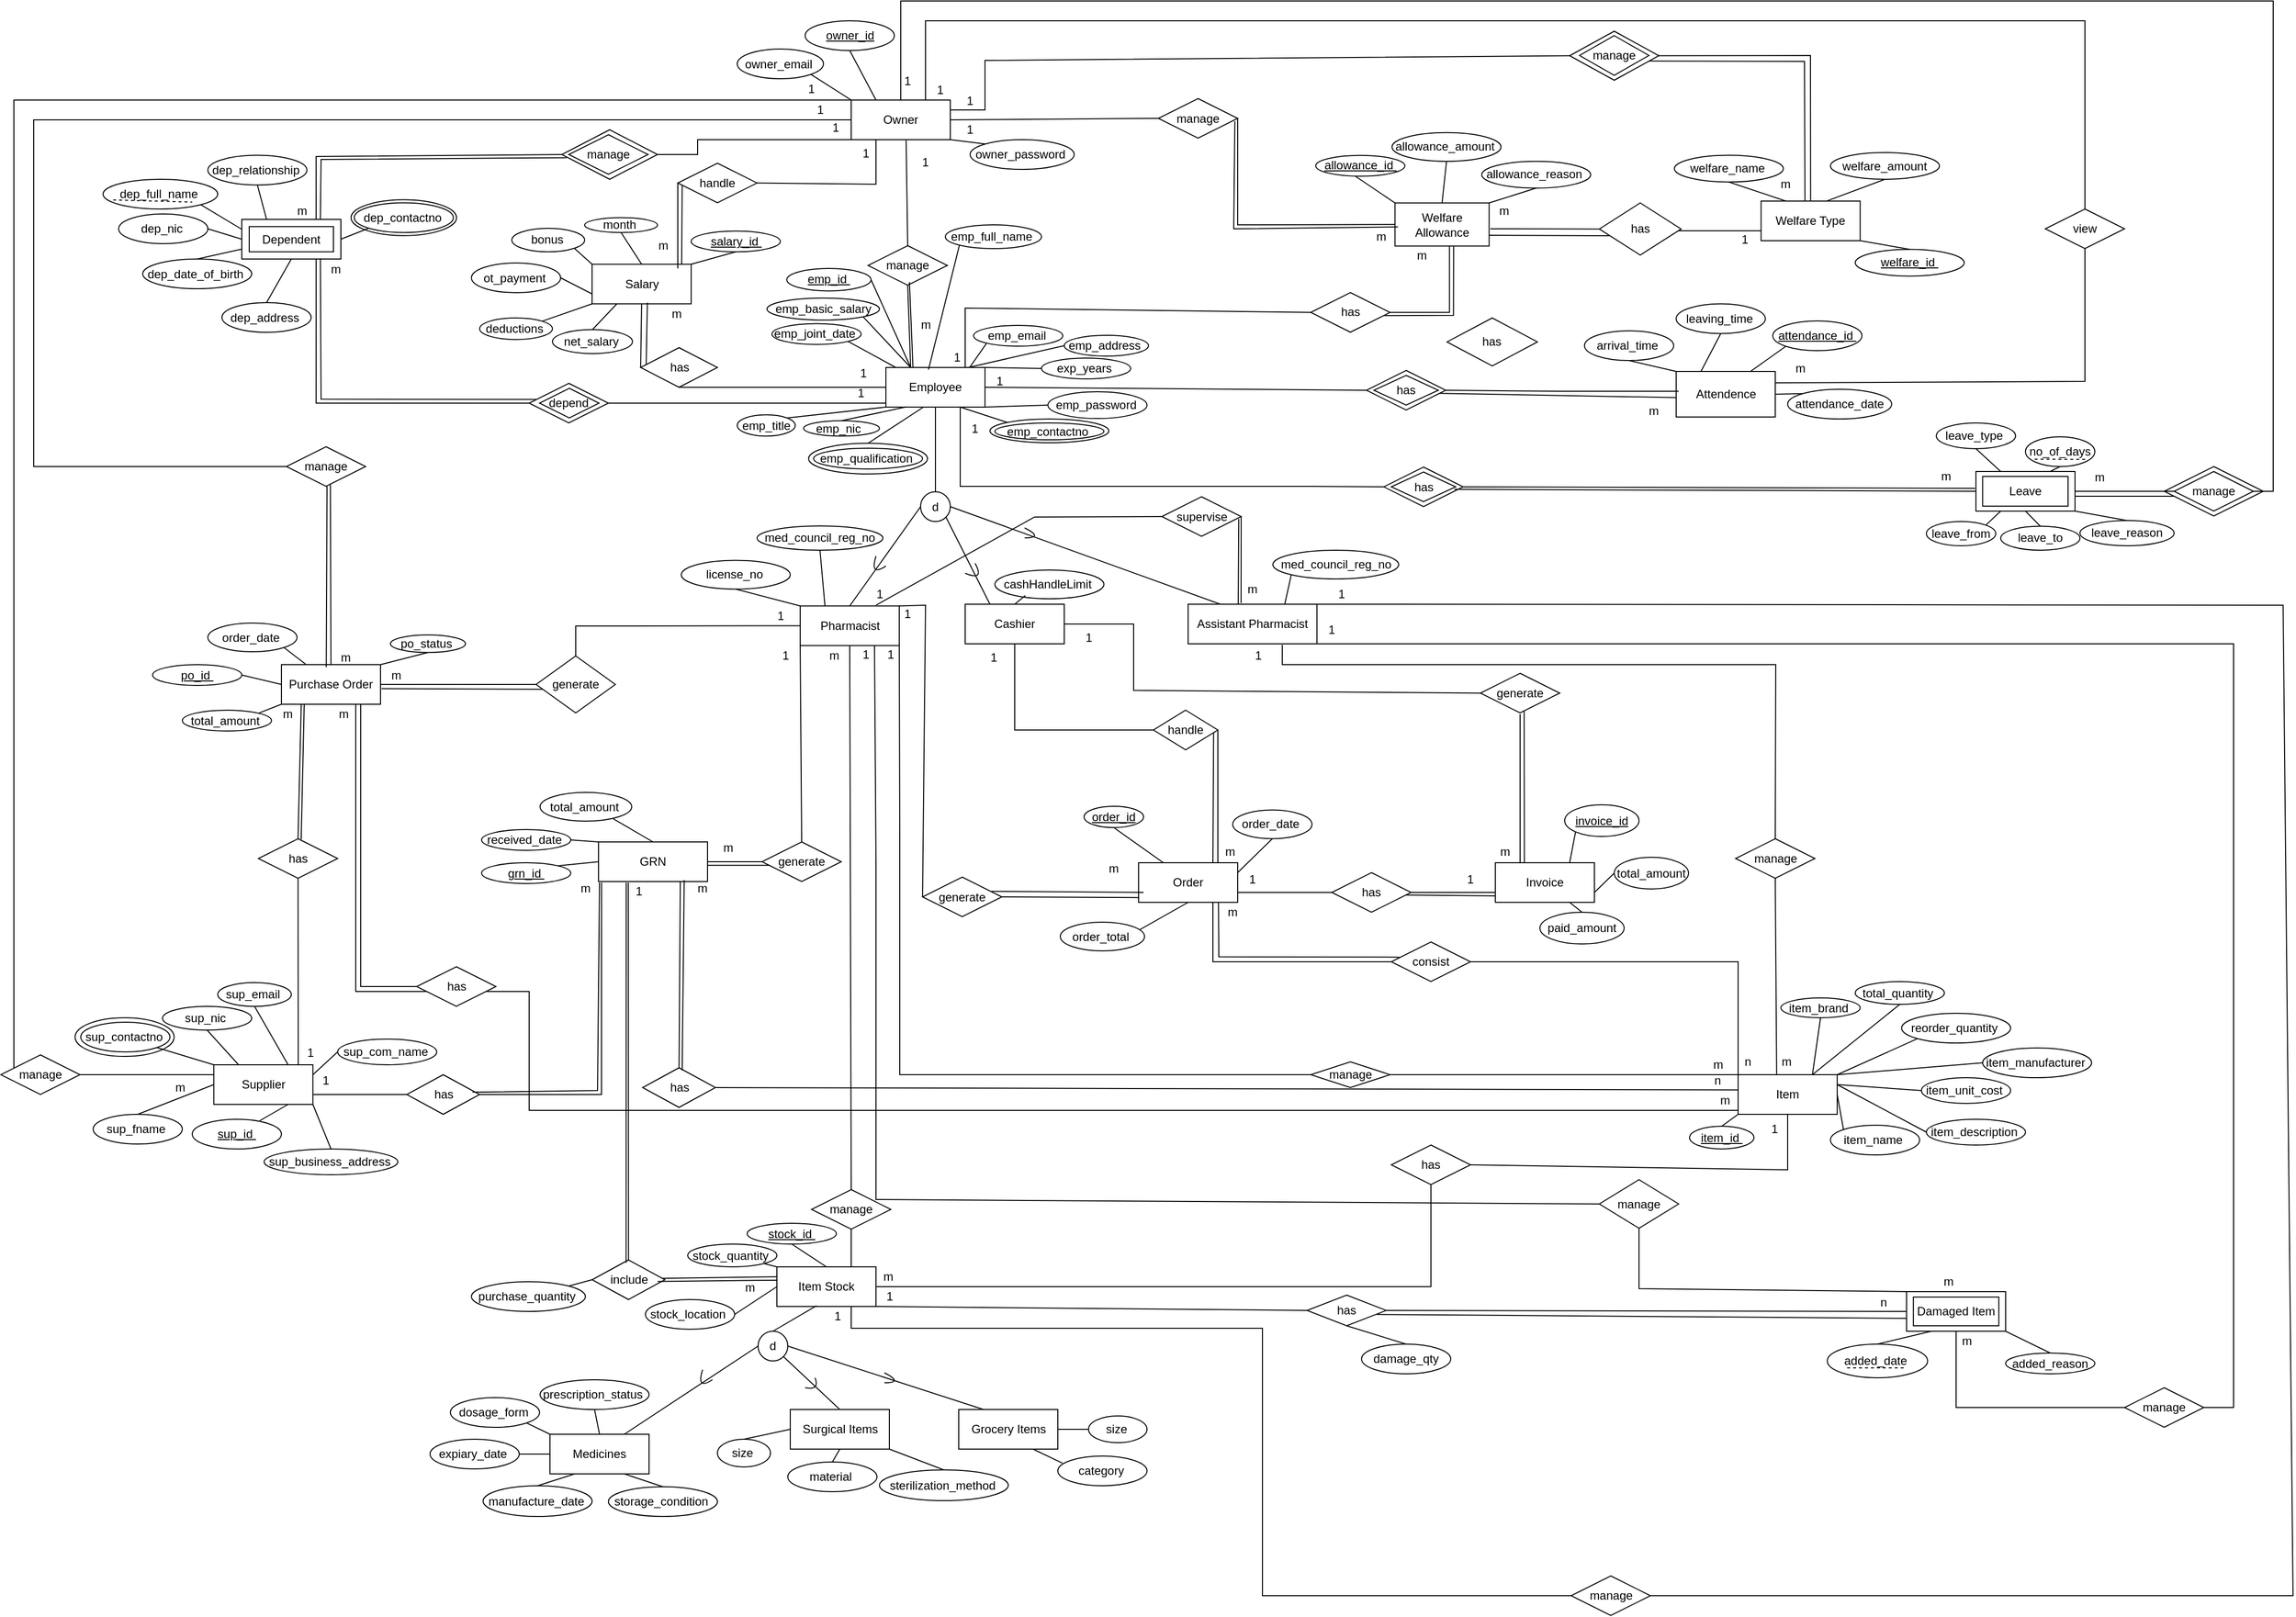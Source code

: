 <mxfile version="21.3.6" type="device">
  <diagram name="Page-1" id="AeTgSoCmPTxNKUQqTr5q">
    <mxGraphModel dx="3573" dy="2328" grid="1" gridSize="10" guides="1" tooltips="1" connect="1" arrows="1" fold="1" page="1" pageScale="1" pageWidth="1169" pageHeight="1654" math="0" shadow="0">
      <root>
        <mxCell id="0" />
        <mxCell id="1" parent="0" />
        <mxCell id="Xj1IAxDOlRbnsSGXoDNu-69" value="Owner" style="whiteSpace=wrap;html=1;align=center;" parent="1" vertex="1">
          <mxGeometry x="-1475" y="-1540" width="100" height="40" as="geometry" />
        </mxCell>
        <mxCell id="Xj1IAxDOlRbnsSGXoDNu-70" value="owner_email&amp;nbsp;" style="ellipse;whiteSpace=wrap;html=1;align=center;" parent="1" vertex="1">
          <mxGeometry x="-1590" y="-1591.5" width="87" height="30" as="geometry" />
        </mxCell>
        <mxCell id="Xj1IAxDOlRbnsSGXoDNu-71" value="&lt;u&gt;owner_id&lt;/u&gt;" style="ellipse;whiteSpace=wrap;html=1;align=center;" parent="1" vertex="1">
          <mxGeometry x="-1521.5" y="-1620" width="90" height="30" as="geometry" />
        </mxCell>
        <mxCell id="Xj1IAxDOlRbnsSGXoDNu-72" value="owner_password&amp;nbsp;" style="ellipse;whiteSpace=wrap;html=1;align=center;" parent="1" vertex="1">
          <mxGeometry x="-1355" y="-1500" width="105" height="30" as="geometry" />
        </mxCell>
        <mxCell id="Xj1IAxDOlRbnsSGXoDNu-74" value="" style="endArrow=none;html=1;rounded=0;entryX=0;entryY=0;entryDx=0;entryDy=0;exitX=1;exitY=1;exitDx=0;exitDy=0;" parent="1" source="Xj1IAxDOlRbnsSGXoDNu-70" target="Xj1IAxDOlRbnsSGXoDNu-69" edge="1">
          <mxGeometry relative="1" as="geometry">
            <mxPoint x="-1540" y="-1610" as="sourcePoint" />
            <mxPoint x="-1835" y="-1367" as="targetPoint" />
          </mxGeometry>
        </mxCell>
        <mxCell id="Xj1IAxDOlRbnsSGXoDNu-75" value="" style="endArrow=none;html=1;rounded=0;entryX=0.25;entryY=0;entryDx=0;entryDy=0;exitX=0.5;exitY=1;exitDx=0;exitDy=0;" parent="1" source="Xj1IAxDOlRbnsSGXoDNu-71" target="Xj1IAxDOlRbnsSGXoDNu-69" edge="1">
          <mxGeometry relative="1" as="geometry">
            <mxPoint x="-1795" y="-1386.87" as="sourcePoint" />
            <mxPoint x="-1725" y="-1387" as="targetPoint" />
          </mxGeometry>
        </mxCell>
        <mxCell id="Xj1IAxDOlRbnsSGXoDNu-76" value="Salary" style="whiteSpace=wrap;html=1;align=center;" parent="1" vertex="1">
          <mxGeometry x="-1736.5" y="-1374.25" width="100" height="40" as="geometry" />
        </mxCell>
        <mxCell id="Xj1IAxDOlRbnsSGXoDNu-77" value="month&amp;nbsp;" style="ellipse;whiteSpace=wrap;html=1;align=center;" parent="1" vertex="1">
          <mxGeometry x="-1744" y="-1421.25" width="73.5" height="15" as="geometry" />
        </mxCell>
        <mxCell id="Xj1IAxDOlRbnsSGXoDNu-78" value="bonus&amp;nbsp;" style="ellipse;whiteSpace=wrap;html=1;align=center;" parent="1" vertex="1">
          <mxGeometry x="-1817.5" y="-1410.5" width="73.5" height="23.75" as="geometry" />
        </mxCell>
        <mxCell id="Xj1IAxDOlRbnsSGXoDNu-79" value="ot_payment&amp;nbsp;" style="ellipse;whiteSpace=wrap;html=1;align=center;" parent="1" vertex="1">
          <mxGeometry x="-1858.25" y="-1375.5" width="90" height="30" as="geometry" />
        </mxCell>
        <mxCell id="Xj1IAxDOlRbnsSGXoDNu-80" value="&lt;u&gt;salary_id&amp;nbsp;&lt;/u&gt;" style="ellipse;whiteSpace=wrap;html=1;align=center;" parent="1" vertex="1">
          <mxGeometry x="-1636.5" y="-1407.75" width="90" height="21" as="geometry" />
        </mxCell>
        <mxCell id="Xj1IAxDOlRbnsSGXoDNu-81" value="deductions&amp;nbsp;" style="ellipse;whiteSpace=wrap;html=1;align=center;" parent="1" vertex="1">
          <mxGeometry x="-1850" y="-1320" width="73.5" height="21.75" as="geometry" />
        </mxCell>
        <mxCell id="Xj1IAxDOlRbnsSGXoDNu-82" value="net_salary&amp;nbsp;" style="ellipse;whiteSpace=wrap;html=1;align=center;" parent="1" vertex="1">
          <mxGeometry x="-1776.5" y="-1308.25" width="80.75" height="24.25" as="geometry" />
        </mxCell>
        <mxCell id="Xj1IAxDOlRbnsSGXoDNu-83" value="" style="endArrow=none;html=1;rounded=0;entryX=1;entryY=0;entryDx=0;entryDy=0;exitX=0.5;exitY=1;exitDx=0;exitDy=0;" parent="1" source="Xj1IAxDOlRbnsSGXoDNu-80" target="Xj1IAxDOlRbnsSGXoDNu-76" edge="1">
          <mxGeometry relative="1" as="geometry">
            <mxPoint x="-1780" y="-1450" as="sourcePoint" />
            <mxPoint x="-1726.5" y="-1464.25" as="targetPoint" />
            <Array as="points" />
          </mxGeometry>
        </mxCell>
        <mxCell id="Xj1IAxDOlRbnsSGXoDNu-84" value="" style="endArrow=none;html=1;rounded=0;entryX=0.5;entryY=0;entryDx=0;entryDy=0;exitX=0.5;exitY=1;exitDx=0;exitDy=0;" parent="1" source="Xj1IAxDOlRbnsSGXoDNu-77" target="Xj1IAxDOlRbnsSGXoDNu-76" edge="1">
          <mxGeometry relative="1" as="geometry">
            <mxPoint x="-1786.5" y="-1434.25" as="sourcePoint" />
            <mxPoint x="-1787.5" y="-1387.38" as="targetPoint" />
          </mxGeometry>
        </mxCell>
        <mxCell id="Xj1IAxDOlRbnsSGXoDNu-85" value="" style="endArrow=none;html=1;rounded=0;entryX=0;entryY=0;entryDx=0;entryDy=0;exitX=1;exitY=1;exitDx=0;exitDy=0;" parent="1" source="Xj1IAxDOlRbnsSGXoDNu-78" target="Xj1IAxDOlRbnsSGXoDNu-76" edge="1">
          <mxGeometry relative="1" as="geometry">
            <mxPoint x="-1795.5" y="-1394.25" as="sourcePoint" />
            <mxPoint x="-1796.5" y="-1347.38" as="targetPoint" />
          </mxGeometry>
        </mxCell>
        <mxCell id="Xj1IAxDOlRbnsSGXoDNu-86" value="" style="endArrow=none;html=1;rounded=0;entryX=0;entryY=0.75;entryDx=0;entryDy=0;exitX=1;exitY=0.5;exitDx=0;exitDy=0;" parent="1" source="Xj1IAxDOlRbnsSGXoDNu-79" target="Xj1IAxDOlRbnsSGXoDNu-76" edge="1">
          <mxGeometry relative="1" as="geometry">
            <mxPoint x="-1786.5" y="-1354.25" as="sourcePoint" />
            <mxPoint x="-1787.5" y="-1307.38" as="targetPoint" />
          </mxGeometry>
        </mxCell>
        <mxCell id="Xj1IAxDOlRbnsSGXoDNu-87" value="" style="endArrow=none;html=1;rounded=0;exitX=0.25;exitY=1;exitDx=0;exitDy=0;entryX=0.5;entryY=0;entryDx=0;entryDy=0;" parent="1" source="Xj1IAxDOlRbnsSGXoDNu-76" target="Xj1IAxDOlRbnsSGXoDNu-82" edge="1">
          <mxGeometry relative="1" as="geometry">
            <mxPoint x="-1656.5" y="-1328.25" as="sourcePoint" />
            <mxPoint x="-1746.5" y="-1278.25" as="targetPoint" />
          </mxGeometry>
        </mxCell>
        <mxCell id="Xj1IAxDOlRbnsSGXoDNu-89" value="manage" style="rhombus;whiteSpace=wrap;html=1;" parent="1" vertex="1">
          <mxGeometry x="-1458" y="-1393" width="80" height="40" as="geometry" />
        </mxCell>
        <mxCell id="Xj1IAxDOlRbnsSGXoDNu-91" value="" style="endArrow=none;html=1;rounded=0;entryX=0;entryY=1;entryDx=0;entryDy=0;exitX=1;exitY=0;exitDx=0;exitDy=0;" parent="1" source="Xj1IAxDOlRbnsSGXoDNu-81" target="Xj1IAxDOlRbnsSGXoDNu-76" edge="1">
          <mxGeometry relative="1" as="geometry">
            <mxPoint x="-1776.5" y="-1313.68" as="sourcePoint" />
            <mxPoint x="-1686.5" y="-1313.68" as="targetPoint" />
          </mxGeometry>
        </mxCell>
        <mxCell id="Xj1IAxDOlRbnsSGXoDNu-95" value="Employee" style="whiteSpace=wrap;html=1;align=center;" parent="1" vertex="1">
          <mxGeometry x="-1440" y="-1270" width="100" height="40" as="geometry" />
        </mxCell>
        <mxCell id="Xj1IAxDOlRbnsSGXoDNu-96" value="&lt;u&gt;emp_id&amp;nbsp;&lt;/u&gt;" style="ellipse;whiteSpace=wrap;html=1;align=center;" parent="1" vertex="1">
          <mxGeometry x="-1540" y="-1370" width="85" height="22.75" as="geometry" />
        </mxCell>
        <mxCell id="Xj1IAxDOlRbnsSGXoDNu-97" value="emp_title" style="ellipse;whiteSpace=wrap;html=1;align=center;" parent="1" vertex="1">
          <mxGeometry x="-1590" y="-1222.25" width="58.5" height="21.5" as="geometry" />
        </mxCell>
        <mxCell id="Xj1IAxDOlRbnsSGXoDNu-98" value="emp_full_name&amp;nbsp;" style="ellipse;whiteSpace=wrap;html=1;align=center;" parent="1" vertex="1">
          <mxGeometry x="-1380" y="-1414" width="97" height="24" as="geometry" />
        </mxCell>
        <mxCell id="Xj1IAxDOlRbnsSGXoDNu-99" value="emp_nic&amp;nbsp;&amp;nbsp;" style="ellipse;whiteSpace=wrap;html=1;align=center;" parent="1" vertex="1">
          <mxGeometry x="-1523" y="-1216.25" width="76.5" height="15.5" as="geometry" />
        </mxCell>
        <mxCell id="Xj1IAxDOlRbnsSGXoDNu-104" value="emp_contactno&amp;nbsp;" style="ellipse;whiteSpace=wrap;html=1;align=center;" parent="1" vertex="1">
          <mxGeometry x="-1330" y="-1214" width="110" height="17" as="geometry" />
        </mxCell>
        <mxCell id="Xj1IAxDOlRbnsSGXoDNu-105" value="emp_email&amp;nbsp;" style="ellipse;whiteSpace=wrap;html=1;align=center;" parent="1" vertex="1">
          <mxGeometry x="-1351.5" y="-1312.5" width="90" height="21" as="geometry" />
        </mxCell>
        <mxCell id="Xj1IAxDOlRbnsSGXoDNu-106" value="emp_address&amp;nbsp;" style="ellipse;whiteSpace=wrap;html=1;align=center;" parent="1" vertex="1">
          <mxGeometry x="-1260" y="-1302.5" width="85" height="21" as="geometry" />
        </mxCell>
        <mxCell id="Xj1IAxDOlRbnsSGXoDNu-107" value="exp_years&amp;nbsp;" style="ellipse;whiteSpace=wrap;html=1;align=center;" parent="1" vertex="1">
          <mxGeometry x="-1283" y="-1279.5" width="90" height="21" as="geometry" />
        </mxCell>
        <mxCell id="Xj1IAxDOlRbnsSGXoDNu-108" value="Welfare Allowance" style="whiteSpace=wrap;html=1;align=center;" parent="1" vertex="1">
          <mxGeometry x="-926.25" y="-1436.12" width="95" height="43.5" as="geometry" />
        </mxCell>
        <mxCell id="Xj1IAxDOlRbnsSGXoDNu-109" value="emp_qualification&amp;nbsp;" style="ellipse;whiteSpace=wrap;html=1;align=center;" parent="1" vertex="1">
          <mxGeometry x="-1513" y="-1188.5" width="110" height="21" as="geometry" />
        </mxCell>
        <mxCell id="Xj1IAxDOlRbnsSGXoDNu-110" value="emp_joint_date&amp;nbsp;" style="ellipse;whiteSpace=wrap;html=1;align=center;" parent="1" vertex="1">
          <mxGeometry x="-1555" y="-1314.25" width="90" height="21" as="geometry" />
        </mxCell>
        <mxCell id="Xj1IAxDOlRbnsSGXoDNu-112" value="emp_password&amp;nbsp;" style="ellipse;whiteSpace=wrap;html=1;align=center;" parent="1" vertex="1">
          <mxGeometry x="-1276.5" y="-1245.5" width="100" height="27" as="geometry" />
        </mxCell>
        <mxCell id="Xj1IAxDOlRbnsSGXoDNu-113" value="allowance_reason&amp;nbsp;" style="ellipse;whiteSpace=wrap;html=1;align=center;" parent="1" vertex="1">
          <mxGeometry x="-838.75" y="-1478.12" width="110" height="27" as="geometry" />
        </mxCell>
        <mxCell id="Xj1IAxDOlRbnsSGXoDNu-114" value="&lt;u&gt;allowance_id&amp;nbsp;&lt;/u&gt;" style="ellipse;whiteSpace=wrap;html=1;align=center;" parent="1" vertex="1">
          <mxGeometry x="-1006.25" y="-1484.12" width="90" height="21" as="geometry" />
        </mxCell>
        <mxCell id="Xj1IAxDOlRbnsSGXoDNu-115" value="allowance_amount&amp;nbsp;" style="ellipse;whiteSpace=wrap;html=1;align=center;" parent="1" vertex="1">
          <mxGeometry x="-929.25" y="-1507.12" width="110" height="29" as="geometry" />
        </mxCell>
        <mxCell id="Xj1IAxDOlRbnsSGXoDNu-117" value="Welfare Type" style="whiteSpace=wrap;html=1;align=center;" parent="1" vertex="1">
          <mxGeometry x="-556.81" y="-1438" width="100" height="40" as="geometry" />
        </mxCell>
        <mxCell id="Xj1IAxDOlRbnsSGXoDNu-118" value="&lt;u&gt;welfare_id&amp;nbsp;&lt;/u&gt;" style="ellipse;whiteSpace=wrap;html=1;align=center;" parent="1" vertex="1">
          <mxGeometry x="-461.81" y="-1389.25" width="110" height="27" as="geometry" />
        </mxCell>
        <mxCell id="Xj1IAxDOlRbnsSGXoDNu-119" value="welfare_amount" style="ellipse;whiteSpace=wrap;html=1;align=center;" parent="1" vertex="1">
          <mxGeometry x="-486.81" y="-1487" width="110" height="27" as="geometry" />
        </mxCell>
        <mxCell id="Xj1IAxDOlRbnsSGXoDNu-120" value="welfare_name&amp;nbsp;" style="ellipse;whiteSpace=wrap;html=1;align=center;" parent="1" vertex="1">
          <mxGeometry x="-644.31" y="-1484.25" width="110" height="27" as="geometry" />
        </mxCell>
        <mxCell id="Xj1IAxDOlRbnsSGXoDNu-121" value="Dependent" style="whiteSpace=wrap;html=1;align=center;" parent="1" vertex="1">
          <mxGeometry x="-2090" y="-1419.5" width="100" height="40" as="geometry" />
        </mxCell>
        <mxCell id="Xj1IAxDOlRbnsSGXoDNu-123" value="" style="endArrow=none;html=1;rounded=0;entryX=0.5;entryY=0;entryDx=0;entryDy=0;exitX=0.554;exitY=1.016;exitDx=0;exitDy=0;exitPerimeter=0;" parent="1" source="Xj1IAxDOlRbnsSGXoDNu-69" target="Xj1IAxDOlRbnsSGXoDNu-89" edge="1">
          <mxGeometry relative="1" as="geometry">
            <mxPoint x="-1425" y="-1500" as="sourcePoint" />
            <mxPoint x="-1420" y="-1400" as="targetPoint" />
            <Array as="points" />
          </mxGeometry>
        </mxCell>
        <mxCell id="Xj1IAxDOlRbnsSGXoDNu-125" value="dep_full_name&amp;nbsp;" style="ellipse;whiteSpace=wrap;html=1;align=center;" parent="1" vertex="1">
          <mxGeometry x="-2230" y="-1460" width="115.75" height="30" as="geometry" />
        </mxCell>
        <mxCell id="Xj1IAxDOlRbnsSGXoDNu-126" value="dep_relationship&amp;nbsp;" style="ellipse;whiteSpace=wrap;html=1;align=center;" parent="1" vertex="1">
          <mxGeometry x="-2124.25" y="-1484.25" width="100" height="30" as="geometry" />
        </mxCell>
        <mxCell id="Xj1IAxDOlRbnsSGXoDNu-127" value="dep_nic&amp;nbsp;" style="ellipse;whiteSpace=wrap;html=1;align=center;" parent="1" vertex="1">
          <mxGeometry x="-2214.25" y="-1425" width="90" height="30" as="geometry" />
        </mxCell>
        <mxCell id="Xj1IAxDOlRbnsSGXoDNu-129" value="dep_date_of_birth&amp;nbsp;" style="ellipse;whiteSpace=wrap;html=1;align=center;" parent="1" vertex="1">
          <mxGeometry x="-2190" y="-1379.5" width="110" height="30" as="geometry" />
        </mxCell>
        <mxCell id="Xj1IAxDOlRbnsSGXoDNu-131" value="dep_address&amp;nbsp;" style="ellipse;whiteSpace=wrap;html=1;align=center;" parent="1" vertex="1">
          <mxGeometry x="-2110" y="-1335.5" width="90" height="30" as="geometry" />
        </mxCell>
        <mxCell id="Xj1IAxDOlRbnsSGXoDNu-132" value="dep_contactno&amp;nbsp;" style="ellipse;whiteSpace=wrap;html=1;align=center;" parent="1" vertex="1">
          <mxGeometry x="-1976.5" y="-1436.25" width="100" height="30" as="geometry" />
        </mxCell>
        <mxCell id="Xj1IAxDOlRbnsSGXoDNu-133" value="" style="endArrow=none;html=1;rounded=0;exitX=1;exitY=1;exitDx=0;exitDy=0;" parent="1" source="Xj1IAxDOlRbnsSGXoDNu-110" edge="1">
          <mxGeometry relative="1" as="geometry">
            <mxPoint x="-1410" y="-1340" as="sourcePoint" />
            <mxPoint x="-1430" y="-1270" as="targetPoint" />
            <Array as="points" />
          </mxGeometry>
        </mxCell>
        <mxCell id="Xj1IAxDOlRbnsSGXoDNu-134" value="" style="endArrow=none;html=1;rounded=0;entryX=0;entryY=1;entryDx=0;entryDy=0;exitX=1;exitY=0;exitDx=0;exitDy=0;" parent="1" source="Xj1IAxDOlRbnsSGXoDNu-97" target="Xj1IAxDOlRbnsSGXoDNu-95" edge="1">
          <mxGeometry relative="1" as="geometry">
            <mxPoint x="-1505" y="-1276" as="sourcePoint" />
            <mxPoint x="-1472" y="-1224" as="targetPoint" />
            <Array as="points" />
          </mxGeometry>
        </mxCell>
        <mxCell id="Xj1IAxDOlRbnsSGXoDNu-135" value="" style="endArrow=none;html=1;rounded=0;entryX=0.383;entryY=0.994;entryDx=0;entryDy=0;exitX=0.5;exitY=0;exitDx=0;exitDy=0;entryPerimeter=0;" parent="1" source="22WwG2nmNLPpAlSexiYf-2" target="Xj1IAxDOlRbnsSGXoDNu-95" edge="1">
          <mxGeometry relative="1" as="geometry">
            <mxPoint x="-1520" y="-1307" as="sourcePoint" />
            <mxPoint x="-1487" y="-1255" as="targetPoint" />
            <Array as="points" />
          </mxGeometry>
        </mxCell>
        <mxCell id="Xj1IAxDOlRbnsSGXoDNu-136" value="" style="endArrow=none;html=1;rounded=0;entryX=0.209;entryY=0.994;entryDx=0;entryDy=0;exitX=0.5;exitY=0;exitDx=0;exitDy=0;entryPerimeter=0;" parent="1" source="Xj1IAxDOlRbnsSGXoDNu-99" target="Xj1IAxDOlRbnsSGXoDNu-95" edge="1">
          <mxGeometry relative="1" as="geometry">
            <mxPoint x="-1433" y="-1294" as="sourcePoint" />
            <mxPoint x="-1400" y="-1242" as="targetPoint" />
            <Array as="points" />
          </mxGeometry>
        </mxCell>
        <mxCell id="Xj1IAxDOlRbnsSGXoDNu-137" value="" style="endArrow=none;html=1;rounded=0;entryX=1;entryY=0;entryDx=0;entryDy=0;exitX=0;exitY=0.5;exitDx=0;exitDy=0;" parent="1" source="Xj1IAxDOlRbnsSGXoDNu-107" target="Xj1IAxDOlRbnsSGXoDNu-95" edge="1">
          <mxGeometry relative="1" as="geometry">
            <mxPoint x="-1270" y="-1307" as="sourcePoint" />
            <mxPoint x="-1237" y="-1255" as="targetPoint" />
            <Array as="points" />
          </mxGeometry>
        </mxCell>
        <mxCell id="Xj1IAxDOlRbnsSGXoDNu-138" value="" style="endArrow=none;html=1;rounded=0;exitX=0;exitY=1;exitDx=0;exitDy=0;entryX=0.75;entryY=1;entryDx=0;entryDy=0;" parent="1" source="Xj1IAxDOlRbnsSGXoDNu-105" target="P81za8iIwrM6wZIT5qn2-64" edge="1">
          <mxGeometry relative="1" as="geometry">
            <mxPoint x="-1290" y="-1368" as="sourcePoint" />
            <mxPoint x="-1370" y="-1270" as="targetPoint" />
            <Array as="points" />
          </mxGeometry>
        </mxCell>
        <mxCell id="Xj1IAxDOlRbnsSGXoDNu-139" value="" style="endArrow=none;html=1;rounded=0;entryX=0.821;entryY=0.005;entryDx=0;entryDy=0;exitX=0;exitY=0.5;exitDx=0;exitDy=0;entryPerimeter=0;" parent="1" source="Xj1IAxDOlRbnsSGXoDNu-106" target="Xj1IAxDOlRbnsSGXoDNu-95" edge="1">
          <mxGeometry relative="1" as="geometry">
            <mxPoint x="-1280" y="-1336.5" as="sourcePoint" />
            <mxPoint x="-1247" y="-1284.5" as="targetPoint" />
            <Array as="points" />
          </mxGeometry>
        </mxCell>
        <mxCell id="Xj1IAxDOlRbnsSGXoDNu-140" value="" style="endArrow=none;html=1;rounded=0;exitX=0;exitY=1;exitDx=0;exitDy=0;entryX=0.43;entryY=0.054;entryDx=0;entryDy=0;entryPerimeter=0;" parent="1" source="Xj1IAxDOlRbnsSGXoDNu-98" target="Xj1IAxDOlRbnsSGXoDNu-95" edge="1">
          <mxGeometry relative="1" as="geometry">
            <mxPoint x="-1380" y="-1418" as="sourcePoint" />
            <mxPoint x="-1400" y="-1270" as="targetPoint" />
            <Array as="points" />
          </mxGeometry>
        </mxCell>
        <mxCell id="Xj1IAxDOlRbnsSGXoDNu-142" value="" style="endArrow=none;html=1;rounded=0;entryX=0.25;entryY=0;entryDx=0;entryDy=0;exitX=1;exitY=0.5;exitDx=0;exitDy=0;" parent="1" source="Xj1IAxDOlRbnsSGXoDNu-96" target="Xj1IAxDOlRbnsSGXoDNu-95" edge="1">
          <mxGeometry relative="1" as="geometry">
            <mxPoint x="-1373" y="-1234" as="sourcePoint" />
            <mxPoint x="-1340" y="-1182" as="targetPoint" />
            <Array as="points" />
          </mxGeometry>
        </mxCell>
        <mxCell id="Xj1IAxDOlRbnsSGXoDNu-143" value="" style="endArrow=none;html=1;rounded=0;entryX=1;entryY=1;entryDx=0;entryDy=0;exitX=0;exitY=0.5;exitDx=0;exitDy=0;" parent="1" source="Xj1IAxDOlRbnsSGXoDNu-112" target="Xj1IAxDOlRbnsSGXoDNu-95" edge="1">
          <mxGeometry relative="1" as="geometry">
            <mxPoint x="-1270" y="-1276" as="sourcePoint" />
            <mxPoint x="-1237" y="-1224" as="targetPoint" />
            <Array as="points" />
          </mxGeometry>
        </mxCell>
        <mxCell id="Xj1IAxDOlRbnsSGXoDNu-144" value="" style="endArrow=none;html=1;rounded=0;entryX=0;entryY=0;entryDx=0;entryDy=0;exitX=0.75;exitY=1;exitDx=0;exitDy=0;" parent="1" source="Xj1IAxDOlRbnsSGXoDNu-95" target="22WwG2nmNLPpAlSexiYf-4" edge="1">
          <mxGeometry relative="1" as="geometry">
            <mxPoint x="-1353" y="-1214" as="sourcePoint" />
            <mxPoint x="-1320" y="-1162" as="targetPoint" />
            <Array as="points" />
          </mxGeometry>
        </mxCell>
        <mxCell id="Xj1IAxDOlRbnsSGXoDNu-145" value="" style="endArrow=none;html=1;rounded=0;entryX=0;entryY=0;entryDx=0;entryDy=0;exitX=1;exitY=0.75;exitDx=0;exitDy=0;" parent="1" target="Xj1IAxDOlRbnsSGXoDNu-108" edge="1">
          <mxGeometry relative="1" as="geometry">
            <mxPoint x="-966.25" y="-1463.12" as="sourcePoint" />
            <mxPoint x="-892.25" y="-1463.12" as="targetPoint" />
            <Array as="points" />
          </mxGeometry>
        </mxCell>
        <mxCell id="Xj1IAxDOlRbnsSGXoDNu-146" value="" style="endArrow=none;html=1;rounded=0;entryX=0.5;entryY=1;entryDx=0;entryDy=0;exitX=1;exitY=0;exitDx=0;exitDy=0;" parent="1" source="Xj1IAxDOlRbnsSGXoDNu-108" target="Xj1IAxDOlRbnsSGXoDNu-113" edge="1">
          <mxGeometry relative="1" as="geometry">
            <mxPoint x="-876.25" y="-1466.12" as="sourcePoint" />
            <mxPoint x="-802.25" y="-1466.12" as="targetPoint" />
            <Array as="points" />
          </mxGeometry>
        </mxCell>
        <mxCell id="Xj1IAxDOlRbnsSGXoDNu-147" value="" style="endArrow=none;html=1;rounded=0;entryX=0.5;entryY=0;entryDx=0;entryDy=0;exitX=0.5;exitY=1;exitDx=0;exitDy=0;" parent="1" source="Xj1IAxDOlRbnsSGXoDNu-115" target="Xj1IAxDOlRbnsSGXoDNu-108" edge="1">
          <mxGeometry relative="1" as="geometry">
            <mxPoint x="-906.25" y="-1487.12" as="sourcePoint" />
            <mxPoint x="-832.25" y="-1487.12" as="targetPoint" />
            <Array as="points" />
          </mxGeometry>
        </mxCell>
        <mxCell id="Xj1IAxDOlRbnsSGXoDNu-148" value="" style="endArrow=none;html=1;rounded=0;entryX=0.25;entryY=0;entryDx=0;entryDy=0;exitX=0.5;exitY=1;exitDx=0;exitDy=0;" parent="1" source="Xj1IAxDOlRbnsSGXoDNu-120" target="Xj1IAxDOlRbnsSGXoDNu-117" edge="1">
          <mxGeometry relative="1" as="geometry">
            <mxPoint x="-586.81" y="-1465" as="sourcePoint" />
            <mxPoint x="-512.81" y="-1465" as="targetPoint" />
            <Array as="points" />
          </mxGeometry>
        </mxCell>
        <mxCell id="Xj1IAxDOlRbnsSGXoDNu-149" value="" style="endArrow=none;html=1;rounded=0;entryX=1;entryY=1;entryDx=0;entryDy=0;exitX=0.5;exitY=0;exitDx=0;exitDy=0;" parent="1" source="Xj1IAxDOlRbnsSGXoDNu-118" target="Xj1IAxDOlRbnsSGXoDNu-117" edge="1">
          <mxGeometry relative="1" as="geometry">
            <mxPoint x="-556.81" y="-1516" as="sourcePoint" />
            <mxPoint x="-482.81" y="-1516" as="targetPoint" />
            <Array as="points" />
          </mxGeometry>
        </mxCell>
        <mxCell id="Xj1IAxDOlRbnsSGXoDNu-150" value="" style="endArrow=none;html=1;rounded=0;entryX=0.5;entryY=1;entryDx=0;entryDy=0;exitX=0.656;exitY=0.005;exitDx=0;exitDy=0;exitPerimeter=0;" parent="1" source="Xj1IAxDOlRbnsSGXoDNu-117" target="Xj1IAxDOlRbnsSGXoDNu-119" edge="1">
          <mxGeometry relative="1" as="geometry">
            <mxPoint x="-506.81" y="-1475" as="sourcePoint" />
            <mxPoint x="-432.81" y="-1475" as="targetPoint" />
            <Array as="points" />
          </mxGeometry>
        </mxCell>
        <mxCell id="Xj1IAxDOlRbnsSGXoDNu-153" value="" style="endArrow=none;html=1;rounded=0;exitX=0.5;exitY=1;exitDx=0;exitDy=0;entryX=0.25;entryY=0;entryDx=0;entryDy=0;" parent="1" source="Xj1IAxDOlRbnsSGXoDNu-126" target="Xj1IAxDOlRbnsSGXoDNu-121" edge="1">
          <mxGeometry relative="1" as="geometry">
            <mxPoint x="-2105" y="-1470.5" as="sourcePoint" />
            <mxPoint x="-2140" y="-1414.5" as="targetPoint" />
          </mxGeometry>
        </mxCell>
        <mxCell id="Xj1IAxDOlRbnsSGXoDNu-154" value="" style="endArrow=none;html=1;rounded=0;exitX=1;exitY=1;exitDx=0;exitDy=0;entryX=0;entryY=0.25;entryDx=0;entryDy=0;" parent="1" source="Xj1IAxDOlRbnsSGXoDNu-125" target="Xj1IAxDOlRbnsSGXoDNu-121" edge="1">
          <mxGeometry relative="1" as="geometry">
            <mxPoint x="-2150" y="-1435.5" as="sourcePoint" />
            <mxPoint x="-2185" y="-1379.5" as="targetPoint" />
          </mxGeometry>
        </mxCell>
        <mxCell id="Xj1IAxDOlRbnsSGXoDNu-155" value="" style="endArrow=none;html=1;rounded=0;exitX=1;exitY=0.5;exitDx=0;exitDy=0;entryX=0;entryY=1;entryDx=0;entryDy=0;" parent="1" source="Xj1IAxDOlRbnsSGXoDNu-121" target="Xj1IAxDOlRbnsSGXoDNu-132" edge="1">
          <mxGeometry relative="1" as="geometry">
            <mxPoint x="-2070" y="-1385.5" as="sourcePoint" />
            <mxPoint x="-2110" y="-1296.5" as="targetPoint" />
          </mxGeometry>
        </mxCell>
        <mxCell id="Xj1IAxDOlRbnsSGXoDNu-156" value="" style="endArrow=none;html=1;rounded=0;exitX=0.5;exitY=1;exitDx=0;exitDy=0;entryX=0.5;entryY=0;entryDx=0;entryDy=0;" parent="1" source="Xj1IAxDOlRbnsSGXoDNu-121" target="Xj1IAxDOlRbnsSGXoDNu-131" edge="1">
          <mxGeometry relative="1" as="geometry">
            <mxPoint x="-2115" y="-1382.5" as="sourcePoint" />
            <mxPoint x="-2150" y="-1326.5" as="targetPoint" />
          </mxGeometry>
        </mxCell>
        <mxCell id="Xj1IAxDOlRbnsSGXoDNu-157" value="" style="endArrow=none;html=1;rounded=0;exitX=0;exitY=0.75;exitDx=0;exitDy=0;entryX=0.5;entryY=0;entryDx=0;entryDy=0;" parent="1" source="Xj1IAxDOlRbnsSGXoDNu-121" target="Xj1IAxDOlRbnsSGXoDNu-129" edge="1">
          <mxGeometry relative="1" as="geometry">
            <mxPoint x="-2135" y="-1419.5" as="sourcePoint" />
            <mxPoint x="-2170" y="-1363.5" as="targetPoint" />
          </mxGeometry>
        </mxCell>
        <mxCell id="Xj1IAxDOlRbnsSGXoDNu-158" value="" style="endArrow=none;html=1;rounded=0;exitX=0;exitY=0.5;exitDx=0;exitDy=0;entryX=1;entryY=0.5;entryDx=0;entryDy=0;" parent="1" source="Xj1IAxDOlRbnsSGXoDNu-121" target="Xj1IAxDOlRbnsSGXoDNu-127" edge="1">
          <mxGeometry relative="1" as="geometry">
            <mxPoint x="-2135" y="-1457.5" as="sourcePoint" />
            <mxPoint x="-2170" y="-1401.5" as="targetPoint" />
          </mxGeometry>
        </mxCell>
        <mxCell id="Xj1IAxDOlRbnsSGXoDNu-159" value="Attendence" style="whiteSpace=wrap;html=1;align=center;" parent="1" vertex="1">
          <mxGeometry x="-642.5" y="-1266" width="100" height="46" as="geometry" />
        </mxCell>
        <mxCell id="Xj1IAxDOlRbnsSGXoDNu-160" value="arrival_time&amp;nbsp;" style="ellipse;whiteSpace=wrap;html=1;align=center;" parent="1" vertex="1">
          <mxGeometry x="-735" y="-1307" width="90" height="30" as="geometry" />
        </mxCell>
        <mxCell id="Xj1IAxDOlRbnsSGXoDNu-164" value="attendance_date" style="ellipse;whiteSpace=wrap;html=1;align=center;" parent="1" vertex="1">
          <mxGeometry x="-530" y="-1248" width="105" height="30" as="geometry" />
        </mxCell>
        <mxCell id="Xj1IAxDOlRbnsSGXoDNu-165" value="leaving_time&amp;nbsp;" style="ellipse;whiteSpace=wrap;html=1;align=center;" parent="1" vertex="1">
          <mxGeometry x="-642.5" y="-1334.25" width="90" height="30" as="geometry" />
        </mxCell>
        <mxCell id="Xj1IAxDOlRbnsSGXoDNu-166" value="&lt;u&gt;attendance_id&amp;nbsp;&lt;/u&gt;" style="ellipse;whiteSpace=wrap;html=1;align=center;" parent="1" vertex="1">
          <mxGeometry x="-545" y="-1317" width="90" height="30" as="geometry" />
        </mxCell>
        <mxCell id="Xj1IAxDOlRbnsSGXoDNu-167" value="" style="endArrow=none;html=1;rounded=0;exitX=0.75;exitY=0;exitDx=0;exitDy=0;entryX=0;entryY=1;entryDx=0;entryDy=0;" parent="1" source="Xj1IAxDOlRbnsSGXoDNu-159" target="Xj1IAxDOlRbnsSGXoDNu-166" edge="1">
          <mxGeometry relative="1" as="geometry">
            <mxPoint x="-652.5" y="-1259.5" as="sourcePoint" />
            <mxPoint x="-702.5" y="-1253.5" as="targetPoint" />
          </mxGeometry>
        </mxCell>
        <mxCell id="Xj1IAxDOlRbnsSGXoDNu-168" value="" style="endArrow=none;html=1;rounded=0;exitX=1;exitY=0.5;exitDx=0;exitDy=0;entryX=0;entryY=0;entryDx=0;entryDy=0;" parent="1" source="Xj1IAxDOlRbnsSGXoDNu-159" target="Xj1IAxDOlRbnsSGXoDNu-164" edge="1">
          <mxGeometry relative="1" as="geometry">
            <mxPoint x="-677.5" y="-1349.5" as="sourcePoint" />
            <mxPoint x="-712.5" y="-1293.5" as="targetPoint" />
          </mxGeometry>
        </mxCell>
        <mxCell id="Xj1IAxDOlRbnsSGXoDNu-169" value="" style="endArrow=none;html=1;rounded=0;exitX=0;exitY=0;exitDx=0;exitDy=0;entryX=0.5;entryY=1;entryDx=0;entryDy=0;" parent="1" source="Xj1IAxDOlRbnsSGXoDNu-159" target="Xj1IAxDOlRbnsSGXoDNu-160" edge="1">
          <mxGeometry relative="1" as="geometry">
            <mxPoint x="-652.5" y="-1379.5" as="sourcePoint" />
            <mxPoint x="-687.5" y="-1323.5" as="targetPoint" />
          </mxGeometry>
        </mxCell>
        <mxCell id="Xj1IAxDOlRbnsSGXoDNu-170" value="" style="endArrow=none;html=1;rounded=0;exitX=0.5;exitY=1;exitDx=0;exitDy=0;entryX=0.25;entryY=0;entryDx=0;entryDy=0;" parent="1" source="Xj1IAxDOlRbnsSGXoDNu-165" target="Xj1IAxDOlRbnsSGXoDNu-159" edge="1">
          <mxGeometry relative="1" as="geometry">
            <mxPoint x="-667.5" y="-1379.5" as="sourcePoint" />
            <mxPoint x="-702.5" y="-1323.5" as="targetPoint" />
          </mxGeometry>
        </mxCell>
        <mxCell id="Xj1IAxDOlRbnsSGXoDNu-174" value="leave_type&amp;nbsp;" style="ellipse;whiteSpace=wrap;html=1;align=center;" parent="1" vertex="1">
          <mxGeometry x="-380" y="-1214" width="80" height="26" as="geometry" />
        </mxCell>
        <mxCell id="Xj1IAxDOlRbnsSGXoDNu-175" value="no_of_days" style="ellipse;whiteSpace=wrap;html=1;align=center;" parent="1" vertex="1">
          <mxGeometry x="-290" y="-1200" width="70" height="30" as="geometry" />
        </mxCell>
        <mxCell id="Xj1IAxDOlRbnsSGXoDNu-178" value="leave_from" style="ellipse;whiteSpace=wrap;html=1;align=center;" parent="1" vertex="1">
          <mxGeometry x="-390" y="-1114.5" width="70" height="24.5" as="geometry" />
        </mxCell>
        <mxCell id="Xj1IAxDOlRbnsSGXoDNu-180" value="" style="endArrow=none;html=1;rounded=0;entryX=1;entryY=0;entryDx=0;entryDy=0;exitX=0.25;exitY=1;exitDx=0;exitDy=0;" parent="1" source="Xj1IAxDOlRbnsSGXoDNu-186" target="Xj1IAxDOlRbnsSGXoDNu-178" edge="1">
          <mxGeometry relative="1" as="geometry">
            <mxPoint x="-389.5" y="-1059.5" as="sourcePoint" />
            <mxPoint x="-460" y="-1083.5" as="targetPoint" />
          </mxGeometry>
        </mxCell>
        <mxCell id="Xj1IAxDOlRbnsSGXoDNu-181" value="" style="endArrow=none;html=1;rounded=0;exitX=0.25;exitY=0;exitDx=0;exitDy=0;entryX=0.5;entryY=1;entryDx=0;entryDy=0;" parent="1" source="Xj1IAxDOlRbnsSGXoDNu-186" target="Xj1IAxDOlRbnsSGXoDNu-174" edge="1">
          <mxGeometry relative="1" as="geometry">
            <mxPoint x="-390" y="-1069.5" as="sourcePoint" />
            <mxPoint x="-435" y="-1113.5" as="targetPoint" />
          </mxGeometry>
        </mxCell>
        <mxCell id="Xj1IAxDOlRbnsSGXoDNu-183" value="" style="endArrow=none;html=1;rounded=0;exitX=0.5;exitY=1;exitDx=0;exitDy=0;entryX=0.75;entryY=0;entryDx=0;entryDy=0;" parent="1" source="Xj1IAxDOlRbnsSGXoDNu-175" target="Xj1IAxDOlRbnsSGXoDNu-186" edge="1">
          <mxGeometry relative="1" as="geometry">
            <mxPoint x="-347.5" y="-1145.5" as="sourcePoint" />
            <mxPoint x="-347" y="-1067.5" as="targetPoint" />
          </mxGeometry>
        </mxCell>
        <mxCell id="Xj1IAxDOlRbnsSGXoDNu-186" value="Leave" style="whiteSpace=wrap;html=1;align=center;" parent="1" vertex="1">
          <mxGeometry x="-340" y="-1165" width="100" height="40" as="geometry" />
        </mxCell>
        <mxCell id="Xj1IAxDOlRbnsSGXoDNu-187" value="Purchase Order" style="whiteSpace=wrap;html=1;align=center;" parent="1" vertex="1">
          <mxGeometry x="-2050" y="-970" width="100" height="40" as="geometry" />
        </mxCell>
        <mxCell id="Xj1IAxDOlRbnsSGXoDNu-188" value="po_status&amp;nbsp;" style="ellipse;whiteSpace=wrap;html=1;align=center;" parent="1" vertex="1">
          <mxGeometry x="-1940" y="-1000" width="75.75" height="17.75" as="geometry" />
        </mxCell>
        <mxCell id="Xj1IAxDOlRbnsSGXoDNu-189" value="&lt;u&gt;po_id&amp;nbsp;&lt;/u&gt;" style="ellipse;whiteSpace=wrap;html=1;align=center;" parent="1" vertex="1">
          <mxGeometry x="-2180" y="-970" width="90" height="21" as="geometry" />
        </mxCell>
        <mxCell id="Xj1IAxDOlRbnsSGXoDNu-190" value="order_date&amp;nbsp;" style="ellipse;whiteSpace=wrap;html=1;align=center;" parent="1" vertex="1">
          <mxGeometry x="-2124.25" y="-1012" width="90" height="29" as="geometry" />
        </mxCell>
        <mxCell id="Xj1IAxDOlRbnsSGXoDNu-191" value="" style="endArrow=none;html=1;rounded=0;exitX=1;exitY=0.5;exitDx=0;exitDy=0;" parent="1" source="Xj1IAxDOlRbnsSGXoDNu-189" edge="1">
          <mxGeometry relative="1" as="geometry">
            <mxPoint x="-2090" y="-997" as="sourcePoint" />
            <mxPoint x="-2050" y="-950" as="targetPoint" />
            <Array as="points" />
          </mxGeometry>
        </mxCell>
        <mxCell id="Xj1IAxDOlRbnsSGXoDNu-192" value="" style="endArrow=none;html=1;rounded=0;entryX=0.5;entryY=1;entryDx=0;entryDy=0;exitX=1;exitY=0;exitDx=0;exitDy=0;" parent="1" source="Xj1IAxDOlRbnsSGXoDNu-187" target="Xj1IAxDOlRbnsSGXoDNu-188" edge="1">
          <mxGeometry relative="1" as="geometry">
            <mxPoint x="-2000" y="-1000" as="sourcePoint" />
            <mxPoint x="-1926" y="-1000" as="targetPoint" />
            <Array as="points" />
          </mxGeometry>
        </mxCell>
        <mxCell id="Xj1IAxDOlRbnsSGXoDNu-193" value="" style="endArrow=none;html=1;rounded=0;entryX=0.25;entryY=0;entryDx=0;entryDy=0;exitX=1;exitY=1;exitDx=0;exitDy=0;" parent="1" source="Xj1IAxDOlRbnsSGXoDNu-190" target="Xj1IAxDOlRbnsSGXoDNu-187" edge="1">
          <mxGeometry relative="1" as="geometry">
            <mxPoint x="-2030" y="-1021" as="sourcePoint" />
            <mxPoint x="-1956" y="-1021" as="targetPoint" />
            <Array as="points" />
          </mxGeometry>
        </mxCell>
        <mxCell id="Xj1IAxDOlRbnsSGXoDNu-194" value="total_amount&amp;nbsp;" style="ellipse;whiteSpace=wrap;html=1;align=center;" parent="1" vertex="1">
          <mxGeometry x="-2150" y="-924" width="90" height="21" as="geometry" />
        </mxCell>
        <mxCell id="Xj1IAxDOlRbnsSGXoDNu-195" value="" style="endArrow=none;html=1;rounded=0;entryX=0;entryY=1;entryDx=0;entryDy=0;exitX=1;exitY=0;exitDx=0;exitDy=0;" parent="1" source="Xj1IAxDOlRbnsSGXoDNu-194" target="Xj1IAxDOlRbnsSGXoDNu-187" edge="1">
          <mxGeometry relative="1" as="geometry">
            <mxPoint x="-2110" y="-977" as="sourcePoint" />
            <mxPoint x="-2070" y="-950" as="targetPoint" />
            <Array as="points" />
          </mxGeometry>
        </mxCell>
        <mxCell id="Xj1IAxDOlRbnsSGXoDNu-196" value="GRN" style="whiteSpace=wrap;html=1;align=center;" parent="1" vertex="1">
          <mxGeometry x="-1730" y="-791" width="110" height="40" as="geometry" />
        </mxCell>
        <mxCell id="Xj1IAxDOlRbnsSGXoDNu-198" value="received_date&amp;nbsp;" style="ellipse;whiteSpace=wrap;html=1;align=center;" parent="1" vertex="1">
          <mxGeometry x="-1848" y="-803.5" width="90" height="21" as="geometry" />
        </mxCell>
        <mxCell id="Xj1IAxDOlRbnsSGXoDNu-199" value="total_amount&amp;nbsp;" style="ellipse;whiteSpace=wrap;html=1;align=center;" parent="1" vertex="1">
          <mxGeometry x="-1789" y="-841" width="92.5" height="29" as="geometry" />
        </mxCell>
        <mxCell id="Xj1IAxDOlRbnsSGXoDNu-200" value="" style="endArrow=none;html=1;rounded=0;entryX=0;entryY=0;entryDx=0;entryDy=0;exitX=1;exitY=0.5;exitDx=0;exitDy=0;" parent="1" source="Xj1IAxDOlRbnsSGXoDNu-198" target="Xj1IAxDOlRbnsSGXoDNu-196" edge="1">
          <mxGeometry relative="1" as="geometry">
            <mxPoint x="-1745" y="-797" as="sourcePoint" />
            <mxPoint x="-1671" y="-797" as="targetPoint" />
            <Array as="points" />
          </mxGeometry>
        </mxCell>
        <mxCell id="Xj1IAxDOlRbnsSGXoDNu-202" value="" style="endArrow=none;html=1;rounded=0;entryX=0.5;entryY=0;entryDx=0;entryDy=0;exitX=0.799;exitY=0.919;exitDx=0;exitDy=0;exitPerimeter=0;" parent="1" source="Xj1IAxDOlRbnsSGXoDNu-199" target="Xj1IAxDOlRbnsSGXoDNu-196" edge="1">
          <mxGeometry relative="1" as="geometry">
            <mxPoint x="-1685" y="-821" as="sourcePoint" />
            <mxPoint x="-1611" y="-821" as="targetPoint" />
            <Array as="points" />
          </mxGeometry>
        </mxCell>
        <mxCell id="Xj1IAxDOlRbnsSGXoDNu-203" value="&lt;u&gt;grn_id&amp;nbsp;&lt;/u&gt;" style="ellipse;whiteSpace=wrap;html=1;align=center;" parent="1" vertex="1">
          <mxGeometry x="-1848" y="-770" width="90" height="21" as="geometry" />
        </mxCell>
        <mxCell id="Xj1IAxDOlRbnsSGXoDNu-204" value="" style="endArrow=none;html=1;rounded=0;entryX=0;entryY=0.5;entryDx=0;entryDy=0;exitX=1;exitY=0;exitDx=0;exitDy=0;" parent="1" source="Xj1IAxDOlRbnsSGXoDNu-203" target="Xj1IAxDOlRbnsSGXoDNu-196" edge="1">
          <mxGeometry relative="1" as="geometry">
            <mxPoint x="-1765" y="-777" as="sourcePoint" />
            <mxPoint x="-1725" y="-750" as="targetPoint" />
            <Array as="points" />
          </mxGeometry>
        </mxCell>
        <mxCell id="Xj1IAxDOlRbnsSGXoDNu-205" value="Pharmacist" style="whiteSpace=wrap;html=1;align=center;" parent="1" vertex="1">
          <mxGeometry x="-1526.5" y="-1029.25" width="100" height="40" as="geometry" />
        </mxCell>
        <mxCell id="Xj1IAxDOlRbnsSGXoDNu-206" value="license_no&amp;nbsp;" style="ellipse;whiteSpace=wrap;html=1;align=center;" parent="1" vertex="1">
          <mxGeometry x="-1646.5" y="-1075.25" width="110" height="29" as="geometry" />
        </mxCell>
        <mxCell id="Xj1IAxDOlRbnsSGXoDNu-207" value="" style="endArrow=none;html=1;rounded=0;entryX=0;entryY=0;entryDx=0;entryDy=0;exitX=0.5;exitY=1;exitDx=0;exitDy=0;" parent="1" source="Xj1IAxDOlRbnsSGXoDNu-206" target="Xj1IAxDOlRbnsSGXoDNu-205" edge="1">
          <mxGeometry relative="1" as="geometry">
            <mxPoint x="-1726.5" y="-1117.25" as="sourcePoint" />
            <mxPoint x="-1703.5" y="-1068.25" as="targetPoint" />
            <Array as="points" />
          </mxGeometry>
        </mxCell>
        <mxCell id="Xj1IAxDOlRbnsSGXoDNu-208" value="Cashier" style="whiteSpace=wrap;html=1;align=center;" parent="1" vertex="1">
          <mxGeometry x="-1360" y="-1031" width="100" height="40" as="geometry" />
        </mxCell>
        <mxCell id="Xj1IAxDOlRbnsSGXoDNu-209" value="cashHandleLimit&amp;nbsp;" style="ellipse;whiteSpace=wrap;html=1;align=center;" parent="1" vertex="1">
          <mxGeometry x="-1330" y="-1065.5" width="110" height="29" as="geometry" />
        </mxCell>
        <mxCell id="Xj1IAxDOlRbnsSGXoDNu-210" value="" style="endArrow=none;html=1;rounded=0;entryX=0.5;entryY=0;entryDx=0;entryDy=0;exitX=0.279;exitY=0.889;exitDx=0;exitDy=0;exitPerimeter=0;" parent="1" source="Xj1IAxDOlRbnsSGXoDNu-209" target="Xj1IAxDOlRbnsSGXoDNu-208" edge="1">
          <mxGeometry relative="1" as="geometry">
            <mxPoint x="-1560" y="-1119" as="sourcePoint" />
            <mxPoint x="-1537" y="-1070" as="targetPoint" />
            <Array as="points" />
          </mxGeometry>
        </mxCell>
        <mxCell id="Xj1IAxDOlRbnsSGXoDNu-211" value="Invoice" style="whiteSpace=wrap;html=1;align=center;" parent="1" vertex="1">
          <mxGeometry x="-825" y="-770" width="100" height="40" as="geometry" />
        </mxCell>
        <mxCell id="Xj1IAxDOlRbnsSGXoDNu-212" value="&lt;u&gt;invoice_id&lt;/u&gt;" style="ellipse;whiteSpace=wrap;html=1;align=center;" parent="1" vertex="1">
          <mxGeometry x="-755" y="-828.5" width="75" height="32" as="geometry" />
        </mxCell>
        <mxCell id="Xj1IAxDOlRbnsSGXoDNu-213" value="" style="endArrow=none;html=1;rounded=0;entryX=0.75;entryY=0;entryDx=0;entryDy=0;exitX=0;exitY=1;exitDx=0;exitDy=0;" parent="1" source="Xj1IAxDOlRbnsSGXoDNu-212" target="Xj1IAxDOlRbnsSGXoDNu-211" edge="1">
          <mxGeometry relative="1" as="geometry">
            <mxPoint x="-1070" y="-858" as="sourcePoint" />
            <mxPoint x="-1047" y="-809" as="targetPoint" />
            <Array as="points" />
          </mxGeometry>
        </mxCell>
        <mxCell id="Xj1IAxDOlRbnsSGXoDNu-214" value="Order" style="whiteSpace=wrap;html=1;align=center;" parent="1" vertex="1">
          <mxGeometry x="-1185" y="-770" width="100" height="40" as="geometry" />
        </mxCell>
        <mxCell id="Xj1IAxDOlRbnsSGXoDNu-215" value="" style="endArrow=none;html=1;rounded=0;entryX=0.5;entryY=1;entryDx=0;entryDy=0;exitX=0.5;exitY=1;exitDx=0;exitDy=0;" parent="1" source="Xj1IAxDOlRbnsSGXoDNu-216" target="Xj1IAxDOlRbnsSGXoDNu-214" edge="1">
          <mxGeometry relative="1" as="geometry">
            <mxPoint x="-1176" y="-827.5" as="sourcePoint" />
            <mxPoint x="-1342" y="-821.5" as="targetPoint" />
            <Array as="points" />
          </mxGeometry>
        </mxCell>
        <mxCell id="Xj1IAxDOlRbnsSGXoDNu-216" value="&lt;span style=&quot;color: rgb(0, 0, 0); font-family: Helvetica; font-size: 12px; font-style: normal; font-variant-ligatures: normal; font-variant-caps: normal; font-weight: 400; letter-spacing: normal; orphans: 2; text-align: left; text-indent: 0px; text-transform: none; widows: 2; word-spacing: 0px; -webkit-text-stroke-width: 0px; background-color: rgb(251, 251, 251); text-decoration-thickness: initial; text-decoration-style: initial; text-decoration-color: initial; float: none; display: inline !important;&quot;&gt;order_total&lt;span&gt;&amp;nbsp;&lt;/span&gt;&lt;/span&gt;&lt;br&gt;" style="ellipse;whiteSpace=wrap;html=1;align=center;" parent="1" vertex="1">
          <mxGeometry x="-1264" y="-710" width="85" height="29" as="geometry" />
        </mxCell>
        <mxCell id="Xj1IAxDOlRbnsSGXoDNu-217" value="Item" style="whiteSpace=wrap;html=1;align=center;" parent="1" vertex="1">
          <mxGeometry x="-580" y="-556" width="100" height="40" as="geometry" />
        </mxCell>
        <mxCell id="Xj1IAxDOlRbnsSGXoDNu-218" value="item_brand&amp;nbsp;" style="ellipse;whiteSpace=wrap;html=1;align=center;" parent="1" vertex="1">
          <mxGeometry x="-536.81" y="-633.5" width="80" height="20" as="geometry" />
        </mxCell>
        <mxCell id="Xj1IAxDOlRbnsSGXoDNu-219" value="item_unit_cost&amp;nbsp;" style="ellipse;whiteSpace=wrap;html=1;align=center;" parent="1" vertex="1">
          <mxGeometry x="-395" y="-553" width="90" height="26" as="geometry" />
        </mxCell>
        <mxCell id="Xj1IAxDOlRbnsSGXoDNu-220" value="item_manufacturer&amp;nbsp;" style="ellipse;whiteSpace=wrap;html=1;align=center;" parent="1" vertex="1">
          <mxGeometry x="-333.25" y="-583" width="110" height="30" as="geometry" />
        </mxCell>
        <mxCell id="Xj1IAxDOlRbnsSGXoDNu-221" value="item_description&amp;nbsp;" style="ellipse;whiteSpace=wrap;html=1;align=center;" parent="1" vertex="1">
          <mxGeometry x="-390" y="-511" width="100" height="26" as="geometry" />
        </mxCell>
        <mxCell id="Xj1IAxDOlRbnsSGXoDNu-222" value="&lt;u&gt;item_id&amp;nbsp;&lt;/u&gt;" style="ellipse;whiteSpace=wrap;html=1;align=center;" parent="1" vertex="1">
          <mxGeometry x="-629" y="-504" width="65" height="23" as="geometry" />
        </mxCell>
        <mxCell id="Xj1IAxDOlRbnsSGXoDNu-223" value="" style="endArrow=none;html=1;rounded=0;exitX=0;exitY=1;exitDx=0;exitDy=0;entryX=0.5;entryY=0;entryDx=0;entryDy=0;" parent="1" source="Xj1IAxDOlRbnsSGXoDNu-217" target="Xj1IAxDOlRbnsSGXoDNu-222" edge="1">
          <mxGeometry relative="1" as="geometry">
            <mxPoint x="-590" y="-536" as="sourcePoint" />
            <mxPoint x="-640" y="-530" as="targetPoint" />
          </mxGeometry>
        </mxCell>
        <mxCell id="Xj1IAxDOlRbnsSGXoDNu-224" value="" style="endArrow=none;html=1;rounded=0;exitX=1;exitY=0.5;exitDx=0;exitDy=0;entryX=0;entryY=0;entryDx=0;entryDy=0;" parent="1" source="Xj1IAxDOlRbnsSGXoDNu-217" target="Xj1IAxDOlRbnsSGXoDNu-230" edge="1">
          <mxGeometry relative="1" as="geometry">
            <mxPoint x="-615" y="-626" as="sourcePoint" />
            <mxPoint x="-650" y="-570" as="targetPoint" />
          </mxGeometry>
        </mxCell>
        <mxCell id="Xj1IAxDOlRbnsSGXoDNu-225" value="" style="endArrow=none;html=1;rounded=0;entryX=0.5;entryY=1;entryDx=0;entryDy=0;exitX=0.75;exitY=0;exitDx=0;exitDy=0;" parent="1" source="Xj1IAxDOlRbnsSGXoDNu-217" target="Xj1IAxDOlRbnsSGXoDNu-218" edge="1">
          <mxGeometry relative="1" as="geometry">
            <mxPoint x="-590" y="-656" as="sourcePoint" />
            <mxPoint x="-625" y="-600" as="targetPoint" />
          </mxGeometry>
        </mxCell>
        <mxCell id="Xj1IAxDOlRbnsSGXoDNu-227" value="" style="endArrow=none;html=1;rounded=0;exitX=0;exitY=0.5;exitDx=0;exitDy=0;entryX=1;entryY=0.25;entryDx=0;entryDy=0;" parent="1" source="Xj1IAxDOlRbnsSGXoDNu-219" target="Xj1IAxDOlRbnsSGXoDNu-217" edge="1">
          <mxGeometry relative="1" as="geometry">
            <mxPoint x="-537.5" y="-632" as="sourcePoint" />
            <mxPoint x="-572.5" y="-576" as="targetPoint" />
          </mxGeometry>
        </mxCell>
        <mxCell id="Xj1IAxDOlRbnsSGXoDNu-228" value="" style="endArrow=none;html=1;rounded=0;exitX=0;exitY=0.5;exitDx=0;exitDy=0;entryX=1;entryY=0;entryDx=0;entryDy=0;" parent="1" source="Xj1IAxDOlRbnsSGXoDNu-220" target="Xj1IAxDOlRbnsSGXoDNu-217" edge="1">
          <mxGeometry relative="1" as="geometry">
            <mxPoint x="-465" y="-619" as="sourcePoint" />
            <mxPoint x="-500" y="-563" as="targetPoint" />
          </mxGeometry>
        </mxCell>
        <mxCell id="Xj1IAxDOlRbnsSGXoDNu-229" value="" style="endArrow=none;html=1;rounded=0;exitX=0;exitY=0.5;exitDx=0;exitDy=0;entryX=1;entryY=0.25;entryDx=0;entryDy=0;" parent="1" source="Xj1IAxDOlRbnsSGXoDNu-221" target="Xj1IAxDOlRbnsSGXoDNu-217" edge="1">
          <mxGeometry relative="1" as="geometry">
            <mxPoint x="-425" y="-586" as="sourcePoint" />
            <mxPoint x="-460" y="-530" as="targetPoint" />
          </mxGeometry>
        </mxCell>
        <mxCell id="Xj1IAxDOlRbnsSGXoDNu-230" value="item_name&amp;nbsp;" style="ellipse;whiteSpace=wrap;html=1;align=center;" parent="1" vertex="1">
          <mxGeometry x="-486.81" y="-505" width="90" height="30" as="geometry" />
        </mxCell>
        <mxCell id="Xj1IAxDOlRbnsSGXoDNu-231" value="Supplier" style="whiteSpace=wrap;html=1;align=center;" parent="1" vertex="1">
          <mxGeometry x="-2118.25" y="-566" width="100" height="40" as="geometry" />
        </mxCell>
        <mxCell id="Xj1IAxDOlRbnsSGXoDNu-232" value="sup_nic&amp;nbsp;" style="ellipse;whiteSpace=wrap;html=1;align=center;" parent="1" vertex="1">
          <mxGeometry x="-2170" y="-625" width="90" height="24" as="geometry" />
        </mxCell>
        <mxCell id="Xj1IAxDOlRbnsSGXoDNu-233" value="sup_contactno&amp;nbsp;" style="ellipse;whiteSpace=wrap;html=1;align=center;" parent="1" vertex="1">
          <mxGeometry x="-2252.5" y="-609" width="90" height="30" as="geometry" />
        </mxCell>
        <mxCell id="Xj1IAxDOlRbnsSGXoDNu-234" value="sup_email&amp;nbsp;" style="ellipse;whiteSpace=wrap;html=1;align=center;" parent="1" vertex="1">
          <mxGeometry x="-2114.25" y="-649" width="74.25" height="24" as="geometry" />
        </mxCell>
        <mxCell id="Xj1IAxDOlRbnsSGXoDNu-235" value="sup_com_name&amp;nbsp;" style="ellipse;whiteSpace=wrap;html=1;align=center;" parent="1" vertex="1">
          <mxGeometry x="-1993.25" y="-592" width="100" height="26" as="geometry" />
        </mxCell>
        <mxCell id="Xj1IAxDOlRbnsSGXoDNu-236" value="&lt;u&gt;sup_id&amp;nbsp;&lt;/u&gt;" style="ellipse;whiteSpace=wrap;html=1;align=center;" parent="1" vertex="1">
          <mxGeometry x="-2140" y="-511" width="90" height="30" as="geometry" />
        </mxCell>
        <mxCell id="Xj1IAxDOlRbnsSGXoDNu-237" value="" style="endArrow=none;html=1;rounded=0;exitX=0;exitY=0.5;exitDx=0;exitDy=0;entryX=0.5;entryY=0;entryDx=0;entryDy=0;" parent="1" source="Xj1IAxDOlRbnsSGXoDNu-231" target="Xj1IAxDOlRbnsSGXoDNu-243" edge="1">
          <mxGeometry relative="1" as="geometry">
            <mxPoint x="-2128.25" y="-546" as="sourcePoint" />
            <mxPoint x="-2173.25" y="-490" as="targetPoint" />
          </mxGeometry>
        </mxCell>
        <mxCell id="Xj1IAxDOlRbnsSGXoDNu-238" value="" style="endArrow=none;html=1;rounded=0;exitX=0.75;exitY=1;exitDx=0;exitDy=0;entryX=0.756;entryY=0.05;entryDx=0;entryDy=0;entryPerimeter=0;" parent="1" source="Xj1IAxDOlRbnsSGXoDNu-231" target="Xj1IAxDOlRbnsSGXoDNu-236" edge="1">
          <mxGeometry relative="1" as="geometry">
            <mxPoint x="-2153.25" y="-636" as="sourcePoint" />
            <mxPoint x="-2073.25" y="-480" as="targetPoint" />
          </mxGeometry>
        </mxCell>
        <mxCell id="Xj1IAxDOlRbnsSGXoDNu-239" value="" style="endArrow=none;html=1;rounded=0;entryX=0.5;entryY=1;entryDx=0;entryDy=0;exitX=0.25;exitY=0;exitDx=0;exitDy=0;" parent="1" source="Xj1IAxDOlRbnsSGXoDNu-231" target="Xj1IAxDOlRbnsSGXoDNu-232" edge="1">
          <mxGeometry relative="1" as="geometry">
            <mxPoint x="-2093.25" y="-580" as="sourcePoint" />
            <mxPoint x="-2163.25" y="-610" as="targetPoint" />
          </mxGeometry>
        </mxCell>
        <mxCell id="Xj1IAxDOlRbnsSGXoDNu-240" value="" style="endArrow=none;html=1;rounded=0;exitX=1;exitY=1;exitDx=0;exitDy=0;entryX=0;entryY=0;entryDx=0;entryDy=0;" parent="1" source="Xj1IAxDOlRbnsSGXoDNu-233" target="Xj1IAxDOlRbnsSGXoDNu-231" edge="1">
          <mxGeometry relative="1" as="geometry">
            <mxPoint x="-2075.75" y="-642" as="sourcePoint" />
            <mxPoint x="-2110.75" y="-586" as="targetPoint" />
          </mxGeometry>
        </mxCell>
        <mxCell id="Xj1IAxDOlRbnsSGXoDNu-241" value="" style="endArrow=none;html=1;rounded=0;exitX=0.5;exitY=1;exitDx=0;exitDy=0;entryX=0.75;entryY=0;entryDx=0;entryDy=0;" parent="1" source="Xj1IAxDOlRbnsSGXoDNu-234" target="Xj1IAxDOlRbnsSGXoDNu-231" edge="1">
          <mxGeometry relative="1" as="geometry">
            <mxPoint x="-2003.25" y="-629" as="sourcePoint" />
            <mxPoint x="-2038.25" y="-573" as="targetPoint" />
          </mxGeometry>
        </mxCell>
        <mxCell id="Xj1IAxDOlRbnsSGXoDNu-242" value="" style="endArrow=none;html=1;rounded=0;exitX=0;exitY=0.5;exitDx=0;exitDy=0;entryX=1;entryY=0.25;entryDx=0;entryDy=0;" parent="1" source="Xj1IAxDOlRbnsSGXoDNu-235" target="Xj1IAxDOlRbnsSGXoDNu-231" edge="1">
          <mxGeometry relative="1" as="geometry">
            <mxPoint x="-1963.25" y="-596" as="sourcePoint" />
            <mxPoint x="-1998.25" y="-540" as="targetPoint" />
          </mxGeometry>
        </mxCell>
        <mxCell id="Xj1IAxDOlRbnsSGXoDNu-243" value="sup_fname&amp;nbsp;" style="ellipse;whiteSpace=wrap;html=1;align=center;" parent="1" vertex="1">
          <mxGeometry x="-2240" y="-516" width="90" height="30" as="geometry" />
        </mxCell>
        <mxCell id="Xj1IAxDOlRbnsSGXoDNu-246" value="sup_business_address&amp;nbsp;" style="ellipse;whiteSpace=wrap;html=1;align=center;" parent="1" vertex="1">
          <mxGeometry x="-2067.5" y="-481" width="135" height="26" as="geometry" />
        </mxCell>
        <mxCell id="Xj1IAxDOlRbnsSGXoDNu-247" value="" style="endArrow=none;html=1;rounded=0;exitX=0.5;exitY=0;exitDx=0;exitDy=0;entryX=1;entryY=1;entryDx=0;entryDy=0;" parent="1" source="Xj1IAxDOlRbnsSGXoDNu-246" target="Xj1IAxDOlRbnsSGXoDNu-231" edge="1">
          <mxGeometry relative="1" as="geometry">
            <mxPoint x="-1953.25" y="-586" as="sourcePoint" />
            <mxPoint x="-2008.25" y="-546" as="targetPoint" />
            <Array as="points" />
          </mxGeometry>
        </mxCell>
        <mxCell id="Xj1IAxDOlRbnsSGXoDNu-248" value="Item Stock" style="whiteSpace=wrap;html=1;align=center;" parent="1" vertex="1">
          <mxGeometry x="-1550" y="-362" width="100" height="40" as="geometry" />
        </mxCell>
        <mxCell id="Xj1IAxDOlRbnsSGXoDNu-249" value="stock_quantity&amp;nbsp;" style="ellipse;whiteSpace=wrap;html=1;align=center;" parent="1" vertex="1">
          <mxGeometry x="-1640" y="-385" width="90" height="23" as="geometry" />
        </mxCell>
        <mxCell id="Xj1IAxDOlRbnsSGXoDNu-251" value="stock_location&amp;nbsp;" style="ellipse;whiteSpace=wrap;html=1;align=center;" parent="1" vertex="1">
          <mxGeometry x="-1682.63" y="-329" width="90" height="30" as="geometry" />
        </mxCell>
        <mxCell id="Xj1IAxDOlRbnsSGXoDNu-252" value="&lt;u&gt;stock_id&amp;nbsp;&lt;/u&gt;" style="ellipse;whiteSpace=wrap;html=1;align=center;" parent="1" vertex="1">
          <mxGeometry x="-1580" y="-406" width="90" height="21" as="geometry" />
        </mxCell>
        <mxCell id="Xj1IAxDOlRbnsSGXoDNu-255" value="" style="endArrow=none;html=1;rounded=0;entryX=0.5;entryY=0;entryDx=0;entryDy=0;exitX=0.5;exitY=1;exitDx=0;exitDy=0;" parent="1" source="Xj1IAxDOlRbnsSGXoDNu-252" target="Xj1IAxDOlRbnsSGXoDNu-248" edge="1">
          <mxGeometry relative="1" as="geometry">
            <mxPoint x="-1650.63" y="-453.87" as="sourcePoint" />
            <mxPoint x="-1590.63" y="-454" as="targetPoint" />
            <Array as="points" />
          </mxGeometry>
        </mxCell>
        <mxCell id="Xj1IAxDOlRbnsSGXoDNu-256" value="" style="endArrow=none;html=1;rounded=0;exitX=1;exitY=1;exitDx=0;exitDy=0;entryX=0;entryY=0;entryDx=0;entryDy=0;" parent="1" source="Xj1IAxDOlRbnsSGXoDNu-249" target="Xj1IAxDOlRbnsSGXoDNu-248" edge="1">
          <mxGeometry relative="1" as="geometry">
            <mxPoint x="-1650.63" y="-424" as="sourcePoint" />
            <mxPoint x="-1540" y="-360" as="targetPoint" />
          </mxGeometry>
        </mxCell>
        <mxCell id="Xj1IAxDOlRbnsSGXoDNu-258" value="" style="endArrow=none;html=1;rounded=0;entryX=0;entryY=0.5;entryDx=0;entryDy=0;exitX=1;exitY=0.5;exitDx=0;exitDy=0;" parent="1" source="Xj1IAxDOlRbnsSGXoDNu-251" target="Xj1IAxDOlRbnsSGXoDNu-248" edge="1">
          <mxGeometry relative="1" as="geometry">
            <mxPoint x="-1650.63" y="-344" as="sourcePoint" />
            <mxPoint x="-1651.63" y="-297.13" as="targetPoint" />
          </mxGeometry>
        </mxCell>
        <mxCell id="Xj1IAxDOlRbnsSGXoDNu-261" value="Damaged Item" style="whiteSpace=wrap;html=1;align=center;" parent="1" vertex="1">
          <mxGeometry x="-410" y="-337" width="100" height="40" as="geometry" />
        </mxCell>
        <mxCell id="Xj1IAxDOlRbnsSGXoDNu-262" value="added_date&amp;nbsp;" style="ellipse;whiteSpace=wrap;html=1;align=center;" parent="1" vertex="1">
          <mxGeometry x="-490" y="-284" width="101.25" height="34" as="geometry" />
        </mxCell>
        <mxCell id="Xj1IAxDOlRbnsSGXoDNu-263" value="damage_qty" style="ellipse;whiteSpace=wrap;html=1;align=center;" parent="1" vertex="1">
          <mxGeometry x="-960" y="-284" width="90" height="30" as="geometry" />
        </mxCell>
        <mxCell id="Xj1IAxDOlRbnsSGXoDNu-264" value="added_reason" style="ellipse;whiteSpace=wrap;html=1;align=center;" parent="1" vertex="1">
          <mxGeometry x="-310" y="-275" width="90" height="21" as="geometry" />
        </mxCell>
        <mxCell id="Xj1IAxDOlRbnsSGXoDNu-265" value="" style="endArrow=none;html=1;rounded=0;entryX=1;entryY=1;entryDx=0;entryDy=0;exitX=0.5;exitY=0;exitDx=0;exitDy=0;" parent="1" source="Xj1IAxDOlRbnsSGXoDNu-264" target="Xj1IAxDOlRbnsSGXoDNu-261" edge="1">
          <mxGeometry relative="1" as="geometry">
            <mxPoint x="-445" y="-425.87" as="sourcePoint" />
            <mxPoint x="-385" y="-426" as="targetPoint" />
            <Array as="points" />
          </mxGeometry>
        </mxCell>
        <mxCell id="Xj1IAxDOlRbnsSGXoDNu-266" value="" style="endArrow=none;html=1;rounded=0;entryX=0.25;entryY=1;entryDx=0;entryDy=0;exitX=0.5;exitY=0;exitDx=0;exitDy=0;" parent="1" source="Xj1IAxDOlRbnsSGXoDNu-262" target="Xj1IAxDOlRbnsSGXoDNu-261" edge="1">
          <mxGeometry relative="1" as="geometry">
            <mxPoint x="-490" y="-375" as="sourcePoint" />
            <mxPoint x="-446" y="-349.13" as="targetPoint" />
          </mxGeometry>
        </mxCell>
        <mxCell id="Xj1IAxDOlRbnsSGXoDNu-268" value="" style="endArrow=none;html=1;rounded=0;entryX=0.5;entryY=1;entryDx=0;entryDy=0;exitX=0.5;exitY=0;exitDx=0;exitDy=0;" parent="1" source="Xj1IAxDOlRbnsSGXoDNu-263" target="P81za8iIwrM6wZIT5qn2-12" edge="1">
          <mxGeometry relative="1" as="geometry">
            <mxPoint x="-745" y="-238" as="sourcePoint" />
            <mxPoint x="-746" y="-191.13" as="targetPoint" />
          </mxGeometry>
        </mxCell>
        <mxCell id="lxu4mpjRyPGzEQz0qGZ8-1" value="emp_basic_salary" style="ellipse;whiteSpace=wrap;html=1;align=center;" parent="1" vertex="1">
          <mxGeometry x="-1560" y="-1340.12" width="113.5" height="22.25" as="geometry" />
        </mxCell>
        <mxCell id="lxu4mpjRyPGzEQz0qGZ8-2" value="" style="endArrow=none;html=1;rounded=0;exitX=1;exitY=1;exitDx=0;exitDy=0;entryX=0.25;entryY=0;entryDx=0;entryDy=0;" parent="1" source="lxu4mpjRyPGzEQz0qGZ8-1" target="Xj1IAxDOlRbnsSGXoDNu-95" edge="1">
          <mxGeometry width="50" height="50" relative="1" as="geometry">
            <mxPoint x="-1340" y="-1250" as="sourcePoint" />
            <mxPoint x="-1290" y="-1300" as="targetPoint" />
          </mxGeometry>
        </mxCell>
        <mxCell id="lxu4mpjRyPGzEQz0qGZ8-3" value="Assistant Pharmacist" style="whiteSpace=wrap;html=1;align=center;" parent="1" vertex="1">
          <mxGeometry x="-1135" y="-1031" width="130" height="40" as="geometry" />
        </mxCell>
        <mxCell id="lxu4mpjRyPGzEQz0qGZ8-5" value="" style="endArrow=none;html=1;rounded=0;entryX=0.75;entryY=0;entryDx=0;entryDy=0;exitX=0;exitY=1;exitDx=0;exitDy=0;" parent="1" source="lxu4mpjRyPGzEQz0qGZ8-13" target="lxu4mpjRyPGzEQz0qGZ8-3" edge="1">
          <mxGeometry relative="1" as="geometry">
            <mxPoint x="-1145.52" y="-1075.623" as="sourcePoint" />
            <mxPoint x="-1312" y="-1070" as="targetPoint" />
            <Array as="points" />
          </mxGeometry>
        </mxCell>
        <mxCell id="lxu4mpjRyPGzEQz0qGZ8-6" value="" style="endArrow=none;html=1;rounded=0;entryX=0;entryY=0;entryDx=0;entryDy=0;exitX=1;exitY=1;exitDx=0;exitDy=0;" parent="1" source="Xj1IAxDOlRbnsSGXoDNu-69" target="Xj1IAxDOlRbnsSGXoDNu-72" edge="1">
          <mxGeometry width="50" height="50" relative="1" as="geometry">
            <mxPoint x="-1415" y="-1430" as="sourcePoint" />
            <mxPoint x="-1365" y="-1480" as="targetPoint" />
          </mxGeometry>
        </mxCell>
        <mxCell id="lxu4mpjRyPGzEQz0qGZ8-7" value="" style="endArrow=none;html=1;rounded=0;exitX=0.5;exitY=1;exitDx=0;exitDy=0;entryX=0.25;entryY=0;entryDx=0;entryDy=0;" parent="1" source="Xj1IAxDOlRbnsSGXoDNu-89" target="Xj1IAxDOlRbnsSGXoDNu-95" edge="1">
          <mxGeometry width="50" height="50" relative="1" as="geometry">
            <mxPoint x="-1360" y="-1270" as="sourcePoint" />
            <mxPoint x="-1310" y="-1320" as="targetPoint" />
          </mxGeometry>
        </mxCell>
        <mxCell id="lxu4mpjRyPGzEQz0qGZ8-8" value="d" style="ellipse;whiteSpace=wrap;html=1;aspect=fixed;" parent="1" vertex="1">
          <mxGeometry x="-1405" y="-1144.5" width="30" height="30" as="geometry" />
        </mxCell>
        <mxCell id="lxu4mpjRyPGzEQz0qGZ8-9" value="" style="endArrow=none;html=1;rounded=0;entryX=0.5;entryY=1;entryDx=0;entryDy=0;exitX=0.5;exitY=0;exitDx=0;exitDy=0;" parent="1" source="lxu4mpjRyPGzEQz0qGZ8-8" target="Xj1IAxDOlRbnsSGXoDNu-95" edge="1">
          <mxGeometry width="50" height="50" relative="1" as="geometry">
            <mxPoint x="-1380" y="-1140" as="sourcePoint" />
            <mxPoint x="-1310" y="-1080" as="targetPoint" />
          </mxGeometry>
        </mxCell>
        <mxCell id="lxu4mpjRyPGzEQz0qGZ8-11" value="med_council_reg_no" style="ellipse;whiteSpace=wrap;html=1;align=center;" parent="1" vertex="1">
          <mxGeometry x="-1570" y="-1110" width="127" height="24.5" as="geometry" />
        </mxCell>
        <mxCell id="lxu4mpjRyPGzEQz0qGZ8-12" value="" style="endArrow=none;html=1;rounded=0;entryX=0.25;entryY=0;entryDx=0;entryDy=0;exitX=0.5;exitY=1;exitDx=0;exitDy=0;" parent="1" source="lxu4mpjRyPGzEQz0qGZ8-11" target="Xj1IAxDOlRbnsSGXoDNu-205" edge="1">
          <mxGeometry width="50" height="50" relative="1" as="geometry">
            <mxPoint x="-1556.5" y="-1086.25" as="sourcePoint" />
            <mxPoint x="-1506.5" y="-1136.25" as="targetPoint" />
          </mxGeometry>
        </mxCell>
        <mxCell id="lxu4mpjRyPGzEQz0qGZ8-13" value="med_council_reg_no" style="ellipse;whiteSpace=wrap;html=1;align=center;" parent="1" vertex="1">
          <mxGeometry x="-1049.5" y="-1085.5" width="127" height="29" as="geometry" />
        </mxCell>
        <mxCell id="lxu4mpjRyPGzEQz0qGZ8-14" value="" style="endArrow=none;html=1;rounded=0;exitX=0.5;exitY=0;exitDx=0;exitDy=0;entryX=0;entryY=0.5;entryDx=0;entryDy=0;" parent="1" source="Xj1IAxDOlRbnsSGXoDNu-205" target="lxu4mpjRyPGzEQz0qGZ8-8" edge="1">
          <mxGeometry width="50" height="50" relative="1" as="geometry">
            <mxPoint x="-1290" y="-1010" as="sourcePoint" />
            <mxPoint x="-1240" y="-1060" as="targetPoint" />
          </mxGeometry>
        </mxCell>
        <mxCell id="lxu4mpjRyPGzEQz0qGZ8-15" value="" style="endArrow=none;html=1;rounded=0;exitX=1;exitY=1;exitDx=0;exitDy=0;entryX=0.25;entryY=0;entryDx=0;entryDy=0;" parent="1" source="lxu4mpjRyPGzEQz0qGZ8-8" target="Xj1IAxDOlRbnsSGXoDNu-208" edge="1">
          <mxGeometry width="50" height="50" relative="1" as="geometry">
            <mxPoint x="-1290" y="-1010" as="sourcePoint" />
            <mxPoint x="-1240" y="-1060" as="targetPoint" />
          </mxGeometry>
        </mxCell>
        <mxCell id="lxu4mpjRyPGzEQz0qGZ8-16" value="" style="endArrow=none;html=1;rounded=0;entryX=1;entryY=0.5;entryDx=0;entryDy=0;exitX=0.25;exitY=0;exitDx=0;exitDy=0;" parent="1" source="lxu4mpjRyPGzEQz0qGZ8-3" target="lxu4mpjRyPGzEQz0qGZ8-8" edge="1">
          <mxGeometry width="50" height="50" relative="1" as="geometry">
            <mxPoint x="-1290" y="-1010" as="sourcePoint" />
            <mxPoint x="-1240" y="-1060" as="targetPoint" />
          </mxGeometry>
        </mxCell>
        <mxCell id="lxu4mpjRyPGzEQz0qGZ8-17" value="has" style="rhombus;whiteSpace=wrap;html=1;" parent="1" vertex="1">
          <mxGeometry x="-1011.25" y="-1345.62" width="80" height="40" as="geometry" />
        </mxCell>
        <mxCell id="lxu4mpjRyPGzEQz0qGZ8-18" value="view" style="rhombus;whiteSpace=wrap;html=1;" parent="1" vertex="1">
          <mxGeometry x="-270" y="-1430" width="80" height="40" as="geometry" />
        </mxCell>
        <mxCell id="lxu4mpjRyPGzEQz0qGZ8-19" value="has" style="rhombus;whiteSpace=wrap;html=1;" parent="1" vertex="1">
          <mxGeometry x="-955" y="-1267" width="80" height="40" as="geometry" />
        </mxCell>
        <mxCell id="lxu4mpjRyPGzEQz0qGZ8-20" value="has" style="rhombus;whiteSpace=wrap;html=1;" parent="1" vertex="1">
          <mxGeometry x="-937.5" y="-1169.5" width="80" height="40" as="geometry" />
        </mxCell>
        <mxCell id="lxu4mpjRyPGzEQz0qGZ8-21" value="manage" style="rhombus;whiteSpace=wrap;html=1;" parent="1" vertex="1">
          <mxGeometry x="-1165" y="-1541.5" width="80" height="40" as="geometry" />
        </mxCell>
        <mxCell id="lxu4mpjRyPGzEQz0qGZ8-22" value="manage" style="rhombus;whiteSpace=wrap;html=1;" parent="1" vertex="1">
          <mxGeometry x="-740" y="-1605" width="70" height="40" as="geometry" />
        </mxCell>
        <mxCell id="lxu4mpjRyPGzEQz0qGZ8-23" value="" style="endArrow=none;html=1;rounded=0;exitX=1;exitY=0.5;exitDx=0;exitDy=0;entryX=0;entryY=0.5;entryDx=0;entryDy=0;" parent="1" source="Xj1IAxDOlRbnsSGXoDNu-95" target="lxu4mpjRyPGzEQz0qGZ8-19" edge="1">
          <mxGeometry width="50" height="50" relative="1" as="geometry">
            <mxPoint x="-1150" y="-1230" as="sourcePoint" />
            <mxPoint x="-1100" y="-1280" as="targetPoint" />
          </mxGeometry>
        </mxCell>
        <mxCell id="lxu4mpjRyPGzEQz0qGZ8-24" value="" style="endArrow=none;html=1;rounded=0;exitX=0.75;exitY=1;exitDx=0;exitDy=0;entryX=0;entryY=0.5;entryDx=0;entryDy=0;" parent="1" source="Xj1IAxDOlRbnsSGXoDNu-95" target="lxu4mpjRyPGzEQz0qGZ8-20" edge="1">
          <mxGeometry width="50" height="50" relative="1" as="geometry">
            <mxPoint x="-1150" y="-1230" as="sourcePoint" />
            <mxPoint x="-1100" y="-1280" as="targetPoint" />
            <Array as="points">
              <mxPoint x="-1365" y="-1150" />
              <mxPoint x="-1010" y="-1150" />
            </Array>
          </mxGeometry>
        </mxCell>
        <mxCell id="lxu4mpjRyPGzEQz0qGZ8-27" value="" style="endArrow=none;html=1;rounded=0;entryX=0;entryY=0.5;entryDx=0;entryDy=0;" parent="1" target="lxu4mpjRyPGzEQz0qGZ8-17" edge="1">
          <mxGeometry width="50" height="50" relative="1" as="geometry">
            <mxPoint x="-1360" y="-1270" as="sourcePoint" />
            <mxPoint x="-1120" y="-1380" as="targetPoint" />
            <Array as="points">
              <mxPoint x="-1360" y="-1330" />
            </Array>
          </mxGeometry>
        </mxCell>
        <mxCell id="lxu4mpjRyPGzEQz0qGZ8-30" value="" style="endArrow=none;html=1;rounded=0;exitX=1;exitY=0.5;exitDx=0;exitDy=0;" parent="1" source="lxu4mpjRyPGzEQz0qGZ8-17" edge="1">
          <mxGeometry width="50" height="50" relative="1" as="geometry">
            <mxPoint x="-911.25" y="-1252.62" as="sourcePoint" />
            <mxPoint x="-871.25" y="-1392.62" as="targetPoint" />
            <Array as="points">
              <mxPoint x="-871.25" y="-1325.62" />
            </Array>
          </mxGeometry>
        </mxCell>
        <mxCell id="lxu4mpjRyPGzEQz0qGZ8-31" value="has" style="rhombus;whiteSpace=wrap;html=1;" parent="1" vertex="1">
          <mxGeometry x="-720" y="-1436.12" width="82.5" height="52.62" as="geometry" />
        </mxCell>
        <mxCell id="lxu4mpjRyPGzEQz0qGZ8-33" value="" style="endArrow=none;html=1;rounded=0;entryX=0;entryY=0.75;entryDx=0;entryDy=0;" parent="1" target="Xj1IAxDOlRbnsSGXoDNu-117" edge="1">
          <mxGeometry width="50" height="50" relative="1" as="geometry">
            <mxPoint x="-640" y="-1408" as="sourcePoint" />
            <mxPoint x="-766.81" y="-1358" as="targetPoint" />
          </mxGeometry>
        </mxCell>
        <mxCell id="lxu4mpjRyPGzEQz0qGZ8-34" value="" style="endArrow=none;html=1;rounded=0;exitX=1;exitY=0.5;exitDx=0;exitDy=0;entryX=0;entryY=0.5;entryDx=0;entryDy=0;" parent="1" source="Xj1IAxDOlRbnsSGXoDNu-69" target="lxu4mpjRyPGzEQz0qGZ8-21" edge="1">
          <mxGeometry width="50" height="50" relative="1" as="geometry">
            <mxPoint x="-1060" y="-1280" as="sourcePoint" />
            <mxPoint x="-1010" y="-1330" as="targetPoint" />
          </mxGeometry>
        </mxCell>
        <mxCell id="lxu4mpjRyPGzEQz0qGZ8-35" value="" style="endArrow=none;html=1;rounded=0;exitX=1;exitY=0.5;exitDx=0;exitDy=0;entryX=0;entryY=0.5;entryDx=0;entryDy=0;" parent="1" source="lxu4mpjRyPGzEQz0qGZ8-21" target="Xj1IAxDOlRbnsSGXoDNu-108" edge="1">
          <mxGeometry width="50" height="50" relative="1" as="geometry">
            <mxPoint x="-1060" y="-1280" as="sourcePoint" />
            <mxPoint x="-1010" y="-1330" as="targetPoint" />
            <Array as="points">
              <mxPoint x="-1085" y="-1414" />
            </Array>
          </mxGeometry>
        </mxCell>
        <mxCell id="lxu4mpjRyPGzEQz0qGZ8-36" value="manage" style="rhombus;whiteSpace=wrap;html=1;" parent="1" vertex="1">
          <mxGeometry x="-140" y="-1165" width="80" height="40" as="geometry" />
        </mxCell>
        <mxCell id="lxu4mpjRyPGzEQz0qGZ8-38" value="" style="endArrow=none;html=1;rounded=0;exitX=0.75;exitY=0;exitDx=0;exitDy=0;entryX=0.5;entryY=0;entryDx=0;entryDy=0;" parent="1" source="Xj1IAxDOlRbnsSGXoDNu-69" target="lxu4mpjRyPGzEQz0qGZ8-18" edge="1">
          <mxGeometry width="50" height="50" relative="1" as="geometry">
            <mxPoint x="-990" y="-1250" as="sourcePoint" />
            <mxPoint x="-940" y="-1300" as="targetPoint" />
            <Array as="points">
              <mxPoint x="-1400" y="-1620" />
              <mxPoint x="-230" y="-1620" />
            </Array>
          </mxGeometry>
        </mxCell>
        <mxCell id="lxu4mpjRyPGzEQz0qGZ8-39" value="" style="endArrow=none;html=1;rounded=0;entryX=0;entryY=0.5;entryDx=0;entryDy=0;exitX=1;exitY=0.25;exitDx=0;exitDy=0;" parent="1" source="Xj1IAxDOlRbnsSGXoDNu-69" target="22WwG2nmNLPpAlSexiYf-14" edge="1">
          <mxGeometry width="50" height="50" relative="1" as="geometry">
            <mxPoint x="-990" y="-1250" as="sourcePoint" />
            <mxPoint x="-940" y="-1300" as="targetPoint" />
            <Array as="points">
              <mxPoint x="-1340" y="-1530" />
              <mxPoint x="-1340" y="-1580" />
            </Array>
          </mxGeometry>
        </mxCell>
        <mxCell id="lxu4mpjRyPGzEQz0qGZ8-40" value="" style="endArrow=none;html=1;rounded=0;entryX=0.5;entryY=0;entryDx=0;entryDy=0;exitX=1;exitY=0.5;exitDx=0;exitDy=0;" parent="1" source="22WwG2nmNLPpAlSexiYf-14" target="Xj1IAxDOlRbnsSGXoDNu-117" edge="1">
          <mxGeometry width="50" height="50" relative="1" as="geometry">
            <mxPoint x="-890" y="-1190" as="sourcePoint" />
            <mxPoint x="-840" y="-1240" as="targetPoint" />
            <Array as="points">
              <mxPoint x="-507" y="-1585" />
            </Array>
          </mxGeometry>
        </mxCell>
        <mxCell id="lxu4mpjRyPGzEQz0qGZ8-41" value="" style="endArrow=none;html=1;rounded=0;exitX=0.5;exitY=0;exitDx=0;exitDy=0;entryX=1;entryY=0.5;entryDx=0;entryDy=0;" parent="1" source="Xj1IAxDOlRbnsSGXoDNu-69" target="lxu4mpjRyPGzEQz0qGZ8-36" edge="1">
          <mxGeometry width="50" height="50" relative="1" as="geometry">
            <mxPoint x="-890" y="-1190" as="sourcePoint" />
            <mxPoint x="-840" y="-1240" as="targetPoint" />
            <Array as="points">
              <mxPoint x="-1425" y="-1640" />
              <mxPoint x="-40" y="-1640" />
              <mxPoint x="-40" y="-1145" />
            </Array>
          </mxGeometry>
        </mxCell>
        <mxCell id="lxu4mpjRyPGzEQz0qGZ8-43" value="" style="endArrow=none;html=1;rounded=0;exitX=1;exitY=0.25;exitDx=0;exitDy=0;entryX=0.5;entryY=1;entryDx=0;entryDy=0;" parent="1" source="Xj1IAxDOlRbnsSGXoDNu-159" target="lxu4mpjRyPGzEQz0qGZ8-18" edge="1">
          <mxGeometry width="50" height="50" relative="1" as="geometry">
            <mxPoint x="-260" y="-1080" as="sourcePoint" />
            <mxPoint x="-210" y="-1130" as="targetPoint" />
            <Array as="points">
              <mxPoint x="-230" y="-1256" />
            </Array>
          </mxGeometry>
        </mxCell>
        <mxCell id="lxu4mpjRyPGzEQz0qGZ8-44" value="" style="endArrow=none;html=1;rounded=0;exitX=1;exitY=0.5;exitDx=0;exitDy=0;entryX=0;entryY=0.5;entryDx=0;entryDy=0;" parent="1" source="Xj1IAxDOlRbnsSGXoDNu-186" target="lxu4mpjRyPGzEQz0qGZ8-36" edge="1">
          <mxGeometry width="50" height="50" relative="1" as="geometry">
            <mxPoint x="-260" y="-910" as="sourcePoint" />
            <mxPoint x="-210" y="-960" as="targetPoint" />
          </mxGeometry>
        </mxCell>
        <mxCell id="lxu4mpjRyPGzEQz0qGZ8-45" value="has" style="rhombus;whiteSpace=wrap;html=1;" parent="1" vertex="1">
          <mxGeometry x="-1687.5" y="-1290" width="77.5" height="40" as="geometry" />
        </mxCell>
        <mxCell id="lxu4mpjRyPGzEQz0qGZ8-46" value="" style="endArrow=none;html=1;rounded=0;exitX=0.5;exitY=1;exitDx=0;exitDy=0;entryX=0;entryY=0.5;entryDx=0;entryDy=0;" parent="1" source="Xj1IAxDOlRbnsSGXoDNu-76" target="lxu4mpjRyPGzEQz0qGZ8-45" edge="1">
          <mxGeometry width="50" height="50" relative="1" as="geometry">
            <mxPoint x="-1570" y="-1260" as="sourcePoint" />
            <mxPoint x="-1520" y="-1310" as="targetPoint" />
          </mxGeometry>
        </mxCell>
        <mxCell id="lxu4mpjRyPGzEQz0qGZ8-47" value="" style="endArrow=none;html=1;rounded=0;exitX=0.5;exitY=1;exitDx=0;exitDy=0;" parent="1" source="lxu4mpjRyPGzEQz0qGZ8-45" edge="1">
          <mxGeometry width="50" height="50" relative="1" as="geometry">
            <mxPoint x="-1640" y="-1184" as="sourcePoint" />
            <mxPoint x="-1440" y="-1250" as="targetPoint" />
            <Array as="points" />
          </mxGeometry>
        </mxCell>
        <mxCell id="lxu4mpjRyPGzEQz0qGZ8-48" value="depend" style="rhombus;whiteSpace=wrap;html=1;" parent="1" vertex="1">
          <mxGeometry x="-1800" y="-1254" width="80" height="40" as="geometry" />
        </mxCell>
        <mxCell id="lxu4mpjRyPGzEQz0qGZ8-49" value="" style="endArrow=none;html=1;rounded=0;exitX=1;exitY=0.5;exitDx=0;exitDy=0;" parent="1" source="lxu4mpjRyPGzEQz0qGZ8-48" edge="1">
          <mxGeometry width="50" height="50" relative="1" as="geometry">
            <mxPoint x="-1610" y="-1280" as="sourcePoint" />
            <mxPoint x="-1440" y="-1234" as="targetPoint" />
            <Array as="points" />
          </mxGeometry>
        </mxCell>
        <mxCell id="lxu4mpjRyPGzEQz0qGZ8-50" value="" style="endArrow=none;html=1;rounded=0;exitX=0.75;exitY=1;exitDx=0;exitDy=0;entryX=0;entryY=0.5;entryDx=0;entryDy=0;" parent="1" source="Xj1IAxDOlRbnsSGXoDNu-121" target="lxu4mpjRyPGzEQz0qGZ8-48" edge="1">
          <mxGeometry width="50" height="50" relative="1" as="geometry">
            <mxPoint x="-1610" y="-1280" as="sourcePoint" />
            <mxPoint x="-1560" y="-1330" as="targetPoint" />
            <Array as="points">
              <mxPoint x="-2015" y="-1234" />
            </Array>
          </mxGeometry>
        </mxCell>
        <mxCell id="lxu4mpjRyPGzEQz0qGZ8-51" value="" style="endArrow=none;html=1;rounded=0;exitX=1;exitY=0.5;exitDx=0;exitDy=0;entryX=0;entryY=1;entryDx=0;entryDy=0;" parent="1" source="GRMg15ix3z7OLPMcoAcn-46" target="Xj1IAxDOlRbnsSGXoDNu-69" edge="1">
          <mxGeometry width="50" height="50" relative="1" as="geometry">
            <mxPoint x="-1810" y="-1360" as="sourcePoint" />
            <mxPoint x="-1760" y="-1410" as="targetPoint" />
            <Array as="points">
              <mxPoint x="-1630" y="-1485" />
              <mxPoint x="-1630" y="-1500" />
            </Array>
          </mxGeometry>
        </mxCell>
        <mxCell id="lxu4mpjRyPGzEQz0qGZ8-53" value="" style="endArrow=none;html=1;rounded=0;exitX=0.75;exitY=0;exitDx=0;exitDy=0;entryX=0;entryY=0.5;entryDx=0;entryDy=0;" parent="1" source="Xj1IAxDOlRbnsSGXoDNu-121" target="GRMg15ix3z7OLPMcoAcn-46" edge="1">
          <mxGeometry width="50" height="50" relative="1" as="geometry">
            <mxPoint x="-2015" y="-1419" as="sourcePoint" />
            <mxPoint x="-1475" y="-1510" as="targetPoint" />
            <Array as="points">
              <mxPoint x="-2015" y="-1483" />
            </Array>
          </mxGeometry>
        </mxCell>
        <mxCell id="lxu4mpjRyPGzEQz0qGZ8-52" value="manage" style="rhombus;whiteSpace=wrap;html=1;" parent="1" vertex="1">
          <mxGeometry x="-1760" y="-1505" width="80" height="40" as="geometry" />
        </mxCell>
        <mxCell id="lxu4mpjRyPGzEQz0qGZ8-54" value="" style="endArrow=none;html=1;rounded=0;exitX=0;exitY=0.5;exitDx=0;exitDy=0;entryX=0;entryY=0.5;entryDx=0;entryDy=0;" parent="1" source="lxu4mpjRyPGzEQz0qGZ8-59" target="Xj1IAxDOlRbnsSGXoDNu-69" edge="1">
          <mxGeometry width="50" height="50" relative="1" as="geometry">
            <mxPoint x="-2030" y="-1060" as="sourcePoint" />
            <mxPoint x="-1980" y="-1110" as="targetPoint" />
            <Array as="points">
              <mxPoint x="-2300" y="-1170" />
              <mxPoint x="-2300" y="-1520" />
              <mxPoint x="-1940" y="-1520" />
              <mxPoint x="-1570" y="-1520" />
            </Array>
          </mxGeometry>
        </mxCell>
        <mxCell id="lxu4mpjRyPGzEQz0qGZ8-55" value="" style="endArrow=none;html=1;rounded=0;entryX=0;entryY=0;entryDx=0;entryDy=0;exitX=0;exitY=0.5;exitDx=0;exitDy=0;" parent="1" source="lxu4mpjRyPGzEQz0qGZ8-63" target="Xj1IAxDOlRbnsSGXoDNu-69" edge="1">
          <mxGeometry width="50" height="50" relative="1" as="geometry">
            <mxPoint x="-1700" y="-1260" as="sourcePoint" />
            <mxPoint x="-1650" y="-1310" as="targetPoint" />
            <Array as="points">
              <mxPoint x="-2320" y="-556" />
              <mxPoint x="-2320" y="-1540" />
              <mxPoint x="-1870" y="-1540" />
            </Array>
          </mxGeometry>
        </mxCell>
        <mxCell id="lxu4mpjRyPGzEQz0qGZ8-62" value="" style="endArrow=none;html=1;rounded=0;exitX=0.5;exitY=0;exitDx=0;exitDy=0;entryX=0.555;entryY=0.954;entryDx=0;entryDy=0;entryPerimeter=0;" parent="1" source="Xj1IAxDOlRbnsSGXoDNu-187" target="lxu4mpjRyPGzEQz0qGZ8-59" edge="1">
          <mxGeometry width="50" height="50" relative="1" as="geometry">
            <mxPoint x="-2000" y="-970" as="sourcePoint" />
            <mxPoint x="-1475" y="-1520" as="targetPoint" />
            <Array as="points" />
          </mxGeometry>
        </mxCell>
        <mxCell id="lxu4mpjRyPGzEQz0qGZ8-59" value="manage" style="rhombus;whiteSpace=wrap;html=1;" parent="1" vertex="1">
          <mxGeometry x="-2045" y="-1190" width="80" height="40" as="geometry" />
        </mxCell>
        <mxCell id="lxu4mpjRyPGzEQz0qGZ8-64" value="" style="endArrow=none;html=1;rounded=0;entryX=1;entryY=0.5;entryDx=0;entryDy=0;exitX=0;exitY=0.25;exitDx=0;exitDy=0;" parent="1" source="Xj1IAxDOlRbnsSGXoDNu-231" target="lxu4mpjRyPGzEQz0qGZ8-63" edge="1">
          <mxGeometry width="50" height="50" relative="1" as="geometry">
            <mxPoint x="-2093.25" y="-566" as="sourcePoint" />
            <mxPoint x="-1548.25" y="-1530" as="targetPoint" />
            <Array as="points" />
          </mxGeometry>
        </mxCell>
        <mxCell id="lxu4mpjRyPGzEQz0qGZ8-63" value="manage" style="rhombus;whiteSpace=wrap;html=1;" parent="1" vertex="1">
          <mxGeometry x="-2333.25" y="-576" width="80" height="40" as="geometry" />
        </mxCell>
        <mxCell id="lxu4mpjRyPGzEQz0qGZ8-65" value="" style="endArrow=none;html=1;rounded=0;exitX=0.5;exitY=0;exitDx=0;exitDy=0;entryX=1;entryY=0;entryDx=0;entryDy=0;" parent="1" source="lxu4mpjRyPGzEQz0qGZ8-66" target="P81za8iIwrM6wZIT5qn2-100" edge="1">
          <mxGeometry width="50" height="50" relative="1" as="geometry">
            <mxPoint x="-2020" y="-870" as="sourcePoint" />
            <mxPoint x="-1985" y="-930" as="targetPoint" />
          </mxGeometry>
        </mxCell>
        <mxCell id="lxu4mpjRyPGzEQz0qGZ8-67" value="" style="endArrow=none;html=1;rounded=0;exitX=0.852;exitY=0.003;exitDx=0;exitDy=0;exitPerimeter=0;" parent="1" target="lxu4mpjRyPGzEQz0qGZ8-66" edge="1" source="Xj1IAxDOlRbnsSGXoDNu-231">
          <mxGeometry width="50" height="50" relative="1" as="geometry">
            <mxPoint x="-2033" y="-570" as="sourcePoint" />
            <mxPoint x="-2000" y="-930" as="targetPoint" />
          </mxGeometry>
        </mxCell>
        <mxCell id="lxu4mpjRyPGzEQz0qGZ8-66" value="has" style="rhombus;whiteSpace=wrap;html=1;" parent="1" vertex="1">
          <mxGeometry x="-2073.25" y="-794.25" width="80" height="40" as="geometry" />
        </mxCell>
        <mxCell id="lxu4mpjRyPGzEQz0qGZ8-72" value="" style="endArrow=none;html=1;rounded=0;exitX=0.5;exitY=0;exitDx=0;exitDy=0;entryX=0;entryY=0.5;entryDx=0;entryDy=0;" parent="1" source="lxu4mpjRyPGzEQz0qGZ8-73" target="Xj1IAxDOlRbnsSGXoDNu-205" edge="1">
          <mxGeometry width="50" height="50" relative="1" as="geometry">
            <mxPoint x="-1650" y="-1030" as="sourcePoint" />
            <mxPoint x="-1530" y="-1010" as="targetPoint" />
            <Array as="points">
              <mxPoint x="-1753" y="-1009" />
            </Array>
          </mxGeometry>
        </mxCell>
        <mxCell id="lxu4mpjRyPGzEQz0qGZ8-74" value="" style="endArrow=none;html=1;rounded=0;exitX=1;exitY=0.5;exitDx=0;exitDy=0;entryX=0;entryY=0.5;entryDx=0;entryDy=0;" parent="1" source="Xj1IAxDOlRbnsSGXoDNu-187" target="lxu4mpjRyPGzEQz0qGZ8-73" edge="1">
          <mxGeometry width="50" height="50" relative="1" as="geometry">
            <mxPoint x="-1950" y="-950" as="sourcePoint" />
            <mxPoint x="-1526" y="-1009" as="targetPoint" />
          </mxGeometry>
        </mxCell>
        <mxCell id="lxu4mpjRyPGzEQz0qGZ8-73" value="generate" style="rhombus;whiteSpace=wrap;html=1;" parent="1" vertex="1">
          <mxGeometry x="-1793" y="-978.75" width="80" height="57.5" as="geometry" />
        </mxCell>
        <mxCell id="lxu4mpjRyPGzEQz0qGZ8-75" value="" style="endArrow=none;html=1;rounded=0;exitX=1;exitY=0.5;exitDx=0;exitDy=0;entryX=-0.008;entryY=0.425;entryDx=0;entryDy=0;entryPerimeter=0;" parent="1" source="lxu4mpjRyPGzEQz0qGZ8-20" target="Xj1IAxDOlRbnsSGXoDNu-186" edge="1">
          <mxGeometry width="50" height="50" relative="1" as="geometry">
            <mxPoint x="-1280" y="-1000" as="sourcePoint" />
            <mxPoint x="-622" y="-1020" as="targetPoint" />
            <Array as="points" />
          </mxGeometry>
        </mxCell>
        <mxCell id="lxu4mpjRyPGzEQz0qGZ8-79" value="" style="endArrow=none;html=1;rounded=0;exitX=0.5;exitY=0;exitDx=0;exitDy=0;entryX=0;entryY=1;entryDx=0;entryDy=0;" parent="1" source="lxu4mpjRyPGzEQz0qGZ8-87" target="Xj1IAxDOlRbnsSGXoDNu-205" edge="1">
          <mxGeometry width="50" height="50" relative="1" as="geometry">
            <mxPoint x="-1360" y="-820" as="sourcePoint" />
            <mxPoint x="-1310" y="-870" as="targetPoint" />
            <Array as="points" />
          </mxGeometry>
        </mxCell>
        <mxCell id="lxu4mpjRyPGzEQz0qGZ8-83" value="" style="endArrow=none;html=1;rounded=0;exitX=1;exitY=0.5;exitDx=0;exitDy=0;entryX=0.004;entryY=0.384;entryDx=0;entryDy=0;entryPerimeter=0;" parent="1" source="lxu4mpjRyPGzEQz0qGZ8-84" target="Xj1IAxDOlRbnsSGXoDNu-217" edge="1">
          <mxGeometry width="50" height="50" relative="1" as="geometry">
            <mxPoint x="-1250" y="-640" as="sourcePoint" />
            <mxPoint x="-1550" y="-430" as="targetPoint" />
          </mxGeometry>
        </mxCell>
        <mxCell id="lxu4mpjRyPGzEQz0qGZ8-85" value="" style="endArrow=none;html=1;rounded=0;exitX=0.75;exitY=1;exitDx=0;exitDy=0;entryX=0.5;entryY=0;entryDx=0;entryDy=0;" parent="1" source="Xj1IAxDOlRbnsSGXoDNu-196" target="lxu4mpjRyPGzEQz0qGZ8-84" edge="1">
          <mxGeometry width="50" height="50" relative="1" as="geometry">
            <mxPoint x="-1630" y="-730" as="sourcePoint" />
            <mxPoint x="-1836.25" y="-429" as="targetPoint" />
            <Array as="points" />
          </mxGeometry>
        </mxCell>
        <mxCell id="lxu4mpjRyPGzEQz0qGZ8-84" value="has" style="rhombus;whiteSpace=wrap;html=1;" parent="1" vertex="1">
          <mxGeometry x="-1685.5" y="-563" width="73.5" height="40" as="geometry" />
        </mxCell>
        <mxCell id="lxu4mpjRyPGzEQz0qGZ8-86" value="" style="endArrow=none;html=1;rounded=0;exitX=0.5;exitY=0;exitDx=0;exitDy=0;entryX=0.5;entryY=1;entryDx=0;entryDy=0;" parent="1" source="lxu4mpjRyPGzEQz0qGZ8-89" target="Xj1IAxDOlRbnsSGXoDNu-205" edge="1">
          <mxGeometry width="50" height="50" relative="1" as="geometry">
            <mxPoint x="-1050" y="-690" as="sourcePoint" />
            <mxPoint x="-1000" y="-740" as="targetPoint" />
          </mxGeometry>
        </mxCell>
        <mxCell id="lxu4mpjRyPGzEQz0qGZ8-88" value="" style="endArrow=none;html=1;rounded=0;exitX=1;exitY=0.5;exitDx=0;exitDy=0;entryX=0;entryY=0.5;entryDx=0;entryDy=0;" parent="1" source="Xj1IAxDOlRbnsSGXoDNu-196" target="lxu4mpjRyPGzEQz0qGZ8-87" edge="1">
          <mxGeometry width="50" height="50" relative="1" as="geometry">
            <mxPoint x="-1605" y="-750" as="sourcePoint" />
            <mxPoint x="-1501" y="-989" as="targetPoint" />
            <Array as="points" />
          </mxGeometry>
        </mxCell>
        <mxCell id="lxu4mpjRyPGzEQz0qGZ8-87" value="generate" style="rhombus;whiteSpace=wrap;html=1;" parent="1" vertex="1">
          <mxGeometry x="-1565" y="-791" width="80" height="40" as="geometry" />
        </mxCell>
        <mxCell id="lxu4mpjRyPGzEQz0qGZ8-90" value="" style="endArrow=none;html=1;rounded=0;entryX=0.5;entryY=1;entryDx=0;entryDy=0;exitX=0.75;exitY=0;exitDx=0;exitDy=0;" parent="1" source="Xj1IAxDOlRbnsSGXoDNu-248" target="lxu4mpjRyPGzEQz0qGZ8-89" edge="1">
          <mxGeometry width="50" height="50" relative="1" as="geometry">
            <mxPoint x="-1510.13" y="-425" as="sourcePoint" />
            <mxPoint x="-1510.13" y="-1004" as="targetPoint" />
          </mxGeometry>
        </mxCell>
        <mxCell id="lxu4mpjRyPGzEQz0qGZ8-89" value="manage" style="rhombus;whiteSpace=wrap;html=1;" parent="1" vertex="1">
          <mxGeometry x="-1515" y="-440" width="80" height="40" as="geometry" />
        </mxCell>
        <mxCell id="lxu4mpjRyPGzEQz0qGZ8-91" value="" style="endArrow=none;html=1;rounded=0;exitX=1;exitY=0.5;exitDx=0;exitDy=0;entryX=0;entryY=0.5;entryDx=0;entryDy=0;" parent="1" source="P81za8iIwrM6wZIT5qn2-12" target="Xj1IAxDOlRbnsSGXoDNu-261" edge="1">
          <mxGeometry width="50" height="50" relative="1" as="geometry">
            <mxPoint x="-588.5" y="-760" as="sourcePoint" />
            <mxPoint x="-538.5" y="-810" as="targetPoint" />
          </mxGeometry>
        </mxCell>
        <mxCell id="lxu4mpjRyPGzEQz0qGZ8-92" value="" style="endArrow=none;html=1;rounded=0;exitX=1;exitY=0.5;exitDx=0;exitDy=0;entryX=0;entryY=0;entryDx=0;entryDy=0;" parent="1" source="lxu4mpjRyPGzEQz0qGZ8-93" target="Xj1IAxDOlRbnsSGXoDNu-217" edge="1">
          <mxGeometry width="50" height="50" relative="1" as="geometry">
            <mxPoint x="-950" y="-700" as="sourcePoint" />
            <mxPoint x="-900" y="-750" as="targetPoint" />
            <Array as="points" />
          </mxGeometry>
        </mxCell>
        <mxCell id="lxu4mpjRyPGzEQz0qGZ8-94" value="" style="endArrow=none;html=1;rounded=0;exitX=1;exitY=1;exitDx=0;exitDy=0;entryX=0;entryY=0.5;entryDx=0;entryDy=0;" parent="1" source="Xj1IAxDOlRbnsSGXoDNu-205" target="lxu4mpjRyPGzEQz0qGZ8-93" edge="1">
          <mxGeometry width="50" height="50" relative="1" as="geometry">
            <mxPoint x="-1451" y="-989" as="sourcePoint" />
            <mxPoint x="-580" y="-546" as="targetPoint" />
            <Array as="points">
              <mxPoint x="-1426" y="-800" />
              <mxPoint x="-1426" y="-556" />
            </Array>
          </mxGeometry>
        </mxCell>
        <mxCell id="lxu4mpjRyPGzEQz0qGZ8-93" value="manage" style="rhombus;whiteSpace=wrap;html=1;" parent="1" vertex="1">
          <mxGeometry x="-1011.25" y="-569" width="80" height="26" as="geometry" />
        </mxCell>
        <mxCell id="lxu4mpjRyPGzEQz0qGZ8-95" value="" style="endArrow=none;html=1;rounded=0;exitX=1;exitY=0.5;exitDx=0;exitDy=0;entryX=0.006;entryY=0.88;entryDx=0;entryDy=0;entryPerimeter=0;" parent="1" source="lxu4mpjRyPGzEQz0qGZ8-96" target="Xj1IAxDOlRbnsSGXoDNu-214" edge="1">
          <mxGeometry width="50" height="50" relative="1" as="geometry">
            <mxPoint x="-950" y="-700" as="sourcePoint" />
            <mxPoint x="-1190" y="-735" as="targetPoint" />
            <Array as="points" />
          </mxGeometry>
        </mxCell>
        <mxCell id="lxu4mpjRyPGzEQz0qGZ8-97" value="" style="endArrow=none;html=1;rounded=0;exitX=1;exitY=0;exitDx=0;exitDy=0;entryX=0;entryY=0.5;entryDx=0;entryDy=0;" parent="1" source="Xj1IAxDOlRbnsSGXoDNu-205" target="lxu4mpjRyPGzEQz0qGZ8-96" edge="1">
          <mxGeometry width="50" height="50" relative="1" as="geometry">
            <mxPoint x="-1426" y="-999" as="sourcePoint" />
            <mxPoint x="-1165" y="-763" as="targetPoint" />
            <Array as="points">
              <mxPoint x="-1400" y="-1030" />
            </Array>
          </mxGeometry>
        </mxCell>
        <mxCell id="lxu4mpjRyPGzEQz0qGZ8-96" value="generate" style="rhombus;whiteSpace=wrap;html=1;" parent="1" vertex="1">
          <mxGeometry x="-1403" y="-755.5" width="80" height="40" as="geometry" />
        </mxCell>
        <mxCell id="lxu4mpjRyPGzEQz0qGZ8-99" value="" style="endArrow=none;html=1;rounded=0;exitX=1;exitY=0.5;exitDx=0;exitDy=0;" parent="1" source="lxu4mpjRyPGzEQz0qGZ8-101" edge="1">
          <mxGeometry width="50" height="50" relative="1" as="geometry">
            <mxPoint x="-950" y="-700" as="sourcePoint" />
            <mxPoint x="-1105" y="-770" as="targetPoint" />
          </mxGeometry>
        </mxCell>
        <mxCell id="lxu4mpjRyPGzEQz0qGZ8-102" value="" style="endArrow=none;html=1;rounded=0;exitX=0.5;exitY=1;exitDx=0;exitDy=0;entryX=0;entryY=0.5;entryDx=0;entryDy=0;" parent="1" source="Xj1IAxDOlRbnsSGXoDNu-208" target="lxu4mpjRyPGzEQz0qGZ8-101" edge="1">
          <mxGeometry width="50" height="50" relative="1" as="geometry">
            <mxPoint x="-1310" y="-991" as="sourcePoint" />
            <mxPoint x="-1090" y="-783" as="targetPoint" />
            <Array as="points">
              <mxPoint x="-1310" y="-904" />
            </Array>
          </mxGeometry>
        </mxCell>
        <mxCell id="lxu4mpjRyPGzEQz0qGZ8-101" value="handle" style="rhombus;whiteSpace=wrap;html=1;" parent="1" vertex="1">
          <mxGeometry x="-1170" y="-924" width="65" height="40" as="geometry" />
        </mxCell>
        <mxCell id="lxu4mpjRyPGzEQz0qGZ8-103" value="" style="endArrow=none;html=1;rounded=0;entryX=0.25;entryY=0;entryDx=0;entryDy=0;" parent="1" target="Xj1IAxDOlRbnsSGXoDNu-211" edge="1">
          <mxGeometry width="50" height="50" relative="1" as="geometry">
            <mxPoint x="-800" y="-920" as="sourcePoint" />
            <mxPoint x="-900" y="-750" as="targetPoint" />
            <Array as="points" />
          </mxGeometry>
        </mxCell>
        <mxCell id="lxu4mpjRyPGzEQz0qGZ8-106" value="" style="endArrow=none;html=1;rounded=0;entryX=0;entryY=0.5;entryDx=0;entryDy=0;exitX=1;exitY=0.5;exitDx=0;exitDy=0;" parent="1" source="Xj1IAxDOlRbnsSGXoDNu-208" target="lxu4mpjRyPGzEQz0qGZ8-105" edge="1">
          <mxGeometry width="50" height="50" relative="1" as="geometry">
            <mxPoint x="-1260" y="-1011" as="sourcePoint" />
            <mxPoint x="-870" y="-760" as="targetPoint" />
            <Array as="points">
              <mxPoint x="-1190" y="-1011" />
              <mxPoint x="-1190" y="-944" />
            </Array>
          </mxGeometry>
        </mxCell>
        <mxCell id="lxu4mpjRyPGzEQz0qGZ8-105" value="generate" style="rhombus;whiteSpace=wrap;html=1;" parent="1" vertex="1">
          <mxGeometry x="-840" y="-961.25" width="80" height="40" as="geometry" />
        </mxCell>
        <mxCell id="lxu4mpjRyPGzEQz0qGZ8-107" value="" style="endArrow=none;html=1;rounded=0;exitX=1;exitY=0.5;exitDx=0;exitDy=0;entryX=0;entryY=0.75;entryDx=0;entryDy=0;" parent="1" source="lxu4mpjRyPGzEQz0qGZ8-108" target="Xj1IAxDOlRbnsSGXoDNu-211" edge="1">
          <mxGeometry width="50" height="50" relative="1" as="geometry">
            <mxPoint x="-950" y="-540" as="sourcePoint" />
            <mxPoint x="-900" y="-590" as="targetPoint" />
          </mxGeometry>
        </mxCell>
        <mxCell id="lxu4mpjRyPGzEQz0qGZ8-109" value="" style="endArrow=none;html=1;rounded=0;exitX=1;exitY=0.75;exitDx=0;exitDy=0;entryX=0;entryY=0.5;entryDx=0;entryDy=0;" parent="1" source="Xj1IAxDOlRbnsSGXoDNu-214" target="lxu4mpjRyPGzEQz0qGZ8-108" edge="1">
          <mxGeometry width="50" height="50" relative="1" as="geometry">
            <mxPoint x="-1065" y="-763" as="sourcePoint" />
            <mxPoint x="-870" y="-740" as="targetPoint" />
          </mxGeometry>
        </mxCell>
        <mxCell id="lxu4mpjRyPGzEQz0qGZ8-108" value="has" style="rhombus;whiteSpace=wrap;html=1;" parent="1" vertex="1">
          <mxGeometry x="-990" y="-760" width="80" height="40" as="geometry" />
        </mxCell>
        <mxCell id="lxu4mpjRyPGzEQz0qGZ8-111" value="" style="endArrow=none;html=1;rounded=0;exitX=0.5;exitY=1;exitDx=0;exitDy=0;entryX=0.389;entryY=-0.009;entryDx=0;entryDy=0;entryPerimeter=0;" parent="1" source="lxu4mpjRyPGzEQz0qGZ8-112" target="Xj1IAxDOlRbnsSGXoDNu-217" edge="1">
          <mxGeometry width="50" height="50" relative="1" as="geometry">
            <mxPoint x="-850" y="-580" as="sourcePoint" />
            <mxPoint x="-560" y="-560" as="targetPoint" />
            <Array as="points" />
          </mxGeometry>
        </mxCell>
        <mxCell id="lxu4mpjRyPGzEQz0qGZ8-113" value="" style="endArrow=none;html=1;rounded=0;entryX=0.5;entryY=0;entryDx=0;entryDy=0;" parent="1" target="lxu4mpjRyPGzEQz0qGZ8-112" edge="1">
          <mxGeometry width="50" height="50" relative="1" as="geometry">
            <mxPoint x="-1040" y="-990" as="sourcePoint" />
            <mxPoint x="-530" y="-556" as="targetPoint" />
            <Array as="points">
              <mxPoint x="-1040" y="-970" />
              <mxPoint x="-542" y="-970" />
            </Array>
          </mxGeometry>
        </mxCell>
        <mxCell id="lxu4mpjRyPGzEQz0qGZ8-112" value="manage" style="rhombus;whiteSpace=wrap;html=1;" parent="1" vertex="1">
          <mxGeometry x="-582.5" y="-794.25" width="80" height="40" as="geometry" />
        </mxCell>
        <mxCell id="lxu4mpjRyPGzEQz0qGZ8-114" value="" style="endArrow=none;html=1;rounded=0;exitX=1;exitY=0.5;exitDx=0;exitDy=0;entryX=0.5;entryY=1;entryDx=0;entryDy=0;" parent="1" source="lxu4mpjRyPGzEQz0qGZ8-115" target="Xj1IAxDOlRbnsSGXoDNu-217" edge="1">
          <mxGeometry width="50" height="50" relative="1" as="geometry">
            <mxPoint x="-880" y="-610" as="sourcePoint" />
            <mxPoint x="-830" y="-660" as="targetPoint" />
            <Array as="points">
              <mxPoint x="-530" y="-460" />
              <mxPoint x="-530" y="-480" />
            </Array>
          </mxGeometry>
        </mxCell>
        <mxCell id="lxu4mpjRyPGzEQz0qGZ8-116" value="" style="endArrow=none;html=1;rounded=0;exitX=1;exitY=0.5;exitDx=0;exitDy=0;entryX=0.5;entryY=1;entryDx=0;entryDy=0;" parent="1" source="Xj1IAxDOlRbnsSGXoDNu-248" target="lxu4mpjRyPGzEQz0qGZ8-115" edge="1">
          <mxGeometry width="50" height="50" relative="1" as="geometry">
            <mxPoint x="-1460" y="-395" as="sourcePoint" />
            <mxPoint x="-530" y="-516" as="targetPoint" />
            <Array as="points">
              <mxPoint x="-890" y="-342" />
            </Array>
          </mxGeometry>
        </mxCell>
        <mxCell id="lxu4mpjRyPGzEQz0qGZ8-115" value="has" style="rhombus;whiteSpace=wrap;html=1;" parent="1" vertex="1">
          <mxGeometry x="-930" y="-485" width="80" height="40" as="geometry" />
        </mxCell>
        <mxCell id="lxu4mpjRyPGzEQz0qGZ8-117" value="" style="endArrow=none;html=1;rounded=0;entryX=1;entryY=0;entryDx=0;entryDy=0;exitX=1;exitY=0.5;exitDx=0;exitDy=0;" parent="1" source="P81za8iIwrM6wZIT5qn2-49" target="lxu4mpjRyPGzEQz0qGZ8-3" edge="1">
          <mxGeometry width="50" height="50" relative="1" as="geometry">
            <mxPoint x="-850" y="-570" as="sourcePoint" />
            <mxPoint x="-800" y="-620" as="targetPoint" />
            <Array as="points">
              <mxPoint x="-20" y="-30" />
              <mxPoint x="-30" y="-1030" />
              <mxPoint x="-930" y="-1031" />
            </Array>
          </mxGeometry>
        </mxCell>
        <mxCell id="lxu4mpjRyPGzEQz0qGZ8-118" value="" style="endArrow=none;html=1;rounded=0;exitX=1;exitY=0.5;exitDx=0;exitDy=0;entryX=1;entryY=1;entryDx=0;entryDy=0;" parent="1" source="P81za8iIwrM6wZIT5qn2-47" target="lxu4mpjRyPGzEQz0qGZ8-3" edge="1">
          <mxGeometry width="50" height="50" relative="1" as="geometry">
            <mxPoint x="-850" y="-530" as="sourcePoint" />
            <mxPoint x="-800" y="-580" as="targetPoint" />
            <Array as="points">
              <mxPoint x="-80" y="-220" />
              <mxPoint x="-80" y="-991" />
            </Array>
          </mxGeometry>
        </mxCell>
        <mxCell id="lxu4mpjRyPGzEQz0qGZ8-119" value="" style="endArrow=none;html=1;rounded=0;exitX=1;exitY=0.5;exitDx=0;exitDy=0;entryX=0;entryY=0.25;entryDx=0;entryDy=0;" parent="1" source="lxu4mpjRyPGzEQz0qGZ8-120" target="Xj1IAxDOlRbnsSGXoDNu-217" edge="1">
          <mxGeometry width="50" height="50" relative="1" as="geometry">
            <mxPoint x="-1050" y="-690" as="sourcePoint" />
            <mxPoint x="-1000" y="-740" as="targetPoint" />
            <Array as="points">
              <mxPoint x="-580" y="-670" />
            </Array>
          </mxGeometry>
        </mxCell>
        <mxCell id="lxu4mpjRyPGzEQz0qGZ8-121" value="" style="endArrow=none;html=1;rounded=0;exitX=0.75;exitY=1;exitDx=0;exitDy=0;entryX=0;entryY=0.5;entryDx=0;entryDy=0;" parent="1" source="Xj1IAxDOlRbnsSGXoDNu-214" target="lxu4mpjRyPGzEQz0qGZ8-120" edge="1">
          <mxGeometry width="50" height="50" relative="1" as="geometry">
            <mxPoint x="-1065" y="-743" as="sourcePoint" />
            <mxPoint x="-580" y="-546" as="targetPoint" />
            <Array as="points">
              <mxPoint x="-1110" y="-670" />
            </Array>
          </mxGeometry>
        </mxCell>
        <mxCell id="lxu4mpjRyPGzEQz0qGZ8-120" value="consist" style="rhombus;whiteSpace=wrap;html=1;" parent="1" vertex="1">
          <mxGeometry x="-930" y="-690" width="80" height="40" as="geometry" />
        </mxCell>
        <mxCell id="lxu4mpjRyPGzEQz0qGZ8-122" value="" style="endArrow=none;html=1;curved=1;" parent="1" edge="1">
          <mxGeometry width="50" height="50" relative="1" as="geometry">
            <mxPoint x="-1300" y="-1098" as="sourcePoint" />
            <mxPoint x="-1300" y="-1108" as="targetPoint" />
            <Array as="points">
              <mxPoint x="-1280" y="-1098" />
            </Array>
          </mxGeometry>
        </mxCell>
        <mxCell id="lxu4mpjRyPGzEQz0qGZ8-123" value="" style="endArrow=none;html=1;curved=1;" parent="1" edge="1">
          <mxGeometry width="50" height="50" relative="1" as="geometry">
            <mxPoint x="-1360" y="-1062.25" as="sourcePoint" />
            <mxPoint x="-1350" y="-1072.25" as="targetPoint" />
            <Array as="points">
              <mxPoint x="-1340" y="-1054" />
            </Array>
          </mxGeometry>
        </mxCell>
        <mxCell id="lxu4mpjRyPGzEQz0qGZ8-124" value="" style="endArrow=none;html=1;curved=1;" parent="1" edge="1">
          <mxGeometry width="50" height="50" relative="1" as="geometry">
            <mxPoint x="-1450" y="-1079.56" as="sourcePoint" />
            <mxPoint x="-1440" y="-1069.56" as="targetPoint" />
            <Array as="points">
              <mxPoint x="-1456.5" y="-1058.44" />
            </Array>
          </mxGeometry>
        </mxCell>
        <mxCell id="P81za8iIwrM6wZIT5qn2-6" value="" style="endArrow=none;html=1;rounded=0;exitX=0;exitY=0.5;exitDx=0;exitDy=0;" parent="1" source="P81za8iIwrM6wZIT5qn2-7" edge="1">
          <mxGeometry width="50" height="50" relative="1" as="geometry">
            <mxPoint x="-1676" y="-1324" as="sourcePoint" />
            <mxPoint x="-1650" y="-1370" as="targetPoint" />
            <Array as="points" />
          </mxGeometry>
        </mxCell>
        <mxCell id="P81za8iIwrM6wZIT5qn2-8" value="" style="endArrow=none;html=1;rounded=0;exitX=0.25;exitY=1;exitDx=0;exitDy=0;entryX=1;entryY=0.5;entryDx=0;entryDy=0;" parent="1" source="Xj1IAxDOlRbnsSGXoDNu-69" target="P81za8iIwrM6wZIT5qn2-7" edge="1">
          <mxGeometry width="50" height="50" relative="1" as="geometry">
            <mxPoint x="-1475" y="-1500" as="sourcePoint" />
            <mxPoint x="-1661" y="-1374" as="targetPoint" />
            <Array as="points">
              <mxPoint x="-1450" y="-1455" />
            </Array>
          </mxGeometry>
        </mxCell>
        <mxCell id="P81za8iIwrM6wZIT5qn2-7" value="handle" style="rhombus;whiteSpace=wrap;html=1;" parent="1" vertex="1">
          <mxGeometry x="-1650" y="-1476.25" width="80" height="40" as="geometry" />
        </mxCell>
        <mxCell id="P81za8iIwrM6wZIT5qn2-13" value="" style="endArrow=none;html=1;rounded=0;exitX=0.75;exitY=1;exitDx=0;exitDy=0;entryX=0;entryY=0.5;entryDx=0;entryDy=0;" parent="1" source="Xj1IAxDOlRbnsSGXoDNu-205" target="P81za8iIwrM6wZIT5qn2-18" edge="1">
          <mxGeometry width="50" height="50" relative="1" as="geometry">
            <mxPoint x="-1452" y="-989" as="sourcePoint" />
            <mxPoint x="-1030" y="-311" as="targetPoint" />
            <Array as="points">
              <mxPoint x="-1450" y="-770" />
              <mxPoint x="-1450" y="-430" />
            </Array>
          </mxGeometry>
        </mxCell>
        <mxCell id="P81za8iIwrM6wZIT5qn2-12" value="has" style="rhombus;whiteSpace=wrap;html=1;" parent="1" vertex="1">
          <mxGeometry x="-1015" y="-333.5" width="80" height="31" as="geometry" />
        </mxCell>
        <mxCell id="P81za8iIwrM6wZIT5qn2-15" value="purchase_quantity&amp;nbsp;" style="ellipse;whiteSpace=wrap;html=1;align=center;" parent="1" vertex="1">
          <mxGeometry x="-1858.25" y="-347" width="115" height="30" as="geometry" />
        </mxCell>
        <mxCell id="P81za8iIwrM6wZIT5qn2-16" value="" style="endArrow=none;html=1;rounded=0;entryX=1;entryY=0;entryDx=0;entryDy=0;exitX=0;exitY=0.5;exitDx=0;exitDy=0;" parent="1" source="GRMg15ix3z7OLPMcoAcn-52" target="P81za8iIwrM6wZIT5qn2-15" edge="1">
          <mxGeometry relative="1" as="geometry">
            <mxPoint x="-1730" y="-470" as="sourcePoint" />
            <mxPoint x="-1813" y="-159" as="targetPoint" />
            <Array as="points" />
          </mxGeometry>
        </mxCell>
        <mxCell id="P81za8iIwrM6wZIT5qn2-18" value="manage" style="rhombus;whiteSpace=wrap;html=1;" parent="1" vertex="1">
          <mxGeometry x="-720" y="-450" width="80" height="49" as="geometry" />
        </mxCell>
        <mxCell id="P81za8iIwrM6wZIT5qn2-20" value="" style="endArrow=none;html=1;rounded=0;entryX=0;entryY=0;entryDx=0;entryDy=0;exitX=0.5;exitY=1;exitDx=0;exitDy=0;" parent="1" source="P81za8iIwrM6wZIT5qn2-18" target="Xj1IAxDOlRbnsSGXoDNu-261" edge="1">
          <mxGeometry width="50" height="50" relative="1" as="geometry">
            <mxPoint x="-682.5" y="-440" as="sourcePoint" />
            <mxPoint x="-858.5" y="-530" as="targetPoint" />
            <Array as="points">
              <mxPoint x="-680" y="-340" />
            </Array>
          </mxGeometry>
        </mxCell>
        <mxCell id="P81za8iIwrM6wZIT5qn2-21" value="" style="endArrow=none;html=1;rounded=0;exitX=1;exitY=1;exitDx=0;exitDy=0;entryX=0;entryY=0.5;entryDx=0;entryDy=0;" parent="1" source="Xj1IAxDOlRbnsSGXoDNu-248" target="P81za8iIwrM6wZIT5qn2-12" edge="1">
          <mxGeometry width="50" height="50" relative="1" as="geometry">
            <mxPoint x="-1270" y="-490" as="sourcePoint" />
            <mxPoint x="-1220" y="-540" as="targetPoint" />
            <Array as="points" />
          </mxGeometry>
        </mxCell>
        <mxCell id="P81za8iIwrM6wZIT5qn2-26" value="&lt;span style=&quot;color: rgb(0, 0, 0); font-family: Helvetica; font-size: 12px; font-style: normal; font-variant-ligatures: normal; font-variant-caps: normal; font-weight: 400; letter-spacing: normal; orphans: 2; text-align: left; text-indent: 0px; text-transform: none; widows: 2; word-spacing: 0px; -webkit-text-stroke-width: 0px; background-color: rgb(251, 251, 251); text-decoration-thickness: initial; text-decoration-style: initial; text-decoration-color: initial; float: none; display: inline !important;&quot;&gt;&lt;u&gt;order_id&lt;/u&gt;&lt;/span&gt;" style="ellipse;whiteSpace=wrap;html=1;align=center;" parent="1" vertex="1">
          <mxGeometry x="-1240" y="-827" width="60" height="21.5" as="geometry" />
        </mxCell>
        <mxCell id="P81za8iIwrM6wZIT5qn2-27" value="" style="endArrow=none;html=1;rounded=0;exitX=0.5;exitY=1;exitDx=0;exitDy=0;entryX=0.25;entryY=0;entryDx=0;entryDy=0;" parent="1" source="P81za8iIwrM6wZIT5qn2-26" target="Xj1IAxDOlRbnsSGXoDNu-214" edge="1">
          <mxGeometry width="50" height="50" relative="1" as="geometry">
            <mxPoint x="-1130" y="-760" as="sourcePoint" />
            <mxPoint x="-1080" y="-810" as="targetPoint" />
          </mxGeometry>
        </mxCell>
        <mxCell id="P81za8iIwrM6wZIT5qn2-28" value="" style="endArrow=none;html=1;rounded=0;exitX=1;exitY=0.25;exitDx=0;exitDy=0;entryX=0.5;entryY=1;entryDx=0;entryDy=0;" parent="1" source="Xj1IAxDOlRbnsSGXoDNu-214" target="P81za8iIwrM6wZIT5qn2-29" edge="1">
          <mxGeometry width="50" height="50" relative="1" as="geometry">
            <mxPoint x="-1130" y="-760" as="sourcePoint" />
            <mxPoint x="-1080" y="-810" as="targetPoint" />
          </mxGeometry>
        </mxCell>
        <mxCell id="P81za8iIwrM6wZIT5qn2-29" value="&lt;span style=&quot;color: rgb(0, 0, 0); font-family: Helvetica; font-size: 12px; font-style: normal; font-variant-ligatures: normal; font-variant-caps: normal; font-weight: 400; letter-spacing: normal; orphans: 2; text-align: left; text-indent: 0px; text-transform: none; widows: 2; word-spacing: 0px; -webkit-text-stroke-width: 0px; background-color: rgb(251, 251, 251); text-decoration-thickness: initial; text-decoration-style: initial; text-decoration-color: initial; float: none; display: inline !important;&quot;&gt;order_date&lt;span&gt;&amp;nbsp;&lt;/span&gt;&lt;/span&gt;" style="ellipse;whiteSpace=wrap;html=1;align=center;" parent="1" vertex="1">
          <mxGeometry x="-1090" y="-823.25" width="80" height="29" as="geometry" />
        </mxCell>
        <mxCell id="P81za8iIwrM6wZIT5qn2-32" value="total_amount" style="ellipse;whiteSpace=wrap;html=1;align=center;" parent="1" vertex="1">
          <mxGeometry x="-705" y="-775.5" width="75" height="32" as="geometry" />
        </mxCell>
        <mxCell id="P81za8iIwrM6wZIT5qn2-33" value="paid_amount" style="ellipse;whiteSpace=wrap;html=1;align=center;" parent="1" vertex="1">
          <mxGeometry x="-780" y="-720" width="85" height="32" as="geometry" />
        </mxCell>
        <mxCell id="P81za8iIwrM6wZIT5qn2-35" value="" style="endArrow=none;html=1;rounded=0;entryX=0;entryY=0.5;entryDx=0;entryDy=0;exitX=1;exitY=0.75;exitDx=0;exitDy=0;" parent="1" source="Xj1IAxDOlRbnsSGXoDNu-211" target="P81za8iIwrM6wZIT5qn2-32" edge="1">
          <mxGeometry width="50" height="50" relative="1" as="geometry">
            <mxPoint x="-830" y="-830" as="sourcePoint" />
            <mxPoint x="-780" y="-880" as="targetPoint" />
          </mxGeometry>
        </mxCell>
        <mxCell id="P81za8iIwrM6wZIT5qn2-37" value="" style="endArrow=none;html=1;rounded=0;exitX=0.5;exitY=0;exitDx=0;exitDy=0;entryX=0.75;entryY=1;entryDx=0;entryDy=0;" parent="1" source="P81za8iIwrM6wZIT5qn2-33" target="Xj1IAxDOlRbnsSGXoDNu-211" edge="1">
          <mxGeometry width="50" height="50" relative="1" as="geometry">
            <mxPoint x="-830" y="-830" as="sourcePoint" />
            <mxPoint x="-780" y="-880" as="targetPoint" />
          </mxGeometry>
        </mxCell>
        <mxCell id="P81za8iIwrM6wZIT5qn2-41" value="leave_to" style="ellipse;whiteSpace=wrap;html=1;align=center;" parent="1" vertex="1">
          <mxGeometry x="-315" y="-1109.75" width="80" height="24.25" as="geometry" />
        </mxCell>
        <mxCell id="P81za8iIwrM6wZIT5qn2-43" value="" style="endArrow=none;html=1;rounded=0;entryX=0.5;entryY=1;entryDx=0;entryDy=0;exitX=0.5;exitY=0;exitDx=0;exitDy=0;" parent="1" source="P81za8iIwrM6wZIT5qn2-41" target="Xj1IAxDOlRbnsSGXoDNu-186" edge="1">
          <mxGeometry width="50" height="50" relative="1" as="geometry">
            <mxPoint x="-277.5" y="-909.5" as="sourcePoint" />
            <mxPoint x="-227.5" y="-959.5" as="targetPoint" />
          </mxGeometry>
        </mxCell>
        <mxCell id="P81za8iIwrM6wZIT5qn2-44" value="leave_reason" style="ellipse;whiteSpace=wrap;html=1;align=center;" parent="1" vertex="1">
          <mxGeometry x="-235" y="-1115.5" width="95" height="25.5" as="geometry" />
        </mxCell>
        <mxCell id="P81za8iIwrM6wZIT5qn2-45" value="" style="endArrow=none;html=1;rounded=0;entryX=0.5;entryY=0;entryDx=0;entryDy=0;exitX=1;exitY=1;exitDx=0;exitDy=0;" parent="1" source="Xj1IAxDOlRbnsSGXoDNu-186" target="P81za8iIwrM6wZIT5qn2-44" edge="1">
          <mxGeometry width="50" height="50" relative="1" as="geometry">
            <mxPoint x="-277.5" y="-909.5" as="sourcePoint" />
            <mxPoint x="-227.5" y="-959.5" as="targetPoint" />
          </mxGeometry>
        </mxCell>
        <mxCell id="P81za8iIwrM6wZIT5qn2-48" value="" style="endArrow=none;html=1;rounded=0;exitX=0.5;exitY=1;exitDx=0;exitDy=0;entryX=0;entryY=0.5;entryDx=0;entryDy=0;" parent="1" source="Xj1IAxDOlRbnsSGXoDNu-261" target="P81za8iIwrM6wZIT5qn2-47" edge="1">
          <mxGeometry width="50" height="50" relative="1" as="geometry">
            <mxPoint x="-643.5" y="-261" as="sourcePoint" />
            <mxPoint x="-643.5" y="-981" as="targetPoint" />
            <Array as="points">
              <mxPoint x="-360" y="-220" />
            </Array>
          </mxGeometry>
        </mxCell>
        <mxCell id="P81za8iIwrM6wZIT5qn2-47" value="manage" style="rhombus;whiteSpace=wrap;html=1;" parent="1" vertex="1">
          <mxGeometry x="-190" y="-240" width="80" height="40" as="geometry" />
        </mxCell>
        <mxCell id="P81za8iIwrM6wZIT5qn2-50" value="" style="endArrow=none;html=1;rounded=0;entryX=0;entryY=0.5;entryDx=0;entryDy=0;exitX=0.75;exitY=1;exitDx=0;exitDy=0;" parent="1" source="Xj1IAxDOlRbnsSGXoDNu-248" target="P81za8iIwrM6wZIT5qn2-49" edge="1">
          <mxGeometry width="50" height="50" relative="1" as="geometry">
            <mxPoint x="-1485" y="-375" as="sourcePoint" />
            <mxPoint x="-1005" y="-1031" as="targetPoint" />
            <Array as="points">
              <mxPoint x="-1475" y="-300" />
              <mxPoint x="-1060" y="-300" />
              <mxPoint x="-1060" y="-30" />
            </Array>
          </mxGeometry>
        </mxCell>
        <mxCell id="P81za8iIwrM6wZIT5qn2-49" value="manage" style="rhombus;whiteSpace=wrap;html=1;" parent="1" vertex="1">
          <mxGeometry x="-748.5" y="-50" width="80" height="40" as="geometry" />
        </mxCell>
        <mxCell id="P81za8iIwrM6wZIT5qn2-51" value="1" style="text;html=1;strokeColor=none;fillColor=none;align=center;verticalAlign=middle;whiteSpace=wrap;rounded=0;" parent="1" vertex="1">
          <mxGeometry x="-1443" y="-1569" width="50" height="20" as="geometry" />
        </mxCell>
        <mxCell id="P81za8iIwrM6wZIT5qn2-52" value="m" style="text;html=1;strokeColor=none;fillColor=none;align=center;verticalAlign=middle;whiteSpace=wrap;rounded=0;" parent="1" vertex="1">
          <mxGeometry x="-240" y="-1169.5" width="50" height="20" as="geometry" />
        </mxCell>
        <mxCell id="P81za8iIwrM6wZIT5qn2-53" value="1" style="text;html=1;strokeColor=none;fillColor=none;align=center;verticalAlign=middle;whiteSpace=wrap;rounded=0;" parent="1" vertex="1">
          <mxGeometry x="-1410" y="-1560" width="50" height="20" as="geometry" />
        </mxCell>
        <mxCell id="P81za8iIwrM6wZIT5qn2-54" value="m" style="text;html=1;strokeColor=none;fillColor=none;align=center;verticalAlign=middle;whiteSpace=wrap;rounded=0;" parent="1" vertex="1">
          <mxGeometry x="-542.5" y="-1279.5" width="50" height="20" as="geometry" />
        </mxCell>
        <mxCell id="P81za8iIwrM6wZIT5qn2-55" value="m" style="text;html=1;strokeColor=none;fillColor=none;align=center;verticalAlign=middle;whiteSpace=wrap;rounded=0;" parent="1" vertex="1">
          <mxGeometry x="-556.81" y="-1465" width="50" height="20" as="geometry" />
        </mxCell>
        <mxCell id="P81za8iIwrM6wZIT5qn2-57" value="1" style="text;html=1;strokeColor=none;fillColor=none;align=center;verticalAlign=middle;whiteSpace=wrap;rounded=0;" parent="1" vertex="1">
          <mxGeometry x="-1380" y="-1549" width="50" height="20" as="geometry" />
        </mxCell>
        <mxCell id="P81za8iIwrM6wZIT5qn2-58" value="1" style="text;html=1;strokeColor=none;fillColor=none;align=center;verticalAlign=middle;whiteSpace=wrap;rounded=0;" parent="1" vertex="1">
          <mxGeometry x="-1380" y="-1520.5" width="50" height="20" as="geometry" />
        </mxCell>
        <mxCell id="P81za8iIwrM6wZIT5qn2-59" value="m" style="text;html=1;strokeColor=none;fillColor=none;align=center;verticalAlign=middle;whiteSpace=wrap;rounded=0;" parent="1" vertex="1">
          <mxGeometry x="-956.25" y="-1411.87" width="32" height="20" as="geometry" />
        </mxCell>
        <mxCell id="P81za8iIwrM6wZIT5qn2-60" value="m" style="text;html=1;strokeColor=none;fillColor=none;align=center;verticalAlign=middle;whiteSpace=wrap;rounded=0;" parent="1" vertex="1">
          <mxGeometry x="-841.25" y="-1437.62" width="50" height="20" as="geometry" />
        </mxCell>
        <mxCell id="P81za8iIwrM6wZIT5qn2-61" value="1" style="text;html=1;strokeColor=none;fillColor=none;align=center;verticalAlign=middle;whiteSpace=wrap;rounded=0;" parent="1" vertex="1">
          <mxGeometry x="-598.31" y="-1409.25" width="50" height="20" as="geometry" />
        </mxCell>
        <mxCell id="P81za8iIwrM6wZIT5qn2-64" value="1" style="text;html=1;strokeColor=none;fillColor=none;align=center;verticalAlign=middle;whiteSpace=wrap;rounded=0;" parent="1" vertex="1">
          <mxGeometry x="-1393" y="-1290" width="50" height="20" as="geometry" />
        </mxCell>
        <mxCell id="P81za8iIwrM6wZIT5qn2-67" value="m" style="text;html=1;strokeColor=none;fillColor=none;align=center;verticalAlign=middle;whiteSpace=wrap;rounded=0;" parent="1" vertex="1">
          <mxGeometry x="-923.75" y="-1393.12" width="50" height="20" as="geometry" />
        </mxCell>
        <mxCell id="P81za8iIwrM6wZIT5qn2-68" value="1" style="text;html=1;strokeColor=none;fillColor=none;align=center;verticalAlign=middle;whiteSpace=wrap;rounded=0;" parent="1" vertex="1">
          <mxGeometry x="-1350" y="-1266" width="50" height="20" as="geometry" />
        </mxCell>
        <mxCell id="P81za8iIwrM6wZIT5qn2-69" value="m" style="text;html=1;strokeColor=none;fillColor=none;align=center;verticalAlign=middle;whiteSpace=wrap;rounded=0;" parent="1" vertex="1">
          <mxGeometry x="-680" y="-1236.25" width="30" height="20" as="geometry" />
        </mxCell>
        <mxCell id="P81za8iIwrM6wZIT5qn2-70" value="1" style="text;html=1;strokeColor=none;fillColor=none;align=center;verticalAlign=middle;whiteSpace=wrap;rounded=0;" parent="1" vertex="1">
          <mxGeometry x="-1375" y="-1218.5" width="50" height="20" as="geometry" />
        </mxCell>
        <mxCell id="P81za8iIwrM6wZIT5qn2-71" value="m" style="text;html=1;strokeColor=none;fillColor=none;align=center;verticalAlign=middle;whiteSpace=wrap;rounded=0;" parent="1" vertex="1">
          <mxGeometry x="-395" y="-1170" width="50" height="20" as="geometry" />
        </mxCell>
        <mxCell id="P81za8iIwrM6wZIT5qn2-72" value="supervise" style="rhombus;whiteSpace=wrap;html=1;" parent="1" vertex="1">
          <mxGeometry x="-1161.5" y="-1139.5" width="80" height="40" as="geometry" />
        </mxCell>
        <mxCell id="P81za8iIwrM6wZIT5qn2-73" value="" style="endArrow=none;html=1;rounded=0;entryX=0;entryY=0.5;entryDx=0;entryDy=0;" parent="1" target="P81za8iIwrM6wZIT5qn2-72" edge="1">
          <mxGeometry width="50" height="50" relative="1" as="geometry">
            <mxPoint x="-1450" y="-1030" as="sourcePoint" />
            <mxPoint x="-1110" y="-1190" as="targetPoint" />
            <Array as="points">
              <mxPoint x="-1290" y="-1119" />
            </Array>
          </mxGeometry>
        </mxCell>
        <mxCell id="P81za8iIwrM6wZIT5qn2-74" value="" style="endArrow=none;html=1;rounded=0;entryX=0.411;entryY=-0.027;entryDx=0;entryDy=0;exitX=1;exitY=0.5;exitDx=0;exitDy=0;entryPerimeter=0;" parent="1" source="P81za8iIwrM6wZIT5qn2-72" target="lxu4mpjRyPGzEQz0qGZ8-3" edge="1">
          <mxGeometry width="50" height="50" relative="1" as="geometry">
            <mxPoint x="-1160" y="-1140" as="sourcePoint" />
            <mxPoint x="-1110" y="-1190" as="targetPoint" />
          </mxGeometry>
        </mxCell>
        <mxCell id="P81za8iIwrM6wZIT5qn2-75" value="1" style="text;html=1;strokeColor=none;fillColor=none;align=center;verticalAlign=middle;whiteSpace=wrap;rounded=0;" parent="1" vertex="1">
          <mxGeometry x="-1471.5" y="-1051" width="50" height="20" as="geometry" />
        </mxCell>
        <mxCell id="P81za8iIwrM6wZIT5qn2-76" value="1" style="text;html=1;strokeColor=none;fillColor=none;align=center;verticalAlign=middle;whiteSpace=wrap;rounded=0;" parent="1" vertex="1">
          <mxGeometry x="-1479.75" y="-1274" width="35" height="20" as="geometry" />
        </mxCell>
        <mxCell id="P81za8iIwrM6wZIT5qn2-77" value="m" style="text;html=1;strokeColor=none;fillColor=none;align=center;verticalAlign=middle;whiteSpace=wrap;rounded=0;" parent="1" vertex="1">
          <mxGeometry x="-1095" y="-1056.5" width="50" height="20" as="geometry" />
        </mxCell>
        <mxCell id="P81za8iIwrM6wZIT5qn2-78" value="1" style="text;html=1;strokeColor=none;fillColor=none;align=center;verticalAlign=middle;whiteSpace=wrap;rounded=0;" parent="1" vertex="1">
          <mxGeometry x="-1425" y="-1487" width="50" height="20" as="geometry" />
        </mxCell>
        <mxCell id="P81za8iIwrM6wZIT5qn2-80" value="m" style="text;html=1;strokeColor=none;fillColor=none;align=center;verticalAlign=middle;whiteSpace=wrap;rounded=0;" parent="1" vertex="1">
          <mxGeometry x="-2050" y="-1438.5" width="41.5" height="20" as="geometry" />
        </mxCell>
        <mxCell id="P81za8iIwrM6wZIT5qn2-83" value="1" style="text;html=1;strokeColor=none;fillColor=none;align=center;verticalAlign=middle;whiteSpace=wrap;rounded=0;" parent="1" vertex="1">
          <mxGeometry x="-1485" y="-1496.25" width="50" height="20" as="geometry" />
        </mxCell>
        <mxCell id="P81za8iIwrM6wZIT5qn2-87" value="1" style="text;html=1;strokeColor=none;fillColor=none;align=center;verticalAlign=middle;whiteSpace=wrap;rounded=0;" parent="1" vertex="1">
          <mxGeometry x="-1490" y="-1254" width="50" height="20" as="geometry" />
        </mxCell>
        <mxCell id="P81za8iIwrM6wZIT5qn2-88" value="m" style="text;html=1;strokeColor=none;fillColor=none;align=center;verticalAlign=middle;whiteSpace=wrap;rounded=0;" parent="1" vertex="1">
          <mxGeometry x="-1676.5" y="-1334.25" width="50" height="20" as="geometry" />
        </mxCell>
        <mxCell id="P81za8iIwrM6wZIT5qn2-89" value="m" style="text;html=1;strokeColor=none;fillColor=none;align=center;verticalAlign=middle;whiteSpace=wrap;rounded=0;" parent="1" vertex="1">
          <mxGeometry x="-2015.75" y="-1379.5" width="41.5" height="20" as="geometry" />
        </mxCell>
        <mxCell id="P81za8iIwrM6wZIT5qn2-90" value="m" style="text;html=1;strokeColor=none;fillColor=none;align=center;verticalAlign=middle;whiteSpace=wrap;rounded=0;" parent="1" vertex="1">
          <mxGeometry x="-1418.25" y="-1322" width="36.5" height="17" as="geometry" />
        </mxCell>
        <mxCell id="P81za8iIwrM6wZIT5qn2-91" value="1" style="text;html=1;strokeColor=none;fillColor=none;align=center;verticalAlign=middle;whiteSpace=wrap;rounded=0;" parent="1" vertex="1">
          <mxGeometry x="-1510" y="-1520" width="38.5" height="16.5" as="geometry" />
        </mxCell>
        <mxCell id="P81za8iIwrM6wZIT5qn2-92" value="1" style="text;html=1;strokeColor=none;fillColor=none;align=center;verticalAlign=middle;whiteSpace=wrap;rounded=0;" parent="1" vertex="1">
          <mxGeometry x="-1531.5" y="-1540" width="50" height="20" as="geometry" />
        </mxCell>
        <mxCell id="P81za8iIwrM6wZIT5qn2-93" value="1" style="text;html=1;strokeColor=none;fillColor=none;align=center;verticalAlign=middle;whiteSpace=wrap;rounded=0;" parent="1" vertex="1">
          <mxGeometry x="-1540" y="-1561.5" width="50" height="20" as="geometry" />
        </mxCell>
        <mxCell id="P81za8iIwrM6wZIT5qn2-94" value="m" style="text;html=1;strokeColor=none;fillColor=none;align=center;verticalAlign=middle;whiteSpace=wrap;rounded=0;" parent="1" vertex="1">
          <mxGeometry x="-2005.75" y="-987.5" width="41.5" height="20" as="geometry" />
        </mxCell>
        <mxCell id="P81za8iIwrM6wZIT5qn2-95" value="1" style="text;html=1;strokeColor=none;fillColor=none;align=center;verticalAlign=middle;whiteSpace=wrap;rounded=0;" parent="1" vertex="1">
          <mxGeometry x="-1571.5" y="-1029.25" width="50" height="20" as="geometry" />
        </mxCell>
        <mxCell id="P81za8iIwrM6wZIT5qn2-96" value="m" style="text;html=1;strokeColor=none;fillColor=none;align=center;verticalAlign=middle;whiteSpace=wrap;rounded=0;" parent="1" vertex="1">
          <mxGeometry x="-1955" y="-969.5" width="41.5" height="20" as="geometry" />
        </mxCell>
        <mxCell id="P81za8iIwrM6wZIT5qn2-100" value="m" style="text;html=1;strokeColor=none;fillColor=none;align=center;verticalAlign=middle;whiteSpace=wrap;rounded=0;" parent="1" vertex="1">
          <mxGeometry x="-2057.25" y="-930" width="27.25" height="20" as="geometry" />
        </mxCell>
        <mxCell id="P81za8iIwrM6wZIT5qn2-101" value="1" style="text;html=1;strokeColor=none;fillColor=none;align=center;verticalAlign=middle;whiteSpace=wrap;rounded=0;" parent="1" vertex="1">
          <mxGeometry x="-2035" y="-588" width="29.25" height="20" as="geometry" />
        </mxCell>
        <mxCell id="P81za8iIwrM6wZIT5qn2-103" value="1" style="text;html=1;strokeColor=none;fillColor=none;align=center;verticalAlign=middle;whiteSpace=wrap;rounded=0;" parent="1" vertex="1">
          <mxGeometry x="-1566.5" y="-989.25" width="50" height="20" as="geometry" />
        </mxCell>
        <mxCell id="P81za8iIwrM6wZIT5qn2-106" value="m" style="text;html=1;strokeColor=none;fillColor=none;align=center;verticalAlign=middle;whiteSpace=wrap;rounded=0;" parent="1" vertex="1">
          <mxGeometry x="-1620" y="-795.5" width="41.5" height="20" as="geometry" />
        </mxCell>
        <mxCell id="P81za8iIwrM6wZIT5qn2-112" value="1" style="text;html=1;strokeColor=none;fillColor=none;align=center;verticalAlign=middle;whiteSpace=wrap;rounded=0;" parent="1" vertex="1">
          <mxGeometry x="-1451.5" y="-342" width="30" height="20" as="geometry" />
        </mxCell>
        <mxCell id="P81za8iIwrM6wZIT5qn2-113" value="n" style="text;html=1;strokeColor=none;fillColor=none;align=center;verticalAlign=middle;whiteSpace=wrap;rounded=0;" parent="1" vertex="1">
          <mxGeometry x="-449.5" y="-336.5" width="31.5" height="20" as="geometry" />
        </mxCell>
        <mxCell id="P81za8iIwrM6wZIT5qn2-114" value="1" style="text;html=1;strokeColor=none;fillColor=none;align=center;verticalAlign=middle;whiteSpace=wrap;rounded=0;" parent="1" vertex="1">
          <mxGeometry x="-1485" y="-990.25" width="50" height="20" as="geometry" />
        </mxCell>
        <mxCell id="P81za8iIwrM6wZIT5qn2-117" value="m" style="text;html=1;strokeColor=none;fillColor=none;align=center;verticalAlign=middle;whiteSpace=wrap;rounded=0;" parent="1" vertex="1">
          <mxGeometry x="-1513" y="-989.25" width="41.5" height="20" as="geometry" />
        </mxCell>
        <mxCell id="P81za8iIwrM6wZIT5qn2-118" value="1" style="text;html=1;strokeColor=none;fillColor=none;align=center;verticalAlign=middle;whiteSpace=wrap;rounded=0;" parent="1" vertex="1">
          <mxGeometry x="-1460" y="-990.25" width="50" height="20" as="geometry" />
        </mxCell>
        <mxCell id="P81za8iIwrM6wZIT5qn2-119" value="1" style="text;html=1;strokeColor=none;fillColor=none;align=center;verticalAlign=middle;whiteSpace=wrap;rounded=0;" parent="1" vertex="1">
          <mxGeometry x="-1356.5" y="-987.5" width="50" height="20" as="geometry" />
        </mxCell>
        <mxCell id="P81za8iIwrM6wZIT5qn2-120" value="m" style="text;html=1;strokeColor=none;fillColor=none;align=center;verticalAlign=middle;whiteSpace=wrap;rounded=0;" parent="1" vertex="1">
          <mxGeometry x="-370" y="-297" width="41.5" height="20" as="geometry" />
        </mxCell>
        <mxCell id="P81za8iIwrM6wZIT5qn2-121" value="m" style="text;html=1;strokeColor=none;fillColor=none;align=center;verticalAlign=middle;whiteSpace=wrap;rounded=0;" parent="1" vertex="1">
          <mxGeometry x="-380" y="-357" width="25" height="20" as="geometry" />
        </mxCell>
        <mxCell id="P81za8iIwrM6wZIT5qn2-122" value="m" style="text;html=1;strokeColor=none;fillColor=none;align=center;verticalAlign=middle;whiteSpace=wrap;rounded=0;" parent="1" vertex="1">
          <mxGeometry x="-552.5" y="-579" width="41.5" height="20" as="geometry" />
        </mxCell>
        <mxCell id="P81za8iIwrM6wZIT5qn2-123" value="n" style="text;html=1;strokeColor=none;fillColor=none;align=center;verticalAlign=middle;whiteSpace=wrap;rounded=0;" parent="1" vertex="1">
          <mxGeometry x="-588.25" y="-579" width="35.75" height="20" as="geometry" />
        </mxCell>
        <mxCell id="P81za8iIwrM6wZIT5qn2-125" value="1" style="text;html=1;strokeColor=none;fillColor=none;align=center;verticalAlign=middle;whiteSpace=wrap;rounded=0;" parent="1" vertex="1">
          <mxGeometry x="-564" y="-511" width="41.5" height="20" as="geometry" />
        </mxCell>
        <mxCell id="P81za8iIwrM6wZIT5qn2-126" value="m" style="text;html=1;strokeColor=none;fillColor=none;align=center;verticalAlign=middle;whiteSpace=wrap;rounded=0;" parent="1" vertex="1">
          <mxGeometry x="-621.5" y="-576" width="41.5" height="20" as="geometry" />
        </mxCell>
        <mxCell id="P81za8iIwrM6wZIT5qn2-127" value="1" style="text;html=1;strokeColor=none;fillColor=none;align=center;verticalAlign=middle;whiteSpace=wrap;rounded=0;" parent="1" vertex="1">
          <mxGeometry x="-1095" y="-763.5" width="50" height="20" as="geometry" />
        </mxCell>
        <mxCell id="P81za8iIwrM6wZIT5qn2-128" value="1" style="text;html=1;strokeColor=none;fillColor=none;align=center;verticalAlign=middle;whiteSpace=wrap;rounded=0;" parent="1" vertex="1">
          <mxGeometry x="-875" y="-763.5" width="50" height="20" as="geometry" />
        </mxCell>
        <mxCell id="P81za8iIwrM6wZIT5qn2-129" value="1" style="text;html=1;strokeColor=none;fillColor=none;align=center;verticalAlign=middle;whiteSpace=wrap;rounded=0;" parent="1" vertex="1">
          <mxGeometry x="-1260" y="-1007.5" width="50" height="20" as="geometry" />
        </mxCell>
        <mxCell id="P81za8iIwrM6wZIT5qn2-130" value="m" style="text;html=1;strokeColor=none;fillColor=none;align=center;verticalAlign=middle;whiteSpace=wrap;rounded=0;" parent="1" vertex="1">
          <mxGeometry x="-825" y="-790" width="20" height="18" as="geometry" />
        </mxCell>
        <mxCell id="P81za8iIwrM6wZIT5qn2-131" value="m" style="text;html=1;strokeColor=none;fillColor=none;align=center;verticalAlign=middle;whiteSpace=wrap;rounded=0;" parent="1" vertex="1">
          <mxGeometry x="-1115" y="-730" width="50" height="20" as="geometry" />
        </mxCell>
        <mxCell id="P81za8iIwrM6wZIT5qn2-132" value="m" style="text;html=1;strokeColor=none;fillColor=none;align=center;verticalAlign=middle;whiteSpace=wrap;rounded=0;" parent="1" vertex="1">
          <mxGeometry x="-1235" y="-774.5" width="50" height="20" as="geometry" />
        </mxCell>
        <mxCell id="P81za8iIwrM6wZIT5qn2-134" value="1" style="text;html=1;strokeColor=none;fillColor=none;align=center;verticalAlign=middle;whiteSpace=wrap;rounded=0;" parent="1" vertex="1">
          <mxGeometry x="-1443" y="-1031" width="50" height="20" as="geometry" />
        </mxCell>
        <mxCell id="P81za8iIwrM6wZIT5qn2-136" value="m" style="text;html=1;strokeColor=none;fillColor=none;align=center;verticalAlign=middle;whiteSpace=wrap;rounded=0;" parent="1" vertex="1">
          <mxGeometry x="-1110" y="-791" width="35" height="20" as="geometry" />
        </mxCell>
        <mxCell id="P81za8iIwrM6wZIT5qn2-137" value="1" style="text;html=1;strokeColor=none;fillColor=none;align=center;verticalAlign=middle;whiteSpace=wrap;rounded=0;" parent="1" vertex="1">
          <mxGeometry x="-1089" y="-989.25" width="50" height="20" as="geometry" />
        </mxCell>
        <mxCell id="P81za8iIwrM6wZIT5qn2-138" value="1" style="text;html=1;strokeColor=none;fillColor=none;align=center;verticalAlign=middle;whiteSpace=wrap;rounded=0;" parent="1" vertex="1">
          <mxGeometry x="-1015" y="-1014.75" width="50" height="20" as="geometry" />
        </mxCell>
        <mxCell id="P81za8iIwrM6wZIT5qn2-139" value="1" style="text;html=1;strokeColor=none;fillColor=none;align=center;verticalAlign=middle;whiteSpace=wrap;rounded=0;" parent="1" vertex="1">
          <mxGeometry x="-1005" y="-1051" width="50" height="20" as="geometry" />
        </mxCell>
        <mxCell id="P81za8iIwrM6wZIT5qn2-140" value="" style="rounded=0;whiteSpace=wrap;html=1;fillColor=none;gradientColor=none;fillStyle=auto;" parent="1" vertex="1">
          <mxGeometry x="-333.25" y="-1160" width="86.25" height="30" as="geometry" />
        </mxCell>
        <mxCell id="P81za8iIwrM6wZIT5qn2-144" value="" style="rounded=0;whiteSpace=wrap;html=1;fillColor=none;" parent="1" vertex="1">
          <mxGeometry x="-2082.5" y="-1412.25" width="85" height="25.5" as="geometry" />
        </mxCell>
        <mxCell id="P81za8iIwrM6wZIT5qn2-148" value="" style="endArrow=none;html=1;rounded=0;exitX=0.793;exitY=0.985;exitDx=0;exitDy=0;exitPerimeter=0;entryX=0.091;entryY=0.407;entryDx=0;entryDy=0;entryPerimeter=0;" parent="1" source="Xj1IAxDOlRbnsSGXoDNu-121" target="lxu4mpjRyPGzEQz0qGZ8-48" edge="1">
          <mxGeometry width="50" height="50" relative="1" as="geometry">
            <mxPoint x="-1840" y="-1230" as="sourcePoint" />
            <mxPoint x="-1790" y="-1280" as="targetPoint" />
            <Array as="points">
              <mxPoint x="-2010" y="-1238" />
            </Array>
          </mxGeometry>
        </mxCell>
        <mxCell id="P81za8iIwrM6wZIT5qn2-150" value="" style="rhombus;whiteSpace=wrap;html=1;fillColor=none;" parent="1" vertex="1">
          <mxGeometry x="-1789.5" y="-1249" width="60" height="30" as="geometry" />
        </mxCell>
        <mxCell id="P81za8iIwrM6wZIT5qn2-151" value="" style="rhombus;whiteSpace=wrap;html=1;fillColor=none;" parent="1" vertex="1">
          <mxGeometry x="-930" y="-1164.5" width="65" height="30" as="geometry" />
        </mxCell>
        <mxCell id="P81za8iIwrM6wZIT5qn2-155" value="" style="endArrow=none;html=1;rounded=0;entryX=1;entryY=0.5;entryDx=0;entryDy=0;" parent="1" target="lxu4mpjRyPGzEQz0qGZ8-19" edge="1">
          <mxGeometry width="50" height="50" relative="1" as="geometry">
            <mxPoint x="-640" y="-1246" as="sourcePoint" />
            <mxPoint x="-740" y="-1205" as="targetPoint" />
            <Array as="points">
              <mxPoint x="-760" y="-1246" />
            </Array>
          </mxGeometry>
        </mxCell>
        <mxCell id="P81za8iIwrM6wZIT5qn2-158" value="" style="rhombus;whiteSpace=wrap;html=1;fillColor=none;" parent="1" vertex="1">
          <mxGeometry x="-947.5" y="-1262" width="65" height="30" as="geometry" />
        </mxCell>
        <mxCell id="P81za8iIwrM6wZIT5qn2-159" value="" style="endArrow=none;html=1;rounded=0;exitX=0.926;exitY=0.581;exitDx=0;exitDy=0;exitPerimeter=0;entryX=0.623;entryY=1.008;entryDx=0;entryDy=0;entryPerimeter=0;" parent="1" source="lxu4mpjRyPGzEQz0qGZ8-17" target="Xj1IAxDOlRbnsSGXoDNu-108" edge="1">
          <mxGeometry width="50" height="50" relative="1" as="geometry">
            <mxPoint x="-1021.25" y="-1282.62" as="sourcePoint" />
            <mxPoint x="-861.25" y="-1392.62" as="targetPoint" />
            <Array as="points">
              <mxPoint x="-867.25" y="-1322.62" />
            </Array>
          </mxGeometry>
        </mxCell>
        <mxCell id="P81za8iIwrM6wZIT5qn2-167" value="" style="endArrow=none;html=1;rounded=0;entryX=0.072;entryY=0.422;entryDx=0;entryDy=0;entryPerimeter=0;exitX=0.558;exitY=0.971;exitDx=0;exitDy=0;exitPerimeter=0;" parent="1" source="Xj1IAxDOlRbnsSGXoDNu-76" target="lxu4mpjRyPGzEQz0qGZ8-45" edge="1">
          <mxGeometry width="50" height="50" relative="1" as="geometry">
            <mxPoint x="-1681" y="-1330" as="sourcePoint" />
            <mxPoint x="-1260" y="-1240" as="targetPoint" />
          </mxGeometry>
        </mxCell>
        <mxCell id="P81za8iIwrM6wZIT5qn2-168" value="" style="endArrow=none;html=1;rounded=0;entryX=0.08;entryY=0.585;entryDx=0;entryDy=0;entryPerimeter=0;exitX=1.01;exitY=0.607;exitDx=0;exitDy=0;exitPerimeter=0;" parent="1" source="Xj1IAxDOlRbnsSGXoDNu-187" target="lxu4mpjRyPGzEQz0qGZ8-73" edge="1">
          <mxGeometry width="50" height="50" relative="1" as="geometry">
            <mxPoint x="-1950" y="-940" as="sourcePoint" />
            <mxPoint x="-1670" y="-890" as="targetPoint" />
          </mxGeometry>
        </mxCell>
        <mxCell id="P81za8iIwrM6wZIT5qn2-172" value="" style="endArrow=none;html=1;rounded=0;exitX=1;exitY=0.592;exitDx=0;exitDy=0;exitPerimeter=0;entryX=0.089;entryY=0.592;entryDx=0;entryDy=0;entryPerimeter=0;" parent="1" source="Xj1IAxDOlRbnsSGXoDNu-196" target="lxu4mpjRyPGzEQz0qGZ8-87" edge="1">
          <mxGeometry width="50" height="50" relative="1" as="geometry">
            <mxPoint x="-1530" y="-710" as="sourcePoint" />
            <mxPoint x="-1480" y="-760" as="targetPoint" />
          </mxGeometry>
        </mxCell>
        <mxCell id="P3l8REJZWlIveTfmPgKO-7" value="" style="endArrow=none;html=1;rounded=0;entryX=0;entryY=0.838;entryDx=0;entryDy=0;exitX=0.931;exitY=0.566;exitDx=0;exitDy=0;entryPerimeter=0;exitPerimeter=0;" parent="1" source="lxu4mpjRyPGzEQz0qGZ8-108" target="Xj1IAxDOlRbnsSGXoDNu-211" edge="1">
          <mxGeometry width="50" height="50" relative="1" as="geometry">
            <mxPoint x="-990" y="-630" as="sourcePoint" />
            <mxPoint x="-940" y="-680" as="targetPoint" />
          </mxGeometry>
        </mxCell>
        <mxCell id="P3l8REJZWlIveTfmPgKO-9" value="" style="endArrow=none;html=1;rounded=0;exitX=0.806;exitY=1.002;exitDx=0;exitDy=0;entryX=0.102;entryY=0.383;entryDx=0;entryDy=0;entryPerimeter=0;exitPerimeter=0;" parent="1" source="Xj1IAxDOlRbnsSGXoDNu-214" target="lxu4mpjRyPGzEQz0qGZ8-120" edge="1">
          <mxGeometry width="50" height="50" relative="1" as="geometry">
            <mxPoint x="-870" y="-600" as="sourcePoint" />
            <mxPoint x="-820" y="-650" as="targetPoint" />
            <Array as="points">
              <mxPoint x="-1104" y="-675" />
            </Array>
          </mxGeometry>
        </mxCell>
        <mxCell id="tLy5c0C3BX7HSO8GwHMc-7" value="m" style="text;html=1;strokeColor=none;fillColor=none;align=center;verticalAlign=middle;whiteSpace=wrap;rounded=0;" parent="1" vertex="1">
          <mxGeometry x="-2173.25" y="-553" width="41.5" height="20" as="geometry" />
        </mxCell>
        <mxCell id="tLy5c0C3BX7HSO8GwHMc-15" value="1" style="text;html=1;strokeColor=none;fillColor=none;align=center;verticalAlign=middle;whiteSpace=wrap;rounded=0;" parent="1" vertex="1">
          <mxGeometry x="-1500" y="-322" width="22.87" height="20" as="geometry" />
        </mxCell>
        <mxCell id="22WwG2nmNLPpAlSexiYf-2" value="&amp;nbsp;" style="ellipse;whiteSpace=wrap;html=1;align=center;gradientColor=default;fillColor=none;" parent="1" vertex="1">
          <mxGeometry x="-1518" y="-1193.5" width="120" height="31" as="geometry" />
        </mxCell>
        <mxCell id="22WwG2nmNLPpAlSexiYf-3" value="" style="ellipse;whiteSpace=wrap;html=1;align=center;fillColor=none;" parent="1" vertex="1">
          <mxGeometry x="-1979.75" y="-1439.37" width="106.5" height="36.25" as="geometry" />
        </mxCell>
        <mxCell id="22WwG2nmNLPpAlSexiYf-4" value="" style="ellipse;whiteSpace=wrap;html=1;align=center;fillColor=none;" parent="1" vertex="1">
          <mxGeometry x="-1335" y="-1218" width="120" height="24" as="geometry" />
        </mxCell>
        <mxCell id="22WwG2nmNLPpAlSexiYf-5" value="" style="ellipse;whiteSpace=wrap;html=1;align=center;fillColor=none;" parent="1" vertex="1">
          <mxGeometry x="-2258.25" y="-613.5" width="100" height="39" as="geometry" />
        </mxCell>
        <mxCell id="22WwG2nmNLPpAlSexiYf-6" value="" style="endArrow=none;html=1;rounded=0;exitX=0.947;exitY=0.964;exitDx=0;exitDy=0;entryX=0.049;entryY=0.564;entryDx=0;entryDy=0;entryPerimeter=0;exitPerimeter=0;" parent="1" source="P81za8iIwrM6wZIT5qn2-80" target="GRMg15ix3z7OLPMcoAcn-46" edge="1">
          <mxGeometry width="50" height="50" relative="1" as="geometry">
            <mxPoint x="-1600" y="-1260" as="sourcePoint" />
            <mxPoint x="-1550" y="-1310" as="targetPoint" />
            <Array as="points">
              <mxPoint x="-2010" y="-1480" />
            </Array>
          </mxGeometry>
        </mxCell>
        <mxCell id="22WwG2nmNLPpAlSexiYf-7" value="" style="endArrow=none;html=1;rounded=0;exitX=0.273;exitY=0.003;exitDx=0;exitDy=0;exitPerimeter=0;entryX=0.522;entryY=0.92;entryDx=0;entryDy=0;entryPerimeter=0;" parent="1" source="Xj1IAxDOlRbnsSGXoDNu-95" target="Xj1IAxDOlRbnsSGXoDNu-89" edge="1">
          <mxGeometry width="50" height="50" relative="1" as="geometry">
            <mxPoint x="-1330" y="-1310" as="sourcePoint" />
            <mxPoint x="-1280" y="-1360" as="targetPoint" />
          </mxGeometry>
        </mxCell>
        <mxCell id="22WwG2nmNLPpAlSexiYf-8" value="" style="endArrow=none;html=1;rounded=0;exitX=0.389;exitY=-0.001;exitDx=0;exitDy=0;exitPerimeter=0;entryX=0.97;entryY=0.559;entryDx=0;entryDy=0;entryPerimeter=0;" parent="1" source="lxu4mpjRyPGzEQz0qGZ8-3" target="P81za8iIwrM6wZIT5qn2-72" edge="1">
          <mxGeometry width="50" height="50" relative="1" as="geometry">
            <mxPoint x="-1110" y="-1030" as="sourcePoint" />
            <mxPoint x="-1060" y="-1080" as="targetPoint" />
          </mxGeometry>
        </mxCell>
        <mxCell id="22WwG2nmNLPpAlSexiYf-9" value="" style="endArrow=none;html=1;rounded=0;exitX=0.869;exitY=0.358;exitDx=0;exitDy=0;exitPerimeter=0;" parent="1" source="lxu4mpjRyPGzEQz0qGZ8-96" edge="1">
          <mxGeometry width="50" height="50" relative="1" as="geometry">
            <mxPoint x="-1210" y="-830" as="sourcePoint" />
            <mxPoint x="-1180" y="-740" as="targetPoint" />
            <Array as="points" />
          </mxGeometry>
        </mxCell>
        <mxCell id="22WwG2nmNLPpAlSexiYf-10" value="" style="endArrow=none;html=1;rounded=0;entryX=0.551;entryY=0.94;entryDx=0;entryDy=0;entryPerimeter=0;exitX=0.293;exitY=0.004;exitDx=0;exitDy=0;exitPerimeter=0;" parent="1" source="Xj1IAxDOlRbnsSGXoDNu-211" target="lxu4mpjRyPGzEQz0qGZ8-105" edge="1">
          <mxGeometry width="50" height="50" relative="1" as="geometry">
            <mxPoint x="-830" y="-850" as="sourcePoint" />
            <mxPoint x="-780" y="-900" as="targetPoint" />
          </mxGeometry>
        </mxCell>
        <mxCell id="22WwG2nmNLPpAlSexiYf-12" value="" style="endArrow=none;html=1;rounded=0;entryX=0;entryY=0.574;entryDx=0;entryDy=0;entryPerimeter=0;exitX=0.922;exitY=0.577;exitDx=0;exitDy=0;exitPerimeter=0;" parent="1" source="lxu4mpjRyPGzEQz0qGZ8-19" target="Xj1IAxDOlRbnsSGXoDNu-159" edge="1">
          <mxGeometry width="50" height="50" relative="1" as="geometry">
            <mxPoint x="-870" y="-1110" as="sourcePoint" />
            <mxPoint x="-820" y="-1160" as="targetPoint" />
          </mxGeometry>
        </mxCell>
        <mxCell id="22WwG2nmNLPpAlSexiYf-13" value="" style="endArrow=none;html=1;rounded=0;exitX=0.443;exitY=0;exitDx=0;exitDy=0;exitPerimeter=0;entryX=0.889;entryY=0.608;entryDx=0;entryDy=0;entryPerimeter=0;" parent="1" source="Xj1IAxDOlRbnsSGXoDNu-117" target="22WwG2nmNLPpAlSexiYf-14" edge="1">
          <mxGeometry width="50" height="50" relative="1" as="geometry">
            <mxPoint x="-600" y="-1480" as="sourcePoint" />
            <mxPoint x="-550" y="-1530" as="targetPoint" />
            <Array as="points">
              <mxPoint x="-513" y="-1579" />
            </Array>
          </mxGeometry>
        </mxCell>
        <mxCell id="22WwG2nmNLPpAlSexiYf-14" value="" style="rhombus;whiteSpace=wrap;html=1;fillColor=none;" parent="1" vertex="1">
          <mxGeometry x="-750" y="-1609.5" width="90" height="49.5" as="geometry" />
        </mxCell>
        <mxCell id="22WwG2nmNLPpAlSexiYf-17" value="" style="endArrow=none;html=1;rounded=0;exitX=0.952;exitY=0.571;exitDx=0;exitDy=0;exitPerimeter=0;entryX=1;entryY=0;entryDx=0;entryDy=0;" parent="1" edge="1">
          <mxGeometry width="50" height="50" relative="1" as="geometry">
            <mxPoint x="-1087.84" y="-1518.66" as="sourcePoint" />
            <mxPoint x="-923.25" y="-1411.87" as="targetPoint" />
            <Array as="points">
              <mxPoint x="-1089" y="-1410" />
            </Array>
          </mxGeometry>
        </mxCell>
        <mxCell id="22WwG2nmNLPpAlSexiYf-19" value="" style="endArrow=none;html=1;rounded=0;exitX=0;exitY=1;exitDx=0;exitDy=0;entryX=0.5;entryY=1;entryDx=0;entryDy=0;" parent="1" edge="1">
          <mxGeometry width="50" height="50" relative="1" as="geometry">
            <mxPoint x="-2004.75" y="-967.5" as="sourcePoint" />
            <mxPoint x="-2004" y="-1150" as="targetPoint" />
            <Array as="points" />
          </mxGeometry>
        </mxCell>
        <mxCell id="22WwG2nmNLPpAlSexiYf-21" value="" style="endArrow=none;html=1;rounded=0;entryX=0.25;entryY=1;entryDx=0;entryDy=0;exitX=0.565;exitY=0.017;exitDx=0;exitDy=0;exitPerimeter=0;" parent="1" edge="1">
          <mxGeometry width="50" height="50" relative="1" as="geometry">
            <mxPoint x="-2030.05" y="-793.57" as="sourcePoint" />
            <mxPoint x="-2027" y="-930.0" as="targetPoint" />
          </mxGeometry>
        </mxCell>
        <mxCell id="22WwG2nmNLPpAlSexiYf-23" value="" style="endArrow=none;html=1;rounded=0;exitX=0.878;exitY=0.631;exitDx=0;exitDy=0;exitPerimeter=0;" parent="1" source="P81za8iIwrM6wZIT5qn2-12" edge="1">
          <mxGeometry width="50" height="50" relative="1" as="geometry">
            <mxPoint x="-738.5" y="-350" as="sourcePoint" />
            <mxPoint x="-410" y="-310" as="targetPoint" />
            <Array as="points" />
          </mxGeometry>
        </mxCell>
        <mxCell id="22WwG2nmNLPpAlSexiYf-27" value="" style="whiteSpace=wrap;html=1;align=center;fillColor=none;" parent="1" vertex="1">
          <mxGeometry x="-403.13" y="-331.5" width="86.25" height="29" as="geometry" />
        </mxCell>
        <mxCell id="22WwG2nmNLPpAlSexiYf-31" value="" style="endArrow=none;html=1;rounded=0;entryX=0;entryY=0.5;entryDx=0;entryDy=0;" parent="1" target="lxu4mpjRyPGzEQz0qGZ8-31" edge="1">
          <mxGeometry width="50" height="50" relative="1" as="geometry">
            <mxPoint x="-830" y="-1410" as="sourcePoint" />
            <mxPoint x="-640" y="-1380" as="targetPoint" />
          </mxGeometry>
        </mxCell>
        <mxCell id="22WwG2nmNLPpAlSexiYf-32" value="" style="endArrow=none;html=1;rounded=0;exitX=1;exitY=0.75;exitDx=0;exitDy=0;" parent="1" source="Xj1IAxDOlRbnsSGXoDNu-108" edge="1">
          <mxGeometry width="50" height="50" relative="1" as="geometry">
            <mxPoint x="-840" y="-1290" as="sourcePoint" />
            <mxPoint x="-710" y="-1403" as="targetPoint" />
          </mxGeometry>
        </mxCell>
        <mxCell id="22WwG2nmNLPpAlSexiYf-34" value="" style="endArrow=none;html=1;rounded=0;entryX=0;entryY=0.5;entryDx=0;entryDy=0;exitX=0.981;exitY=0.583;exitDx=0;exitDy=0;exitPerimeter=0;" parent="1" source="P81za8iIwrM6wZIT5qn2-151" target="Xj1IAxDOlRbnsSGXoDNu-186" edge="1">
          <mxGeometry width="50" height="50" relative="1" as="geometry">
            <mxPoint x="-700" y="-1120" as="sourcePoint" />
            <mxPoint x="-650" y="-1170" as="targetPoint" />
          </mxGeometry>
        </mxCell>
        <mxCell id="22WwG2nmNLPpAlSexiYf-38" value="" style="endArrow=none;html=1;rounded=0;exitX=0.75;exitY=1;exitDx=0;exitDy=0;" parent="1" source="Xj1IAxDOlRbnsSGXoDNu-187" edge="1">
          <mxGeometry width="50" height="50" relative="1" as="geometry">
            <mxPoint x="-1870" y="-650" as="sourcePoint" />
            <mxPoint x="-580" y="-520" as="targetPoint" />
            <Array as="points">
              <mxPoint x="-1975" y="-640" />
              <mxPoint x="-1800" y="-640" />
              <mxPoint x="-1800" y="-520" />
            </Array>
          </mxGeometry>
        </mxCell>
        <mxCell id="22WwG2nmNLPpAlSexiYf-39" value="n" style="text;html=1;strokeColor=none;fillColor=none;align=center;verticalAlign=middle;whiteSpace=wrap;rounded=0;" parent="1" vertex="1">
          <mxGeometry x="-612.37" y="-559" width="23.25" height="17" as="geometry" />
        </mxCell>
        <mxCell id="22WwG2nmNLPpAlSexiYf-40" value="m" style="text;html=1;strokeColor=none;fillColor=none;align=center;verticalAlign=middle;whiteSpace=wrap;rounded=0;" parent="1" vertex="1">
          <mxGeometry x="-2008.5" y="-930" width="41.5" height="20" as="geometry" />
        </mxCell>
        <mxCell id="22WwG2nmNLPpAlSexiYf-42" value="has" style="rhombus;whiteSpace=wrap;html=1;" parent="1" vertex="1">
          <mxGeometry x="-1913.5" y="-665" width="80" height="40" as="geometry" />
        </mxCell>
        <mxCell id="22WwG2nmNLPpAlSexiYf-44" value="" style="endArrow=none;html=1;rounded=0;exitX=1;exitY=0;exitDx=0;exitDy=0;entryX=0;entryY=0.5;entryDx=0;entryDy=0;" parent="1" target="22WwG2nmNLPpAlSexiYf-42" edge="1">
          <mxGeometry width="50" height="50" relative="1" as="geometry">
            <mxPoint x="-1970.0" y="-930" as="sourcePoint" />
            <mxPoint x="-1916.5" y="-645" as="targetPoint" />
            <Array as="points">
              <mxPoint x="-1970" y="-645" />
            </Array>
          </mxGeometry>
        </mxCell>
        <mxCell id="GRMg15ix3z7OLPMcoAcn-2" value="total_quantity&amp;nbsp;" style="ellipse;whiteSpace=wrap;html=1;align=center;" vertex="1" parent="1">
          <mxGeometry x="-461.81" y="-650" width="90" height="23" as="geometry" />
        </mxCell>
        <mxCell id="GRMg15ix3z7OLPMcoAcn-3" value="reorder_quantity&amp;nbsp;" style="ellipse;whiteSpace=wrap;html=1;align=center;" vertex="1" parent="1">
          <mxGeometry x="-415" y="-618" width="110" height="30" as="geometry" />
        </mxCell>
        <mxCell id="GRMg15ix3z7OLPMcoAcn-4" value="" style="endArrow=none;html=1;rounded=0;exitX=1;exitY=0;exitDx=0;exitDy=0;entryX=0;entryY=1;entryDx=0;entryDy=0;" edge="1" parent="1" source="Xj1IAxDOlRbnsSGXoDNu-217" target="GRMg15ix3z7OLPMcoAcn-3">
          <mxGeometry width="50" height="50" relative="1" as="geometry">
            <mxPoint x="-220" y="-480" as="sourcePoint" />
            <mxPoint x="-170" y="-530" as="targetPoint" />
          </mxGeometry>
        </mxCell>
        <mxCell id="GRMg15ix3z7OLPMcoAcn-5" value="" style="endArrow=none;html=1;rounded=0;exitX=0.75;exitY=0;exitDx=0;exitDy=0;entryX=0.5;entryY=1;entryDx=0;entryDy=0;" edge="1" parent="1" source="Xj1IAxDOlRbnsSGXoDNu-217" target="GRMg15ix3z7OLPMcoAcn-2">
          <mxGeometry width="50" height="50" relative="1" as="geometry">
            <mxPoint x="-220" y="-480" as="sourcePoint" />
            <mxPoint x="-170" y="-530" as="targetPoint" />
          </mxGeometry>
        </mxCell>
        <mxCell id="GRMg15ix3z7OLPMcoAcn-6" value="Medicines" style="whiteSpace=wrap;html=1;align=center;" vertex="1" parent="1">
          <mxGeometry x="-1779" y="-193" width="100" height="40" as="geometry" />
        </mxCell>
        <mxCell id="GRMg15ix3z7OLPMcoAcn-7" value="dosage_form&amp;nbsp;" style="ellipse;whiteSpace=wrap;html=1;align=center;" vertex="1" parent="1">
          <mxGeometry x="-1879.5" y="-230" width="90" height="30" as="geometry" />
        </mxCell>
        <mxCell id="GRMg15ix3z7OLPMcoAcn-8" value="prescription_status&amp;nbsp;" style="ellipse;whiteSpace=wrap;html=1;align=center;" vertex="1" parent="1">
          <mxGeometry x="-1789" y="-248" width="110" height="30" as="geometry" />
        </mxCell>
        <mxCell id="GRMg15ix3z7OLPMcoAcn-9" value="storage_condition&amp;nbsp;" style="ellipse;whiteSpace=wrap;html=1;align=center;" vertex="1" parent="1">
          <mxGeometry x="-1720" y="-140" width="110" height="30" as="geometry" />
        </mxCell>
        <mxCell id="GRMg15ix3z7OLPMcoAcn-10" value="manufacture_date&amp;nbsp;" style="ellipse;whiteSpace=wrap;html=1;align=center;" vertex="1" parent="1">
          <mxGeometry x="-1846.5" y="-141" width="110" height="31" as="geometry" />
        </mxCell>
        <mxCell id="GRMg15ix3z7OLPMcoAcn-11" value="" style="endArrow=none;html=1;rounded=0;exitX=0.25;exitY=1;exitDx=0;exitDy=0;entryX=0.5;entryY=0;entryDx=0;entryDy=0;" edge="1" parent="1" source="GRMg15ix3z7OLPMcoAcn-6" target="GRMg15ix3z7OLPMcoAcn-10">
          <mxGeometry relative="1" as="geometry">
            <mxPoint x="-1789" y="-173" as="sourcePoint" />
            <mxPoint x="-1839" y="-167" as="targetPoint" />
          </mxGeometry>
        </mxCell>
        <mxCell id="GRMg15ix3z7OLPMcoAcn-12" value="" style="endArrow=none;html=1;rounded=0;exitX=0;exitY=0.5;exitDx=0;exitDy=0;entryX=1;entryY=0.5;entryDx=0;entryDy=0;" edge="1" parent="1" source="GRMg15ix3z7OLPMcoAcn-6" target="GRMg15ix3z7OLPMcoAcn-16">
          <mxGeometry relative="1" as="geometry">
            <mxPoint x="-1814" y="-263" as="sourcePoint" />
            <mxPoint x="-1848.5" y="-210" as="targetPoint" />
          </mxGeometry>
        </mxCell>
        <mxCell id="GRMg15ix3z7OLPMcoAcn-13" value="" style="endArrow=none;html=1;rounded=0;exitX=0;exitY=0;exitDx=0;exitDy=0;entryX=1;entryY=1;entryDx=0;entryDy=0;" edge="1" parent="1" source="GRMg15ix3z7OLPMcoAcn-6" target="GRMg15ix3z7OLPMcoAcn-7">
          <mxGeometry relative="1" as="geometry">
            <mxPoint x="-1789" y="-293" as="sourcePoint" />
            <mxPoint x="-1824" y="-237" as="targetPoint" />
          </mxGeometry>
        </mxCell>
        <mxCell id="GRMg15ix3z7OLPMcoAcn-14" value="" style="endArrow=none;html=1;rounded=0;exitX=0.5;exitY=1;exitDx=0;exitDy=0;entryX=0.5;entryY=0;entryDx=0;entryDy=0;" edge="1" parent="1" source="GRMg15ix3z7OLPMcoAcn-8" target="GRMg15ix3z7OLPMcoAcn-6">
          <mxGeometry relative="1" as="geometry">
            <mxPoint x="-1736.5" y="-269" as="sourcePoint" />
            <mxPoint x="-1728.5" y="-190" as="targetPoint" />
          </mxGeometry>
        </mxCell>
        <mxCell id="GRMg15ix3z7OLPMcoAcn-15" value="" style="endArrow=none;html=1;rounded=0;exitX=0.5;exitY=0;exitDx=0;exitDy=0;entryX=0.75;entryY=1;entryDx=0;entryDy=0;" edge="1" parent="1" source="GRMg15ix3z7OLPMcoAcn-9" target="GRMg15ix3z7OLPMcoAcn-6">
          <mxGeometry relative="1" as="geometry">
            <mxPoint x="-1664" y="-256" as="sourcePoint" />
            <mxPoint x="-1699" y="-200" as="targetPoint" />
          </mxGeometry>
        </mxCell>
        <mxCell id="GRMg15ix3z7OLPMcoAcn-16" value="expiary_date&amp;nbsp;" style="ellipse;whiteSpace=wrap;html=1;align=center;" vertex="1" parent="1">
          <mxGeometry x="-1900" y="-188" width="90" height="30" as="geometry" />
        </mxCell>
        <mxCell id="GRMg15ix3z7OLPMcoAcn-17" value="Surgical Items" style="whiteSpace=wrap;html=1;align=center;" vertex="1" parent="1">
          <mxGeometry x="-1536.5" y="-218" width="100" height="40" as="geometry" />
        </mxCell>
        <mxCell id="GRMg15ix3z7OLPMcoAcn-18" value="sterilization_method&amp;nbsp;" style="ellipse;whiteSpace=wrap;html=1;align=center;" vertex="1" parent="1">
          <mxGeometry x="-1446.5" y="-157" width="130" height="31" as="geometry" />
        </mxCell>
        <mxCell id="GRMg15ix3z7OLPMcoAcn-19" value="material&amp;nbsp;" style="ellipse;whiteSpace=wrap;html=1;align=center;" vertex="1" parent="1">
          <mxGeometry x="-1539" y="-165" width="90" height="30" as="geometry" />
        </mxCell>
        <mxCell id="GRMg15ix3z7OLPMcoAcn-20" value="" style="endArrow=none;html=1;rounded=0;exitX=0.5;exitY=1;exitDx=0;exitDy=0;entryX=0.5;entryY=0;entryDx=0;entryDy=0;" edge="1" parent="1" source="GRMg15ix3z7OLPMcoAcn-17" target="GRMg15ix3z7OLPMcoAcn-19">
          <mxGeometry relative="1" as="geometry">
            <mxPoint x="-1546.5" y="-198" as="sourcePoint" />
            <mxPoint x="-1596.5" y="-192" as="targetPoint" />
          </mxGeometry>
        </mxCell>
        <mxCell id="GRMg15ix3z7OLPMcoAcn-21" value="" style="endArrow=none;html=1;rounded=0;exitX=0;exitY=0.5;exitDx=0;exitDy=0;entryX=0.5;entryY=0;entryDx=0;entryDy=0;" edge="1" parent="1" source="GRMg15ix3z7OLPMcoAcn-17" target="GRMg15ix3z7OLPMcoAcn-23">
          <mxGeometry relative="1" as="geometry">
            <mxPoint x="-1571.5" y="-288" as="sourcePoint" />
            <mxPoint x="-1606.5" y="-232" as="targetPoint" />
          </mxGeometry>
        </mxCell>
        <mxCell id="GRMg15ix3z7OLPMcoAcn-22" value="" style="endArrow=none;html=1;rounded=0;exitX=1;exitY=1;exitDx=0;exitDy=0;entryX=0.5;entryY=0;entryDx=0;entryDy=0;" edge="1" parent="1" source="GRMg15ix3z7OLPMcoAcn-17" target="GRMg15ix3z7OLPMcoAcn-18">
          <mxGeometry relative="1" as="geometry">
            <mxPoint x="-1546.5" y="-318" as="sourcePoint" />
            <mxPoint x="-1581.5" y="-262" as="targetPoint" />
          </mxGeometry>
        </mxCell>
        <mxCell id="GRMg15ix3z7OLPMcoAcn-23" value="size&amp;nbsp;" style="ellipse;whiteSpace=wrap;html=1;align=center;" vertex="1" parent="1">
          <mxGeometry x="-1610" y="-188" width="53.5" height="28" as="geometry" />
        </mxCell>
        <mxCell id="GRMg15ix3z7OLPMcoAcn-24" value="Grocery Items" style="whiteSpace=wrap;html=1;align=center;" vertex="1" parent="1">
          <mxGeometry x="-1366.5" y="-218" width="100" height="40" as="geometry" />
        </mxCell>
        <mxCell id="GRMg15ix3z7OLPMcoAcn-25" value="category&amp;nbsp;" style="ellipse;whiteSpace=wrap;html=1;align=center;" vertex="1" parent="1">
          <mxGeometry x="-1266.5" y="-171" width="90" height="30" as="geometry" />
        </mxCell>
        <mxCell id="GRMg15ix3z7OLPMcoAcn-26" value="" style="endArrow=none;html=1;rounded=0;exitX=0.75;exitY=1;exitDx=0;exitDy=0;entryX=0.052;entryY=0.239;entryDx=0;entryDy=0;entryPerimeter=0;" edge="1" parent="1" source="GRMg15ix3z7OLPMcoAcn-24" target="GRMg15ix3z7OLPMcoAcn-25">
          <mxGeometry relative="1" as="geometry">
            <mxPoint x="-1376.5" y="-198" as="sourcePoint" />
            <mxPoint x="-1426.5" y="-192" as="targetPoint" />
          </mxGeometry>
        </mxCell>
        <mxCell id="GRMg15ix3z7OLPMcoAcn-27" value="" style="endArrow=none;html=1;rounded=0;exitX=1;exitY=0.5;exitDx=0;exitDy=0;entryX=0;entryY=0.5;entryDx=0;entryDy=0;" edge="1" parent="1" source="GRMg15ix3z7OLPMcoAcn-24" target="GRMg15ix3z7OLPMcoAcn-28">
          <mxGeometry relative="1" as="geometry">
            <mxPoint x="-1401.5" y="-288" as="sourcePoint" />
            <mxPoint x="-1436.5" y="-232" as="targetPoint" />
          </mxGeometry>
        </mxCell>
        <mxCell id="GRMg15ix3z7OLPMcoAcn-28" value="size&amp;nbsp;" style="ellipse;whiteSpace=wrap;html=1;align=center;" vertex="1" parent="1">
          <mxGeometry x="-1235.5" y="-211.5" width="59" height="27" as="geometry" />
        </mxCell>
        <mxCell id="GRMg15ix3z7OLPMcoAcn-29" value="d" style="ellipse;whiteSpace=wrap;html=1;aspect=fixed;" vertex="1" parent="1">
          <mxGeometry x="-1569" y="-297" width="30" height="30" as="geometry" />
        </mxCell>
        <mxCell id="GRMg15ix3z7OLPMcoAcn-30" value="" style="endArrow=none;html=1;rounded=0;entryX=1;entryY=0.5;entryDx=0;entryDy=0;exitX=0.25;exitY=0;exitDx=0;exitDy=0;" edge="1" parent="1" source="GRMg15ix3z7OLPMcoAcn-24" target="GRMg15ix3z7OLPMcoAcn-29">
          <mxGeometry width="50" height="50" relative="1" as="geometry">
            <mxPoint x="-1258.5" y="-178" as="sourcePoint" />
            <mxPoint x="-1531.5" y="-276" as="targetPoint" />
          </mxGeometry>
        </mxCell>
        <mxCell id="GRMg15ix3z7OLPMcoAcn-31" value="" style="endArrow=none;html=1;rounded=0;entryX=1;entryY=1;entryDx=0;entryDy=0;exitX=0.5;exitY=0;exitDx=0;exitDy=0;" edge="1" parent="1" source="GRMg15ix3z7OLPMcoAcn-17" target="GRMg15ix3z7OLPMcoAcn-29">
          <mxGeometry width="50" height="50" relative="1" as="geometry">
            <mxPoint x="-1349.5" y="-203" as="sourcePoint" />
            <mxPoint x="-1546.5" y="-267" as="targetPoint" />
          </mxGeometry>
        </mxCell>
        <mxCell id="GRMg15ix3z7OLPMcoAcn-32" value="" style="endArrow=none;html=1;rounded=0;entryX=0;entryY=0.5;entryDx=0;entryDy=0;exitX=0.75;exitY=0;exitDx=0;exitDy=0;" edge="1" parent="1" source="GRMg15ix3z7OLPMcoAcn-6" target="GRMg15ix3z7OLPMcoAcn-29">
          <mxGeometry width="50" height="50" relative="1" as="geometry">
            <mxPoint x="-1321.5" y="-198" as="sourcePoint" />
            <mxPoint x="-1518.5" y="-262" as="targetPoint" />
          </mxGeometry>
        </mxCell>
        <mxCell id="GRMg15ix3z7OLPMcoAcn-33" value="" style="endArrow=none;html=1;curved=1;" edge="1" parent="1">
          <mxGeometry width="50" height="50" relative="1" as="geometry">
            <mxPoint x="-1441.5" y="-245" as="sourcePoint" />
            <mxPoint x="-1441.5" y="-255" as="targetPoint" />
            <Array as="points">
              <mxPoint x="-1421.5" y="-245" />
            </Array>
          </mxGeometry>
        </mxCell>
        <mxCell id="GRMg15ix3z7OLPMcoAcn-34" value="" style="endArrow=none;html=1;curved=1;" edge="1" parent="1">
          <mxGeometry width="50" height="50" relative="1" as="geometry">
            <mxPoint x="-1625" y="-258.12" as="sourcePoint" />
            <mxPoint x="-1615" y="-248.12" as="targetPoint" />
            <Array as="points">
              <mxPoint x="-1631.5" y="-237" />
            </Array>
          </mxGeometry>
        </mxCell>
        <mxCell id="GRMg15ix3z7OLPMcoAcn-35" value="" style="endArrow=none;html=1;curved=1;" edge="1" parent="1">
          <mxGeometry width="50" height="50" relative="1" as="geometry">
            <mxPoint x="-1521.5" y="-240" as="sourcePoint" />
            <mxPoint x="-1511.5" y="-250" as="targetPoint" />
            <Array as="points">
              <mxPoint x="-1506.5" y="-237" />
            </Array>
          </mxGeometry>
        </mxCell>
        <mxCell id="GRMg15ix3z7OLPMcoAcn-36" value="" style="endArrow=none;html=1;rounded=0;entryX=0.401;entryY=0.979;entryDx=0;entryDy=0;exitX=0.5;exitY=0;exitDx=0;exitDy=0;entryPerimeter=0;" edge="1" parent="1" source="GRMg15ix3z7OLPMcoAcn-29" target="Xj1IAxDOlRbnsSGXoDNu-248">
          <mxGeometry width="50" height="50" relative="1" as="geometry">
            <mxPoint x="-1554" y="-290" as="sourcePoint" />
            <mxPoint x="-1210" y="-285" as="targetPoint" />
          </mxGeometry>
        </mxCell>
        <mxCell id="GRMg15ix3z7OLPMcoAcn-38" value="m" style="text;html=1;strokeColor=none;fillColor=none;align=center;verticalAlign=middle;whiteSpace=wrap;rounded=0;" vertex="1" parent="1">
          <mxGeometry x="-1682.63" y="-1403.5" width="36.5" height="20" as="geometry" />
        </mxCell>
        <mxCell id="GRMg15ix3z7OLPMcoAcn-42" value="has" style="rhombus;whiteSpace=wrap;html=1;" vertex="1" parent="1">
          <mxGeometry x="-873.75" y="-1320" width="91.25" height="48.43" as="geometry" />
        </mxCell>
        <mxCell id="GRMg15ix3z7OLPMcoAcn-43" value="" style="endArrow=none;html=1;rounded=0;entryX=0.095;entryY=0.6;entryDx=0;entryDy=0;entryPerimeter=0;" edge="1" parent="1" target="GRMg15ix3z7OLPMcoAcn-44">
          <mxGeometry width="50" height="50" relative="1" as="geometry">
            <mxPoint x="-240" y="-1140" as="sourcePoint" />
            <mxPoint x="-130" y="-1135" as="targetPoint" />
          </mxGeometry>
        </mxCell>
        <mxCell id="GRMg15ix3z7OLPMcoAcn-44" value="" style="rhombus;whiteSpace=wrap;html=1;fillColor=none;" vertex="1" parent="1">
          <mxGeometry x="-150" y="-1170" width="100" height="50" as="geometry" />
        </mxCell>
        <mxCell id="GRMg15ix3z7OLPMcoAcn-45" value="" style="endArrow=none;html=1;rounded=0;exitX=0.904;exitY=0.008;exitDx=0;exitDy=0;exitPerimeter=0;entryX=0.055;entryY=0.556;entryDx=0;entryDy=0;entryPerimeter=0;" edge="1" parent="1" source="Xj1IAxDOlRbnsSGXoDNu-76" target="P81za8iIwrM6wZIT5qn2-7">
          <mxGeometry width="50" height="50" relative="1" as="geometry">
            <mxPoint x="-1600" y="-1320" as="sourcePoint" />
            <mxPoint x="-1550" y="-1370" as="targetPoint" />
          </mxGeometry>
        </mxCell>
        <mxCell id="GRMg15ix3z7OLPMcoAcn-46" value="" style="rhombus;whiteSpace=wrap;html=1;fillColor=none;" vertex="1" parent="1">
          <mxGeometry x="-1767" y="-1510" width="96.5" height="50" as="geometry" />
        </mxCell>
        <mxCell id="GRMg15ix3z7OLPMcoAcn-53" value="" style="endArrow=none;html=1;rounded=0;exitX=0.5;exitY=0;exitDx=0;exitDy=0;" edge="1" parent="1" source="GRMg15ix3z7OLPMcoAcn-52">
          <mxGeometry width="50" height="50" relative="1" as="geometry">
            <mxPoint x="-1640" y="-350" as="sourcePoint" />
            <mxPoint x="-1700" y="-750" as="targetPoint" />
            <Array as="points" />
          </mxGeometry>
        </mxCell>
        <mxCell id="GRMg15ix3z7OLPMcoAcn-56" value="m" style="text;html=1;strokeColor=none;fillColor=none;align=center;verticalAlign=middle;whiteSpace=wrap;rounded=0;" vertex="1" parent="1">
          <mxGeometry x="-609.62" y="-537" width="34.25" height="14" as="geometry" />
        </mxCell>
        <mxCell id="GRMg15ix3z7OLPMcoAcn-58" value="" style="endArrow=none;html=1;rounded=0;entryX=0.5;entryY=1;entryDx=0;entryDy=0;exitX=0;exitY=0.25;exitDx=0;exitDy=0;" edge="1" parent="1" source="Xj1IAxDOlRbnsSGXoDNu-248" target="GRMg15ix3z7OLPMcoAcn-52">
          <mxGeometry width="50" height="50" relative="1" as="geometry">
            <mxPoint x="-1550" y="-352" as="sourcePoint" />
            <mxPoint x="-1695" y="-751" as="targetPoint" />
            <Array as="points">
              <mxPoint x="-1693" y="-350" />
            </Array>
          </mxGeometry>
        </mxCell>
        <mxCell id="GRMg15ix3z7OLPMcoAcn-52" value="include" style="rhombus;whiteSpace=wrap;html=1;" vertex="1" parent="1">
          <mxGeometry x="-1736.5" y="-369" width="73.5" height="40" as="geometry" />
        </mxCell>
        <mxCell id="GRMg15ix3z7OLPMcoAcn-59" value="" style="endArrow=none;html=1;rounded=0;exitX=1;exitY=0.5;exitDx=0;exitDy=0;entryX=0.091;entryY=1.025;entryDx=0;entryDy=0;entryPerimeter=0;" edge="1" parent="1">
          <mxGeometry width="50" height="50" relative="1" as="geometry">
            <mxPoint x="-1857" y="-536" as="sourcePoint" />
            <mxPoint x="-1726.99" y="-750" as="targetPoint" />
            <Array as="points">
              <mxPoint x="-1727" y="-536" />
            </Array>
          </mxGeometry>
        </mxCell>
        <mxCell id="GRMg15ix3z7OLPMcoAcn-61" value="" style="endArrow=none;html=1;rounded=0;entryX=0;entryY=0.5;entryDx=0;entryDy=0;exitX=1;exitY=0.75;exitDx=0;exitDy=0;" edge="1" parent="1" source="Xj1IAxDOlRbnsSGXoDNu-231" target="GRMg15ix3z7OLPMcoAcn-60">
          <mxGeometry width="50" height="50" relative="1" as="geometry">
            <mxPoint x="-2018" y="-536" as="sourcePoint" />
            <mxPoint x="-1720" y="-751" as="targetPoint" />
            <Array as="points" />
          </mxGeometry>
        </mxCell>
        <mxCell id="GRMg15ix3z7OLPMcoAcn-60" value="has" style="rhombus;whiteSpace=wrap;html=1;" vertex="1" parent="1">
          <mxGeometry x="-1923.5" y="-556" width="73.5" height="40" as="geometry" />
        </mxCell>
        <mxCell id="GRMg15ix3z7OLPMcoAcn-62" value="1" style="text;html=1;strokeColor=none;fillColor=none;align=center;verticalAlign=middle;whiteSpace=wrap;rounded=0;" vertex="1" parent="1">
          <mxGeometry x="-2030.01" y="-560" width="50" height="20" as="geometry" />
        </mxCell>
        <mxCell id="GRMg15ix3z7OLPMcoAcn-63" value="m" style="text;html=1;strokeColor=none;fillColor=none;align=center;verticalAlign=middle;whiteSpace=wrap;rounded=0;" vertex="1" parent="1">
          <mxGeometry x="-1750" y="-754.25" width="13.5" height="20" as="geometry" />
        </mxCell>
        <mxCell id="GRMg15ix3z7OLPMcoAcn-65" value="1" style="text;html=1;strokeColor=none;fillColor=none;align=center;verticalAlign=middle;whiteSpace=wrap;rounded=0;" vertex="1" parent="1">
          <mxGeometry x="-1699" y="-751" width="20" height="20" as="geometry" />
        </mxCell>
        <mxCell id="GRMg15ix3z7OLPMcoAcn-67" value="m" style="text;html=1;strokeColor=none;fillColor=none;align=center;verticalAlign=middle;whiteSpace=wrap;rounded=0;" vertex="1" parent="1">
          <mxGeometry x="-1598" y="-351.5" width="41.5" height="20" as="geometry" />
        </mxCell>
        <mxCell id="GRMg15ix3z7OLPMcoAcn-69" value="m" style="text;html=1;strokeColor=none;fillColor=none;align=center;verticalAlign=middle;whiteSpace=wrap;rounded=0;" vertex="1" parent="1">
          <mxGeometry x="-1641.5" y="-754.25" width="31.5" height="20" as="geometry" />
        </mxCell>
        <mxCell id="GRMg15ix3z7OLPMcoAcn-70" style="edgeStyle=orthogonalEdgeStyle;rounded=0;orthogonalLoop=1;jettySize=auto;html=1;exitX=0.5;exitY=1;exitDx=0;exitDy=0;" edge="1" parent="1" source="P81za8iIwrM6wZIT5qn2-15" target="P81za8iIwrM6wZIT5qn2-15">
          <mxGeometry relative="1" as="geometry" />
        </mxCell>
        <mxCell id="GRMg15ix3z7OLPMcoAcn-71" value="" style="endArrow=none;html=1;rounded=0;exitX=0.9;exitY=0.619;exitDx=0;exitDy=0;exitPerimeter=0;entryX=0.006;entryY=0.411;entryDx=0;entryDy=0;entryPerimeter=0;" edge="1" parent="1">
          <mxGeometry width="50" height="50" relative="1" as="geometry">
            <mxPoint x="-1670.35" y="-347.24" as="sourcePoint" />
            <mxPoint x="-1549.4" y="-348.56" as="targetPoint" />
          </mxGeometry>
        </mxCell>
        <mxCell id="GRMg15ix3z7OLPMcoAcn-72" value="" style="endArrow=none;html=1;rounded=0;exitX=0.889;exitY=0.441;exitDx=0;exitDy=0;exitPerimeter=0;" edge="1" parent="1">
          <mxGeometry width="50" height="50" relative="1" as="geometry">
            <mxPoint x="-1857.159" y="-538.36" as="sourcePoint" />
            <mxPoint x="-1729" y="-750" as="targetPoint" />
            <Array as="points">
              <mxPoint x="-1731" y="-540" />
            </Array>
          </mxGeometry>
        </mxCell>
        <mxCell id="GRMg15ix3z7OLPMcoAcn-73" value="" style="endArrow=none;html=1;rounded=0;entryX=0.467;entryY=0.071;entryDx=0;entryDy=0;entryPerimeter=0;" edge="1" parent="1" target="GRMg15ix3z7OLPMcoAcn-52">
          <mxGeometry width="50" height="50" relative="1" as="geometry">
            <mxPoint x="-1702" y="-750" as="sourcePoint" />
            <mxPoint x="-1702.365" y="-361.8" as="targetPoint" />
          </mxGeometry>
        </mxCell>
        <mxCell id="GRMg15ix3z7OLPMcoAcn-74" value="" style="endArrow=none;html=1;rounded=0;exitX=0.795;exitY=0.965;exitDx=0;exitDy=0;exitPerimeter=0;entryX=0.543;entryY=0.068;entryDx=0;entryDy=0;entryPerimeter=0;" edge="1" parent="1" target="lxu4mpjRyPGzEQz0qGZ8-84">
          <mxGeometry width="50" height="50" relative="1" as="geometry">
            <mxPoint x="-1643.55" y="-752.4" as="sourcePoint" />
            <mxPoint x="-1640" y="-560" as="targetPoint" />
          </mxGeometry>
        </mxCell>
        <mxCell id="GRMg15ix3z7OLPMcoAcn-75" value="m" style="text;html=1;strokeColor=none;fillColor=none;align=center;verticalAlign=middle;whiteSpace=wrap;rounded=0;" vertex="1" parent="1">
          <mxGeometry x="-1460" y="-362" width="45" height="20" as="geometry" />
        </mxCell>
        <mxCell id="GRMg15ix3z7OLPMcoAcn-76" value="" style="endArrow=none;html=1;rounded=0;exitX=0.75;exitY=0;exitDx=0;exitDy=0;entryX=0.934;entryY=0.555;entryDx=0;entryDy=0;entryPerimeter=0;" edge="1" parent="1" source="Xj1IAxDOlRbnsSGXoDNu-214" target="lxu4mpjRyPGzEQz0qGZ8-101">
          <mxGeometry width="50" height="50" relative="1" as="geometry">
            <mxPoint x="-910" y="-800" as="sourcePoint" />
            <mxPoint x="-860" y="-850" as="targetPoint" />
          </mxGeometry>
        </mxCell>
        <mxCell id="GRMg15ix3z7OLPMcoAcn-84" value="" style="endArrow=none;dashed=1;html=1;rounded=0;exitX=0.088;exitY=0.695;exitDx=0;exitDy=0;exitPerimeter=0;" edge="1" parent="1" source="Xj1IAxDOlRbnsSGXoDNu-125">
          <mxGeometry width="50" height="50" relative="1" as="geometry">
            <mxPoint x="-2190" y="-1407.75" as="sourcePoint" />
            <mxPoint x="-2140" y="-1437" as="targetPoint" />
          </mxGeometry>
        </mxCell>
        <mxCell id="GRMg15ix3z7OLPMcoAcn-85" value="" style="endArrow=none;dashed=1;html=1;rounded=0;entryX=0.897;entryY=0.758;entryDx=0;entryDy=0;entryPerimeter=0;exitX=0.132;exitY=0.755;exitDx=0;exitDy=0;exitPerimeter=0;" edge="1" parent="1" source="Xj1IAxDOlRbnsSGXoDNu-175" target="Xj1IAxDOlRbnsSGXoDNu-175">
          <mxGeometry width="50" height="50" relative="1" as="geometry">
            <mxPoint x="-280" y="-1180" as="sourcePoint" />
            <mxPoint x="-230" y="-1180" as="targetPoint" />
          </mxGeometry>
        </mxCell>
        <mxCell id="GRMg15ix3z7OLPMcoAcn-86" value="" style="endArrow=none;dashed=1;html=1;rounded=0;exitX=0.198;exitY=0.706;exitDx=0;exitDy=0;exitPerimeter=0;entryX=0.79;entryY=0.706;entryDx=0;entryDy=0;entryPerimeter=0;" edge="1" parent="1" source="Xj1IAxDOlRbnsSGXoDNu-262" target="Xj1IAxDOlRbnsSGXoDNu-262">
          <mxGeometry width="50" height="50" relative="1" as="geometry">
            <mxPoint x="-440" y="-310" as="sourcePoint" />
            <mxPoint x="-390" y="-360" as="targetPoint" />
          </mxGeometry>
        </mxCell>
      </root>
    </mxGraphModel>
  </diagram>
</mxfile>
